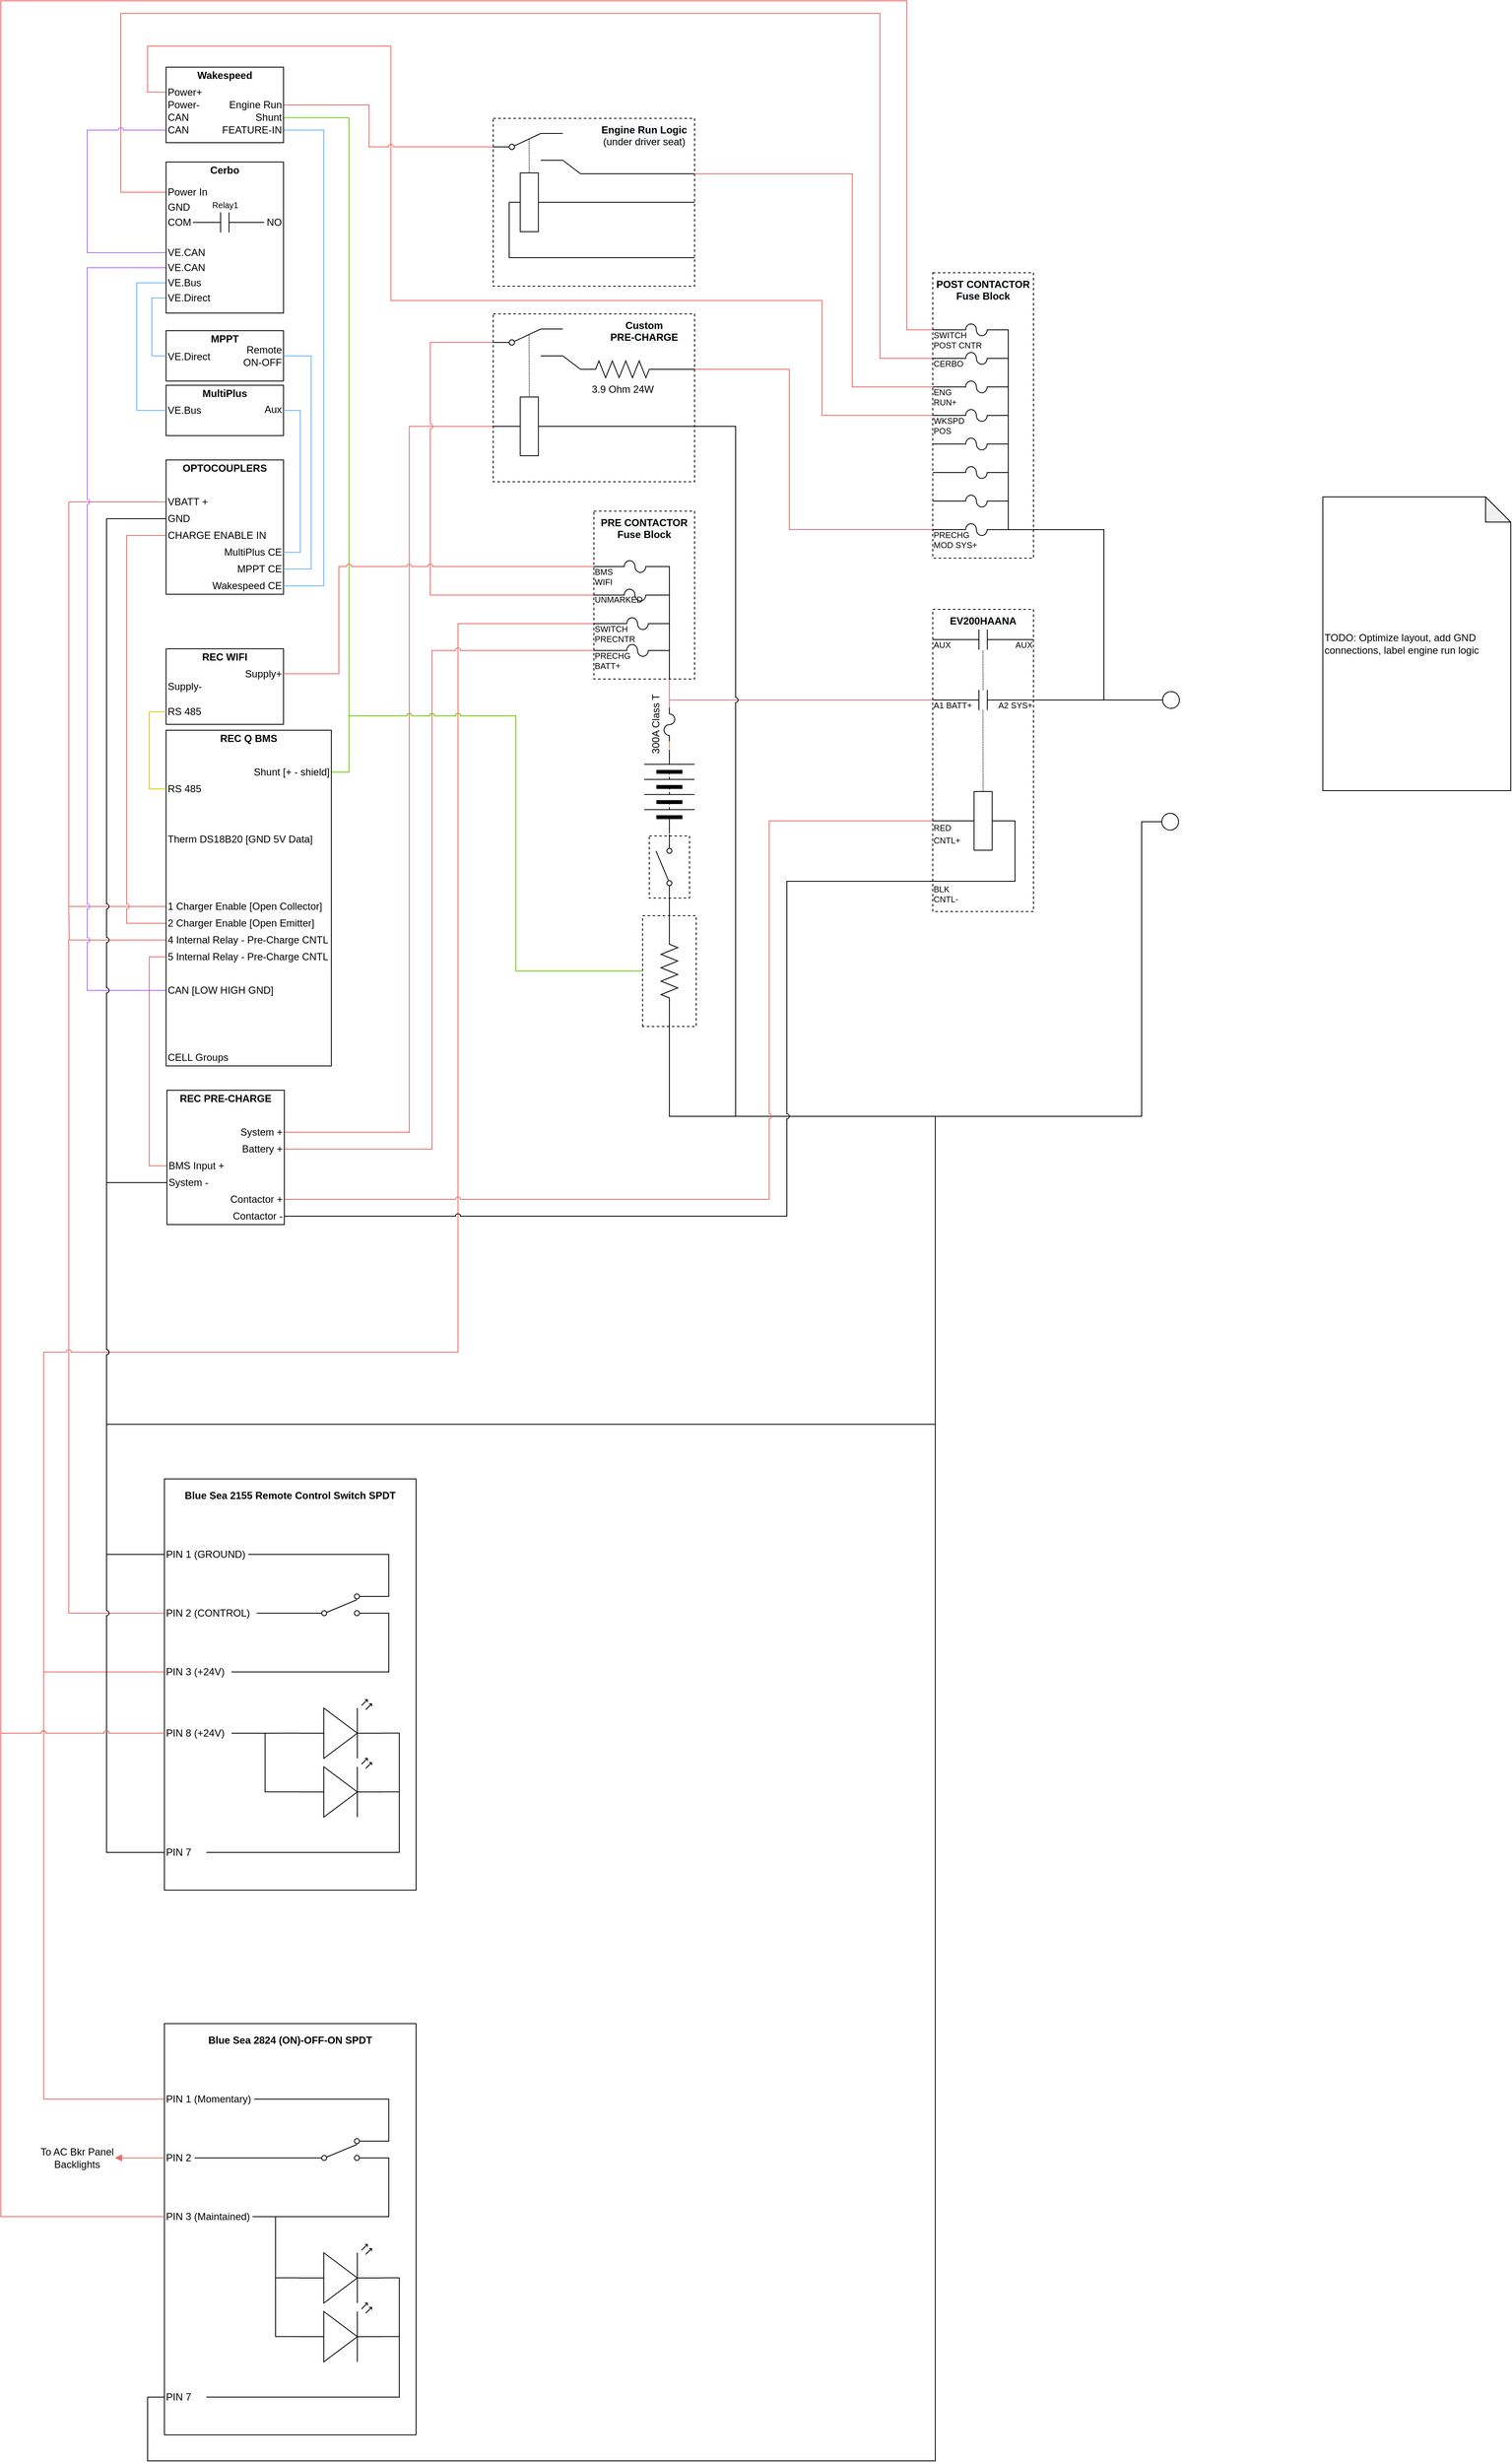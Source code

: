 <mxfile version="20.8.10" type="device" pages="4"><diagram name="V4" id="S_FoAe8xybY8E_y5S-X9"><mxGraphModel dx="2875" dy="2613" grid="1" gridSize="1" guides="1" tooltips="1" connect="1" arrows="1" fold="1" page="1" pageScale="1" pageWidth="850" pageHeight="1100" background="none" math="0" shadow="0"><root><mxCell id="Vnqmx0UxH6e6AXSJKXxz-0"/><mxCell id="Vnqmx0UxH6e6AXSJKXxz-1" parent="Vnqmx0UxH6e6AXSJKXxz-0"/><mxCell id="Cf_Kk_F6YtRjaYZyadjF-121" style="edgeStyle=orthogonalEdgeStyle;rounded=0;jumpStyle=arc;orthogonalLoop=1;jettySize=auto;html=1;exitX=0;exitY=0.5;exitDx=0;exitDy=0;strokeColor=#EA6B66;strokeWidth=1;fontSize=10;startArrow=none;startFill=0;endArrow=none;endFill=0;" edge="1" parent="Vnqmx0UxH6e6AXSJKXxz-1" source="Vnqmx0UxH6e6AXSJKXxz-37"><mxGeometry relative="1" as="geometry"><mxPoint x="-486" y="265" as="targetPoint"/></mxGeometry></mxCell><mxCell id="Vnqmx0UxH6e6AXSJKXxz-70" style="edgeStyle=orthogonalEdgeStyle;rounded=0;orthogonalLoop=1;jettySize=auto;html=1;endArrow=none;endFill=0;entryX=0;entryY=0.5;entryDx=0;entryDy=0;jumpStyle=arc;exitX=0;exitY=0.5;exitDx=0;exitDy=0;strokeColor=#EA6B66;" parent="Vnqmx0UxH6e6AXSJKXxz-1" source="Vnqmx0UxH6e6AXSJKXxz-66" target="Vnqmx0UxH6e6AXSJKXxz-37" edge="1"><mxGeometry relative="1" as="geometry"><mxPoint x="-80" y="140" as="targetPoint"/><Array as="points"><mxPoint x="-486" y="1107"/><mxPoint x="-486" y="305"/></Array><mxPoint x="-428" y="729" as="sourcePoint"/></mxGeometry></mxCell><mxCell id="Cf_Kk_F6YtRjaYZyadjF-1" style="edgeStyle=orthogonalEdgeStyle;rounded=0;orthogonalLoop=1;jettySize=auto;html=1;exitX=0;exitY=0.5;exitDx=0;exitDy=0;strokeColor=#EA6B66;strokeWidth=1;startArrow=none;startFill=0;endArrow=none;endFill=0;entryX=0;entryY=0.5;entryDx=0;entryDy=0;jumpStyle=arc;" edge="1" parent="Vnqmx0UxH6e6AXSJKXxz-1" source="Vnqmx0UxH6e6AXSJKXxz-33" target="Yv0YZjM2k9e0yTM_OIF5-18"><mxGeometry relative="1" as="geometry"><mxPoint x="-399" y="-216" as="targetPoint"/><Array as="points"><mxPoint x="-486" y="265"/><mxPoint x="-486" y="-217"/></Array></mxGeometry></mxCell><mxCell id="Cf_Kk_F6YtRjaYZyadjF-44" style="edgeStyle=orthogonalEdgeStyle;rounded=0;jumpStyle=arc;orthogonalLoop=1;jettySize=auto;html=1;exitX=0;exitY=0.5;exitDx=0;exitDy=0;entryX=0;entryY=0.7;entryDx=0;entryDy=0;entryPerimeter=0;strokeColor=#B266FF;strokeWidth=1;fontSize=10;startArrow=none;startFill=0;endArrow=none;endFill=0;" edge="1" parent="Vnqmx0UxH6e6AXSJKXxz-1" source="Vnqmx0UxH6e6AXSJKXxz-24" target="Cf_Kk_F6YtRjaYZyadjF-40"><mxGeometry relative="1" as="geometry"><Array as="points"><mxPoint x="-464" y="365"/><mxPoint x="-464" y="-496"/></Array></mxGeometry></mxCell><mxCell id="Vnqmx0UxH6e6AXSJKXxz-14" style="edgeStyle=orthogonalEdgeStyle;rounded=0;orthogonalLoop=1;jettySize=auto;html=1;entryX=0;entryY=0.5;entryDx=0;entryDy=0;startArrow=none;strokeColor=#EA6B66;exitX=0;exitY=0.67;exitDx=0;exitDy=0;exitPerimeter=0;endArrow=none;endFill=0;jumpStyle=arc;" parent="Vnqmx0UxH6e6AXSJKXxz-1" source="8QEvO7cCujBCFRbTiVx_-1" target="Vnqmx0UxH6e6AXSJKXxz-63" edge="1"><mxGeometry relative="1" as="geometry"><mxPoint x="370" y="590" as="targetPoint"/><mxPoint x="121" y="-134" as="sourcePoint"/><Array as="points"><mxPoint x="-22" y="-72"/><mxPoint x="-22" y="796"/><mxPoint x="-516" y="796"/><mxPoint x="-516" y="1177"/></Array></mxGeometry></mxCell><mxCell id="vuh6lQgh_9RSfbVjsX7i-23" style="edgeStyle=orthogonalEdgeStyle;rounded=0;jumpStyle=arc;orthogonalLoop=1;jettySize=auto;html=1;exitX=0;exitY=0.5;exitDx=0;exitDy=0;endArrow=none;endFill=0;entryX=0;entryY=0.5;entryDx=0;entryDy=0;strokeColor=#EA6B66;" parent="Vnqmx0UxH6e6AXSJKXxz-1" source="Vnqmx0UxH6e6AXSJKXxz-63" target="vuh6lQgh_9RSfbVjsX7i-19" edge="1"><mxGeometry relative="1" as="geometry"><mxPoint x="368" y="1091" as="targetPoint"/><Array as="points"><mxPoint x="-516" y="1177"/><mxPoint x="-516" y="1686"/></Array></mxGeometry></mxCell><mxCell id="Cf_Kk_F6YtRjaYZyadjF-14" style="edgeStyle=orthogonalEdgeStyle;rounded=0;jumpStyle=arc;orthogonalLoop=1;jettySize=auto;html=1;exitX=0;exitY=0.5;exitDx=0;exitDy=0;strokeColor=#000000;strokeWidth=1;startArrow=none;startFill=0;endArrow=none;endFill=0;entryX=0;entryY=0.5;entryDx=0;entryDy=0;" edge="1" parent="Vnqmx0UxH6e6AXSJKXxz-1" source="vuh6lQgh_9RSfbVjsX7i-12" target="mFYXOiCuVm1bksroa8Mm-1"><mxGeometry relative="1" as="geometry"><mxPoint x="218" y="530" as="targetPoint"/><Array as="points"><mxPoint x="-392" y="2041"/><mxPoint x="-392" y="2117"/><mxPoint x="547" y="2117"/><mxPoint x="547" y="515"/><mxPoint x="230" y="515"/></Array></mxGeometry></mxCell><mxCell id="Cf_Kk_F6YtRjaYZyadjF-12" style="edgeStyle=orthogonalEdgeStyle;rounded=0;jumpStyle=arc;orthogonalLoop=1;jettySize=auto;html=1;exitX=0;exitY=0.5;exitDx=0;exitDy=0;strokeColor=#000000;strokeWidth=1;startArrow=none;startFill=0;endArrow=none;endFill=0;entryX=0;entryY=0.5;entryDx=0;entryDy=0;" edge="1" parent="Vnqmx0UxH6e6AXSJKXxz-1" source="Yv0YZjM2k9e0yTM_OIF5-20" target="mFYXOiCuVm1bksroa8Mm-1"><mxGeometry relative="1" as="geometry"><mxPoint x="-461" y="-39" as="targetPoint"/><Array as="points"><mxPoint x="-441" y="-197"/><mxPoint x="-441" y="882"/><mxPoint x="547" y="882"/><mxPoint x="547" y="515"/><mxPoint x="230" y="515"/></Array></mxGeometry></mxCell><mxCell id="Cf_Kk_F6YtRjaYZyadjF-2" style="edgeStyle=orthogonalEdgeStyle;rounded=0;orthogonalLoop=1;jettySize=auto;html=1;exitX=0;exitY=0.5;exitDx=0;exitDy=0;strokeColor=#EA6B66;strokeWidth=1;startArrow=none;startFill=0;endArrow=none;endFill=0;entryX=0;entryY=0.5;entryDx=0;entryDy=0;jumpStyle=arc;" edge="1" parent="Vnqmx0UxH6e6AXSJKXxz-1" source="Vnqmx0UxH6e6AXSJKXxz-34" target="Yv0YZjM2k9e0yTM_OIF5-22"><mxGeometry relative="1" as="geometry"><mxPoint x="-425" y="-186" as="targetPoint"/><Array as="points"><mxPoint x="-417" y="285"/><mxPoint x="-417" y="-177"/></Array></mxGeometry></mxCell><mxCell id="Vnqmx0UxH6e6AXSJKXxz-18" style="edgeStyle=orthogonalEdgeStyle;rounded=0;jumpStyle=arc;orthogonalLoop=1;jettySize=auto;html=1;exitX=0;exitY=0.5;exitDx=0;exitDy=0;entryX=0;entryY=0.5;entryDx=0;entryDy=0;startArrow=none;startFill=0;endArrow=none;endFill=0;" parent="Vnqmx0UxH6e6AXSJKXxz-1" source="mFYXOiCuVm1bksroa8Mm-1" target="Vnqmx0UxH6e6AXSJKXxz-9" edge="1"><mxGeometry relative="1" as="geometry"><Array as="points"><mxPoint x="230" y="515"/><mxPoint x="547" y="515"/><mxPoint x="547" y="882"/><mxPoint x="-441" y="882"/><mxPoint x="-441" y="594"/></Array></mxGeometry></mxCell><mxCell id="Vnqmx0UxH6e6AXSJKXxz-72" style="edgeStyle=orthogonalEdgeStyle;rounded=0;jumpStyle=arc;orthogonalLoop=1;jettySize=auto;html=1;exitX=0;exitY=0.5;exitDx=0;exitDy=0;entryX=0;entryY=0.5;entryDx=0;entryDy=0;endArrow=none;endFill=0;" parent="Vnqmx0UxH6e6AXSJKXxz-1" source="Vnqmx0UxH6e6AXSJKXxz-67" target="mFYXOiCuVm1bksroa8Mm-1" edge="1"><mxGeometry relative="1" as="geometry"><mxPoint x="370" y="390" as="targetPoint"/><Array as="points"><mxPoint x="-441" y="1037"/><mxPoint x="-441" y="882"/><mxPoint x="547" y="882"/><mxPoint x="547" y="515"/><mxPoint x="230" y="515"/></Array></mxGeometry></mxCell><mxCell id="Vnqmx0UxH6e6AXSJKXxz-12" style="edgeStyle=orthogonalEdgeStyle;rounded=0;jumpStyle=arc;orthogonalLoop=1;jettySize=auto;html=1;exitX=0;exitY=0.83;exitDx=0;exitDy=0;entryX=1;entryY=0.5;entryDx=0;entryDy=0;strokeColor=#EA6B66;exitPerimeter=0;endArrow=none;endFill=0;" parent="Vnqmx0UxH6e6AXSJKXxz-1" source="8QEvO7cCujBCFRbTiVx_-1" target="Vnqmx0UxH6e6AXSJKXxz-8" edge="1"><mxGeometry relative="1" as="geometry"><mxPoint x="210" y="205" as="targetPoint"/><Array as="points"><mxPoint x="-53" y="-40"/><mxPoint x="-53" y="554"/></Array><mxPoint x="160" y="-80" as="sourcePoint"/></mxGeometry></mxCell><mxCell id="Vnqmx0UxH6e6AXSJKXxz-13" style="edgeStyle=orthogonalEdgeStyle;rounded=0;orthogonalLoop=1;jettySize=auto;html=1;startArrow=none;startFill=0;strokeColor=#EA6B66;movable=1;resizable=1;rotatable=1;deletable=1;editable=1;connectable=1;exitX=1;exitY=0.5;exitDx=0;exitDy=0;exitPerimeter=0;entryX=0;entryY=0.3;entryDx=0;entryDy=0;entryPerimeter=0;endArrow=none;endFill=0;" parent="Vnqmx0UxH6e6AXSJKXxz-1" source="Vnqmx0UxH6e6AXSJKXxz-74" target="ZV-g1zUEYrJtN8prc_0i-1" edge="1"><mxGeometry relative="1" as="geometry"><mxPoint x="579" y="46" as="targetPoint"/><Array as="points"><mxPoint x="230" y="19"/></Array><mxPoint x="230" y="50" as="sourcePoint"/></mxGeometry></mxCell><mxCell id="Vnqmx0UxH6e6AXSJKXxz-15" value="" style="pointerEvents=1;verticalLabelPosition=bottom;shadow=0;dashed=0;align=center;html=1;verticalAlign=top;shape=mxgraph.electrical.miscellaneous.batteryStack;rotation=-90;perimeterSpacing=1;fillColor=#000000;" parent="Vnqmx0UxH6e6AXSJKXxz-1" vertex="1"><mxGeometry x="180" y="98" width="100" height="60" as="geometry"/></mxCell><mxCell id="Vnqmx0UxH6e6AXSJKXxz-16" style="edgeStyle=orthogonalEdgeStyle;rounded=0;orthogonalLoop=1;jettySize=auto;html=1;exitX=0;exitY=0.5;exitDx=0;exitDy=0;entryX=0;entryY=0.5;entryDx=0;entryDy=0;endArrow=none;endFill=0;" parent="Vnqmx0UxH6e6AXSJKXxz-1" source="Cf_Kk_F6YtRjaYZyadjF-4" target="mFYXOiCuVm1bksroa8Mm-1" edge="1"><mxGeometry relative="1" as="geometry"><Array as="points"><mxPoint x="793" y="164"/><mxPoint x="793" y="515"/><mxPoint x="230" y="515"/></Array><mxPoint x="793" y="172" as="sourcePoint"/></mxGeometry></mxCell><mxCell id="Vnqmx0UxH6e6AXSJKXxz-17" style="edgeStyle=orthogonalEdgeStyle;rounded=0;orthogonalLoop=1;jettySize=auto;html=1;exitX=0;exitY=0.67;exitDx=0;exitDy=0;exitPerimeter=0;entryX=1;entryY=0.5;entryDx=0;entryDy=0;jumpStyle=arc;endArrow=none;endFill=0;strokeColor=#EA6B66;" parent="Vnqmx0UxH6e6AXSJKXxz-1" source="1P4eOoFlM7iHBVp_6DeW-1" target="Vnqmx0UxH6e6AXSJKXxz-6" edge="1"><mxGeometry relative="1" as="geometry"><Array as="points"><mxPoint x="-80" y="-307"/><mxPoint x="-80" y="534"/></Array></mxGeometry></mxCell><mxCell id="Kr9KVkGBSeljsucW7OQI-6" style="edgeStyle=orthogonalEdgeStyle;rounded=0;orthogonalLoop=1;jettySize=auto;html=1;exitX=0;exitY=0.5;exitDx=0;exitDy=0;exitPerimeter=0;entryX=1;entryY=1;entryDx=0;entryDy=0;strokeWidth=1;startArrow=none;startFill=0;endArrow=none;endFill=0;" parent="Vnqmx0UxH6e6AXSJKXxz-1" edge="1"><mxGeometry relative="1" as="geometry"><Array as="points"/><mxPoint x="60" y="80" as="sourcePoint"/><mxPoint x="60" y="80" as="targetPoint"/></mxGeometry></mxCell><mxCell id="vuh6lQgh_9RSfbVjsX7i-0" style="edgeStyle=orthogonalEdgeStyle;rounded=0;orthogonalLoop=1;jettySize=auto;html=1;exitX=0;exitY=0.5;exitDx=0;exitDy=0;entryX=1;entryY=0.9;entryDx=0;entryDy=0;entryPerimeter=0;endArrow=none;endFill=0;" parent="Vnqmx0UxH6e6AXSJKXxz-1" source="Cf_Kk_F6YtRjaYZyadjF-3" target="VS2i6VIRkXi9dHiaujya-28" edge="1"><mxGeometry relative="1" as="geometry"><mxPoint x="793" y="112" as="sourcePoint"/><Array as="points"><mxPoint x="748" y="19"/><mxPoint x="748" y="-184"/></Array></mxGeometry></mxCell><mxCell id="Vnqmx0UxH6e6AXSJKXxz-20" style="edgeStyle=orthogonalEdgeStyle;rounded=0;orthogonalLoop=1;jettySize=auto;html=1;jumpStyle=arc;startArrow=none;startFill=0;entryX=0;entryY=0.5;entryDx=0;entryDy=0;exitX=1;exitY=0.3;exitDx=0;exitDy=0;exitPerimeter=0;endArrow=none;endFill=0;" parent="Vnqmx0UxH6e6AXSJKXxz-1" source="ZV-g1zUEYrJtN8prc_0i-1" target="Cf_Kk_F6YtRjaYZyadjF-3" edge="1"><mxGeometry relative="1" as="geometry"><mxPoint x="390" y="80" as="sourcePoint"/><mxPoint x="793" y="112" as="targetPoint"/></mxGeometry></mxCell><mxCell id="Vnqmx0UxH6e6AXSJKXxz-39" style="edgeStyle=orthogonalEdgeStyle;rounded=0;jumpStyle=arc;orthogonalLoop=1;jettySize=auto;html=1;startArrow=none;startFill=0;endArrow=none;endFill=0;entryX=0;entryY=0.9;entryDx=0;entryDy=0;entryPerimeter=0;exitX=1;exitY=0.5;exitDx=0;exitDy=0;" parent="Vnqmx0UxH6e6AXSJKXxz-1" source="Vnqmx0UxH6e6AXSJKXxz-5" target="ZV-g1zUEYrJtN8prc_0i-1" edge="1"><mxGeometry relative="1" as="geometry"><Array as="points"><mxPoint x="370" y="634"/><mxPoint x="370" y="235"/></Array><mxPoint x="531" y="180" as="targetPoint"/><mxPoint x="-216" y="637" as="sourcePoint"/></mxGeometry></mxCell><mxCell id="Vnqmx0UxH6e6AXSJKXxz-40" style="edgeStyle=orthogonalEdgeStyle;rounded=0;jumpStyle=arc;orthogonalLoop=1;jettySize=auto;html=1;exitX=1;exitY=0.5;exitDx=0;exitDy=0;endArrow=none;endFill=0;fontColor=#000000;startArrow=none;startFill=0;strokeColor=#EA6B66;entryX=0;entryY=0.7;entryDx=0;entryDy=0;entryPerimeter=0;" parent="Vnqmx0UxH6e6AXSJKXxz-1" source="Vnqmx0UxH6e6AXSJKXxz-7" target="ZV-g1zUEYrJtN8prc_0i-1" edge="1"><mxGeometry relative="1" as="geometry"><Array as="points"><mxPoint x="349" y="614"/><mxPoint x="349" y="163"/></Array><mxPoint x="503" y="177" as="targetPoint"/></mxGeometry></mxCell><mxCell id="Vnqmx0UxH6e6AXSJKXxz-50" value="" style="group" parent="Vnqmx0UxH6e6AXSJKXxz-1" vertex="1" connectable="0"><mxGeometry x="-372" y="947" width="300" height="490" as="geometry"/></mxCell><mxCell id="Vnqmx0UxH6e6AXSJKXxz-58" style="edgeStyle=orthogonalEdgeStyle;rounded=0;jumpStyle=arc;orthogonalLoop=1;jettySize=auto;html=1;exitX=0;exitY=0.5;exitDx=0;exitDy=0;endArrow=none;endFill=0;entryX=0;entryY=0.5;entryDx=0;entryDy=0;" parent="Vnqmx0UxH6e6AXSJKXxz-50" source="Vnqmx0UxH6e6AXSJKXxz-59" target="Vnqmx0UxH6e6AXSJKXxz-67" edge="1"><mxGeometry relative="1" as="geometry"><Array as="points"><mxPoint x="-69" y="445"/><mxPoint x="-69" y="90"/></Array><mxPoint x="-46" y="90" as="targetPoint"/></mxGeometry></mxCell><mxCell id="Vnqmx0UxH6e6AXSJKXxz-51" value="" style="rounded=0;whiteSpace=wrap;html=1;" parent="Vnqmx0UxH6e6AXSJKXxz-50" vertex="1"><mxGeometry width="300" height="490" as="geometry"/></mxCell><mxCell id="Vnqmx0UxH6e6AXSJKXxz-52" value="" style="pointerEvents=1;verticalLabelPosition=bottom;shadow=0;dashed=0;align=center;html=1;verticalAlign=top;shape=mxgraph.electrical.electro-mechanical.2-way_switch;" parent="Vnqmx0UxH6e6AXSJKXxz-50" vertex="1"><mxGeometry x="172.5" y="137" width="75" height="26" as="geometry"/></mxCell><mxCell id="Vnqmx0UxH6e6AXSJKXxz-53" value="" style="verticalLabelPosition=bottom;shadow=0;dashed=0;align=center;html=1;verticalAlign=top;shape=mxgraph.electrical.opto_electronics.led_2;pointerEvents=1;" parent="Vnqmx0UxH6e6AXSJKXxz-50" vertex="1"><mxGeometry x="160" y="263" width="100" height="70" as="geometry"/></mxCell><mxCell id="Vnqmx0UxH6e6AXSJKXxz-54" value="" style="verticalLabelPosition=bottom;shadow=0;dashed=0;align=center;html=1;verticalAlign=top;shape=mxgraph.electrical.opto_electronics.led_2;pointerEvents=1;" parent="Vnqmx0UxH6e6AXSJKXxz-50" vertex="1"><mxGeometry x="160" y="333" width="100" height="70" as="geometry"/></mxCell><mxCell id="Vnqmx0UxH6e6AXSJKXxz-55" style="edgeStyle=orthogonalEdgeStyle;rounded=0;orthogonalLoop=1;jettySize=auto;html=1;exitX=1;exitY=0.5;exitDx=0;exitDy=0;entryX=0;entryY=0.57;entryDx=0;entryDy=0;entryPerimeter=0;endArrow=none;endFill=0;" parent="Vnqmx0UxH6e6AXSJKXxz-50" source="Vnqmx0UxH6e6AXSJKXxz-57" target="Vnqmx0UxH6e6AXSJKXxz-53" edge="1"><mxGeometry relative="1" as="geometry"/></mxCell><mxCell id="Vnqmx0UxH6e6AXSJKXxz-56" style="edgeStyle=orthogonalEdgeStyle;rounded=0;orthogonalLoop=1;jettySize=auto;html=1;exitX=1;exitY=0.5;exitDx=0;exitDy=0;entryX=0;entryY=0.57;entryDx=0;entryDy=0;entryPerimeter=0;endArrow=none;endFill=0;" parent="Vnqmx0UxH6e6AXSJKXxz-50" source="Vnqmx0UxH6e6AXSJKXxz-57" target="Vnqmx0UxH6e6AXSJKXxz-54" edge="1"><mxGeometry relative="1" as="geometry"/></mxCell><mxCell id="Vnqmx0UxH6e6AXSJKXxz-57" value="PIN 8 (+24V)" style="text;html=1;strokeColor=none;fillColor=none;align=left;verticalAlign=middle;whiteSpace=wrap;rounded=0;" parent="Vnqmx0UxH6e6AXSJKXxz-50" vertex="1"><mxGeometry y="293" width="80" height="20" as="geometry"/></mxCell><mxCell id="Vnqmx0UxH6e6AXSJKXxz-59" value="PIN 7" style="text;html=1;strokeColor=none;fillColor=none;align=left;verticalAlign=middle;whiteSpace=wrap;rounded=0;" parent="Vnqmx0UxH6e6AXSJKXxz-50" vertex="1"><mxGeometry y="435" width="50" height="20" as="geometry"/></mxCell><mxCell id="Vnqmx0UxH6e6AXSJKXxz-60" style="edgeStyle=orthogonalEdgeStyle;rounded=0;orthogonalLoop=1;jettySize=auto;html=1;exitX=1;exitY=0.57;exitDx=0;exitDy=0;exitPerimeter=0;entryX=1;entryY=0.5;entryDx=0;entryDy=0;endArrow=none;endFill=0;" parent="Vnqmx0UxH6e6AXSJKXxz-50" source="Vnqmx0UxH6e6AXSJKXxz-53" target="Vnqmx0UxH6e6AXSJKXxz-59" edge="1"><mxGeometry relative="1" as="geometry"/></mxCell><mxCell id="Vnqmx0UxH6e6AXSJKXxz-61" style="edgeStyle=orthogonalEdgeStyle;rounded=0;orthogonalLoop=1;jettySize=auto;html=1;exitX=1;exitY=0.57;exitDx=0;exitDy=0;exitPerimeter=0;entryX=1;entryY=0.5;entryDx=0;entryDy=0;endArrow=none;endFill=0;" parent="Vnqmx0UxH6e6AXSJKXxz-50" source="Vnqmx0UxH6e6AXSJKXxz-54" target="Vnqmx0UxH6e6AXSJKXxz-59" edge="1"><mxGeometry relative="1" as="geometry"/></mxCell><mxCell id="Vnqmx0UxH6e6AXSJKXxz-63" value="PIN 3 (+24V)" style="text;html=1;strokeColor=none;fillColor=none;align=left;verticalAlign=middle;whiteSpace=wrap;rounded=0;" parent="Vnqmx0UxH6e6AXSJKXxz-50" vertex="1"><mxGeometry y="220" width="80" height="20" as="geometry"/></mxCell><mxCell id="Vnqmx0UxH6e6AXSJKXxz-64" style="edgeStyle=orthogonalEdgeStyle;rounded=0;orthogonalLoop=1;jettySize=auto;html=1;exitX=1;exitY=0.885;exitDx=0;exitDy=0;exitPerimeter=0;entryX=1;entryY=0.5;entryDx=0;entryDy=0;endArrow=none;endFill=0;" parent="Vnqmx0UxH6e6AXSJKXxz-50" source="Vnqmx0UxH6e6AXSJKXxz-52" target="Vnqmx0UxH6e6AXSJKXxz-63" edge="1"><mxGeometry relative="1" as="geometry"/></mxCell><mxCell id="Vnqmx0UxH6e6AXSJKXxz-65" style="edgeStyle=orthogonalEdgeStyle;rounded=0;orthogonalLoop=1;jettySize=auto;html=1;exitX=1;exitY=0.5;exitDx=0;exitDy=0;entryX=0;entryY=0.885;entryDx=0;entryDy=0;entryPerimeter=0;endArrow=none;endFill=0;" parent="Vnqmx0UxH6e6AXSJKXxz-50" source="Vnqmx0UxH6e6AXSJKXxz-66" target="Vnqmx0UxH6e6AXSJKXxz-52" edge="1"><mxGeometry relative="1" as="geometry"/></mxCell><mxCell id="Vnqmx0UxH6e6AXSJKXxz-66" value="PIN 2 (CONTROL)" style="text;html=1;strokeColor=none;fillColor=none;align=left;verticalAlign=middle;whiteSpace=wrap;rounded=0;" parent="Vnqmx0UxH6e6AXSJKXxz-50" vertex="1"><mxGeometry y="150" width="110" height="20" as="geometry"/></mxCell><mxCell id="Vnqmx0UxH6e6AXSJKXxz-67" value="PIN 1 (GROUND)" style="text;html=1;strokeColor=none;fillColor=none;align=left;verticalAlign=middle;whiteSpace=wrap;rounded=0;" parent="Vnqmx0UxH6e6AXSJKXxz-50" vertex="1"><mxGeometry y="80" width="100" height="20" as="geometry"/></mxCell><mxCell id="Vnqmx0UxH6e6AXSJKXxz-68" style="edgeStyle=orthogonalEdgeStyle;rounded=0;orthogonalLoop=1;jettySize=auto;html=1;exitX=1;exitY=0.115;exitDx=0;exitDy=0;exitPerimeter=0;entryX=1;entryY=0.5;entryDx=0;entryDy=0;endArrow=none;endFill=0;" parent="Vnqmx0UxH6e6AXSJKXxz-50" source="Vnqmx0UxH6e6AXSJKXxz-52" target="Vnqmx0UxH6e6AXSJKXxz-67" edge="1"><mxGeometry relative="1" as="geometry"/></mxCell><mxCell id="Vnqmx0UxH6e6AXSJKXxz-69" value="Blue Sea 2155 Remote Control Switch SPDT" style="text;html=1;strokeColor=none;fillColor=none;align=center;verticalAlign=middle;whiteSpace=wrap;rounded=0;fontStyle=1" parent="Vnqmx0UxH6e6AXSJKXxz-50" vertex="1"><mxGeometry y="10" width="300" height="20" as="geometry"/></mxCell><mxCell id="Vnqmx0UxH6e6AXSJKXxz-71" style="edgeStyle=orthogonalEdgeStyle;rounded=0;orthogonalLoop=1;jettySize=auto;html=1;exitX=0;exitY=0.5;exitDx=0;exitDy=0;entryX=0;entryY=0.5;entryDx=0;entryDy=0;strokeColor=#EA6B66;endArrow=none;endFill=0;" parent="Vnqmx0UxH6e6AXSJKXxz-1" source="Vnqmx0UxH6e6AXSJKXxz-38" target="Vnqmx0UxH6e6AXSJKXxz-10" edge="1"><mxGeometry relative="1" as="geometry"><mxPoint x="-120" y="240" as="targetPoint"/><Array as="points"><mxPoint x="-390" y="325"/><mxPoint x="-390" y="574"/></Array></mxGeometry></mxCell><mxCell id="Vnqmx0UxH6e6AXSJKXxz-73" style="edgeStyle=orthogonalEdgeStyle;rounded=0;jumpStyle=arc;orthogonalLoop=1;jettySize=auto;html=1;exitX=0;exitY=0.5;exitDx=0;exitDy=0;exitPerimeter=0;strokeColor=#EA6B66;entryX=1;entryY=0.5;entryDx=0;entryDy=0;endArrow=none;endFill=0;" parent="Vnqmx0UxH6e6AXSJKXxz-1" source="Vnqmx0UxH6e6AXSJKXxz-74" target="Vnqmx0UxH6e6AXSJKXxz-15" edge="1"><mxGeometry relative="1" as="geometry"><mxPoint x="160" y="130" as="targetPoint"/></mxGeometry></mxCell><mxCell id="8QEvO7cCujBCFRbTiVx_-15" style="edgeStyle=orthogonalEdgeStyle;rounded=0;orthogonalLoop=1;jettySize=auto;html=1;exitX=1;exitY=0.5;exitDx=0;exitDy=0;exitPerimeter=0;entryX=0.75;entryY=1;entryDx=0;entryDy=0;entryPerimeter=0;startArrow=none;startFill=0;endArrow=none;endFill=0;strokeColor=#EA6B66;" parent="Vnqmx0UxH6e6AXSJKXxz-1" source="Vnqmx0UxH6e6AXSJKXxz-74" target="8QEvO7cCujBCFRbTiVx_-1" edge="1"><mxGeometry relative="1" as="geometry"/></mxCell><mxCell id="Vnqmx0UxH6e6AXSJKXxz-74" value="300A Class T" style="pointerEvents=1;verticalLabelPosition=top;shadow=0;dashed=0;align=center;html=1;verticalAlign=bottom;shape=mxgraph.electrical.miscellaneous.fuse_4;rotation=-90;labelPosition=center;" parent="Vnqmx0UxH6e6AXSJKXxz-1" vertex="1"><mxGeometry x="210" y="42" width="40" height="12.8" as="geometry"/></mxCell><mxCell id="Kr9KVkGBSeljsucW7OQI-19" style="edgeStyle=orthogonalEdgeStyle;rounded=0;jumpStyle=arc;orthogonalLoop=1;jettySize=auto;html=1;exitX=0;exitY=0.9;exitDx=0;exitDy=0;exitPerimeter=0;entryX=1;entryY=0.33;entryDx=0;entryDy=0;entryPerimeter=0;strokeColor=#EA6B66;strokeWidth=1;startArrow=none;startFill=0;endArrow=none;endFill=0;" parent="Vnqmx0UxH6e6AXSJKXxz-1" source="VS2i6VIRkXi9dHiaujya-28" target="1P4eOoFlM7iHBVp_6DeW-1" edge="1"><mxGeometry relative="1" as="geometry"><mxPoint x="160" y="80" as="targetPoint"/><mxPoint x="495" y="-255.6" as="sourcePoint"/><Array as="points"><mxPoint x="373" y="-184"/><mxPoint x="373" y="-375"/></Array></mxGeometry></mxCell><mxCell id="Kr9KVkGBSeljsucW7OQI-13" style="edgeStyle=orthogonalEdgeStyle;rounded=0;orthogonalLoop=1;jettySize=auto;html=1;exitX=0;exitY=0.5;exitDx=0;exitDy=0;exitPerimeter=0;entryX=0;entryY=0.17;entryDx=0;entryDy=0;strokeColor=#EA6B66;strokeWidth=1;startArrow=none;startFill=0;endArrow=none;endFill=0;jumpStyle=arc;entryPerimeter=0;" parent="Vnqmx0UxH6e6AXSJKXxz-1" source="8QEvO7cCujBCFRbTiVx_-1" target="1P4eOoFlM7iHBVp_6DeW-1" edge="1"><mxGeometry relative="1" as="geometry"><Array as="points"><mxPoint x="-55" y="-106"/><mxPoint x="-55" y="-407"/></Array><mxPoint x="160" as="sourcePoint"/></mxGeometry></mxCell><mxCell id="Kr9KVkGBSeljsucW7OQI-20" style="edgeStyle=orthogonalEdgeStyle;rounded=0;jumpStyle=arc;orthogonalLoop=1;jettySize=auto;html=1;exitX=0;exitY=0.5;exitDx=0;exitDy=0;exitPerimeter=0;entryX=1;entryY=1;entryDx=0;entryDy=0;strokeColor=#EA6B66;strokeWidth=1;startArrow=none;startFill=0;endArrow=none;endFill=0;" parent="Vnqmx0UxH6e6AXSJKXxz-1" edge="1"><mxGeometry relative="1" as="geometry"><mxPoint x="60" y="80" as="sourcePoint"/><mxPoint x="60" y="80" as="targetPoint"/></mxGeometry></mxCell><mxCell id="1P4eOoFlM7iHBVp_6DeW-0" value="" style="group;fillColor=default;" parent="Vnqmx0UxH6e6AXSJKXxz-1" vertex="1" connectable="0"><mxGeometry x="20" y="-441" width="240" height="200" as="geometry"/></mxCell><mxCell id="1P4eOoFlM7iHBVp_6DeW-1" value="" style="rounded=0;whiteSpace=wrap;html=1;fillColor=none;dashed=1;points=[[0,0.17,0,0,0],[0,0.33,0,0,0],[0,0.5,0,0,0],[0,0.67,0,0,0],[0,0.83,0,0,0],[0.25,0,0,0,0],[0.25,1,0,0,0],[0.5,0,0,0,0],[0.5,1,0,0,0],[0.75,0,0,0,0],[0.75,1,0,0,0],[1,0.17,0,0,0],[1,0.33,0,0,0],[1,0.5,0,0,0],[1,0.67,0,0,0],[1,0.83,0,0,0]];" parent="1P4eOoFlM7iHBVp_6DeW-0" vertex="1"><mxGeometry width="240" height="200" as="geometry"/></mxCell><mxCell id="1P4eOoFlM7iHBVp_6DeW-2" style="edgeStyle=none;rounded=0;jumpStyle=arc;orthogonalLoop=1;jettySize=auto;html=1;exitX=0;exitY=0.5;exitDx=0;exitDy=0;entryX=0;entryY=0.17;entryDx=0;entryDy=0;entryPerimeter=0;fontColor=#FFFFFF;startArrow=none;startFill=0;endArrow=none;endFill=0;" parent="1P4eOoFlM7iHBVp_6DeW-0" source="1P4eOoFlM7iHBVp_6DeW-3" target="1P4eOoFlM7iHBVp_6DeW-1" edge="1"><mxGeometry relative="1" as="geometry"/></mxCell><mxCell id="1P4eOoFlM7iHBVp_6DeW-3" value="" style="pointerEvents=1;verticalLabelPosition=bottom;shadow=0;dashed=0;align=center;html=1;verticalAlign=top;shape=mxgraph.electrical.electro-mechanical.twoWayContact2;elSwitchState=1;rotation=0;strokeWidth=1;" parent="1P4eOoFlM7iHBVp_6DeW-0" vertex="1"><mxGeometry x="3" y="18" width="80" height="32" as="geometry"/></mxCell><mxCell id="1P4eOoFlM7iHBVp_6DeW-4" style="edgeStyle=none;rounded=0;jumpStyle=arc;orthogonalLoop=1;jettySize=auto;html=1;exitX=1;exitY=0.5;exitDx=0;exitDy=0;exitPerimeter=0;entryX=1;entryY=0.33;entryDx=0;entryDy=0;entryPerimeter=0;fontColor=#FFFFFF;startArrow=none;startFill=0;endArrow=none;endFill=0;" parent="1P4eOoFlM7iHBVp_6DeW-0" source="1P4eOoFlM7iHBVp_6DeW-6" target="1P4eOoFlM7iHBVp_6DeW-1" edge="1"><mxGeometry relative="1" as="geometry"/></mxCell><mxCell id="1P4eOoFlM7iHBVp_6DeW-5" style="edgeStyle=none;rounded=0;jumpStyle=arc;orthogonalLoop=1;jettySize=auto;html=1;exitX=0;exitY=0.5;exitDx=0;exitDy=0;exitPerimeter=0;entryX=1;entryY=1;entryDx=0;entryDy=0;fontColor=#FFFFFF;startArrow=none;startFill=0;endArrow=none;endFill=0;" parent="1P4eOoFlM7iHBVp_6DeW-0" source="1P4eOoFlM7iHBVp_6DeW-6" target="1P4eOoFlM7iHBVp_6DeW-3" edge="1"><mxGeometry relative="1" as="geometry"/></mxCell><mxCell id="1P4eOoFlM7iHBVp_6DeW-6" value="3.9 Ohm 24W" style="pointerEvents=1;verticalLabelPosition=bottom;shadow=0;dashed=0;align=center;html=1;verticalAlign=top;shape=mxgraph.electrical.resistors.resistor_2;strokeWidth=1;" parent="1P4eOoFlM7iHBVp_6DeW-0" vertex="1"><mxGeometry x="104" y="56" width="100" height="20" as="geometry"/></mxCell><mxCell id="1P4eOoFlM7iHBVp_6DeW-7" style="edgeStyle=none;rounded=0;jumpStyle=arc;orthogonalLoop=1;jettySize=auto;html=1;exitX=0.5;exitY=1;exitDx=0;exitDy=0;exitPerimeter=0;entryX=0;entryY=0.67;entryDx=0;entryDy=0;entryPerimeter=0;fontColor=#FFFFFF;startArrow=none;startFill=0;endArrow=none;endFill=0;" parent="1P4eOoFlM7iHBVp_6DeW-0" source="1P4eOoFlM7iHBVp_6DeW-9" target="1P4eOoFlM7iHBVp_6DeW-1" edge="1"><mxGeometry relative="1" as="geometry"/></mxCell><mxCell id="1P4eOoFlM7iHBVp_6DeW-8" style="edgeStyle=none;rounded=0;jumpStyle=arc;orthogonalLoop=1;jettySize=auto;html=1;exitX=0.5;exitY=0;exitDx=0;exitDy=0;exitPerimeter=0;entryX=1;entryY=0.67;entryDx=0;entryDy=0;entryPerimeter=0;fontColor=#FFFFFF;startArrow=none;startFill=0;endArrow=none;endFill=0;" parent="1P4eOoFlM7iHBVp_6DeW-0" source="1P4eOoFlM7iHBVp_6DeW-9" target="1P4eOoFlM7iHBVp_6DeW-1" edge="1"><mxGeometry relative="1" as="geometry"/></mxCell><mxCell id="1P4eOoFlM7iHBVp_6DeW-9" value="" style="pointerEvents=1;verticalLabelPosition=bottom;shadow=0;dashed=0;align=center;html=1;verticalAlign=top;shape=mxgraph.electrical.electro-mechanical.relay_coil;fontColor=#FFFFFF;fillColor=#FFFFFF;rotation=90;" parent="1P4eOoFlM7iHBVp_6DeW-0" vertex="1"><mxGeometry x="8" y="116" width="70" height="36" as="geometry"/></mxCell><mxCell id="1P4eOoFlM7iHBVp_6DeW-10" style="edgeStyle=none;rounded=0;jumpStyle=arc;orthogonalLoop=1;jettySize=auto;html=1;entryX=-0.006;entryY=0.501;entryDx=0;entryDy=0;entryPerimeter=0;fontColor=#FFFFFF;startArrow=none;startFill=0;endArrow=none;endFill=0;dashed=1;dashPattern=1 1;exitX=0.497;exitY=0.22;exitDx=0;exitDy=0;exitPerimeter=0;" parent="1P4eOoFlM7iHBVp_6DeW-0" source="1P4eOoFlM7iHBVp_6DeW-3" target="1P4eOoFlM7iHBVp_6DeW-9" edge="1"><mxGeometry relative="1" as="geometry"/></mxCell><mxCell id="1P4eOoFlM7iHBVp_6DeW-11" value="&lt;b style=&quot;color: rgb(0, 0, 0); font-family: Helvetica; font-size: 12px; font-style: normal; font-variant-ligatures: normal; font-variant-caps: normal; letter-spacing: normal; orphans: 2; text-indent: 0px; text-transform: none; widows: 2; word-spacing: 0px; -webkit-text-stroke-width: 0px; background-color: rgb(248, 249, 250); text-decoration-thickness: initial; text-decoration-style: initial; text-decoration-color: initial;&quot;&gt;Custom &lt;br&gt;PRE-CHARGE&lt;/b&gt;" style="text;whiteSpace=wrap;html=1;align=center;movable=1;resizable=1;rotatable=1;deletable=1;editable=1;connectable=1;" parent="1P4eOoFlM7iHBVp_6DeW-0" vertex="1"><mxGeometry x="120" width="120" height="40" as="geometry"/></mxCell><mxCell id="QDRCpMy3NILHw5iU4A3z-1" value="&lt;div style=&quot;&quot;&gt;TODO: Optimize layout, add GND connections, label engine run logic&lt;/div&gt;" style="shape=note;whiteSpace=wrap;html=1;backgroundOutline=1;darkOpacity=0.05;align=left;" parent="Vnqmx0UxH6e6AXSJKXxz-1" vertex="1"><mxGeometry x="1009" y="-223" width="224" height="350" as="geometry"/></mxCell><mxCell id="vuh6lQgh_9RSfbVjsX7i-1" style="edgeStyle=orthogonalEdgeStyle;rounded=0;orthogonalLoop=1;jettySize=auto;html=1;exitX=0;exitY=0.5;exitDx=0;exitDy=0;entryX=0;entryY=0.2;entryDx=0;entryDy=0;entryPerimeter=0;jumpStyle=arc;endArrow=none;endFill=0;strokeColor=#EA6B66;" parent="Vnqmx0UxH6e6AXSJKXxz-1" source="Vnqmx0UxH6e6AXSJKXxz-57" target="VS2i6VIRkXi9dHiaujya-28" edge="1"><mxGeometry relative="1" as="geometry"><mxPoint x="765" y="-143" as="targetPoint"/><Array as="points"><mxPoint x="-567" y="1250"/><mxPoint x="-567" y="-814"/><mxPoint x="513" y="-814"/><mxPoint x="513" y="-422"/></Array></mxGeometry></mxCell><mxCell id="vuh6lQgh_9RSfbVjsX7i-3" value="" style="group" parent="Vnqmx0UxH6e6AXSJKXxz-1" vertex="1" connectable="0"><mxGeometry x="-372" y="1596" width="300" height="490" as="geometry"/></mxCell><mxCell id="vuh6lQgh_9RSfbVjsX7i-4" value="" style="rounded=0;whiteSpace=wrap;html=1;" parent="vuh6lQgh_9RSfbVjsX7i-3" vertex="1"><mxGeometry width="300" height="490" as="geometry"/></mxCell><mxCell id="vuh6lQgh_9RSfbVjsX7i-5" value="" style="pointerEvents=1;verticalLabelPosition=bottom;shadow=0;dashed=0;align=center;html=1;verticalAlign=top;shape=mxgraph.electrical.electro-mechanical.2-way_switch;" parent="vuh6lQgh_9RSfbVjsX7i-3" vertex="1"><mxGeometry x="172.5" y="137" width="75" height="26" as="geometry"/></mxCell><mxCell id="vuh6lQgh_9RSfbVjsX7i-6" value="" style="verticalLabelPosition=bottom;shadow=0;dashed=0;align=center;html=1;verticalAlign=top;shape=mxgraph.electrical.opto_electronics.led_2;pointerEvents=1;" parent="vuh6lQgh_9RSfbVjsX7i-3" vertex="1"><mxGeometry x="160" y="263" width="100" height="70" as="geometry"/></mxCell><mxCell id="vuh6lQgh_9RSfbVjsX7i-7" value="" style="verticalLabelPosition=bottom;shadow=0;dashed=0;align=center;html=1;verticalAlign=top;shape=mxgraph.electrical.opto_electronics.led_2;pointerEvents=1;" parent="vuh6lQgh_9RSfbVjsX7i-3" vertex="1"><mxGeometry x="160" y="333" width="100" height="70" as="geometry"/></mxCell><mxCell id="vuh6lQgh_9RSfbVjsX7i-8" style="edgeStyle=orthogonalEdgeStyle;rounded=0;orthogonalLoop=1;jettySize=auto;html=1;exitX=1;exitY=0.5;exitDx=0;exitDy=0;entryX=0;entryY=0.57;entryDx=0;entryDy=0;entryPerimeter=0;endArrow=none;endFill=0;" parent="vuh6lQgh_9RSfbVjsX7i-3" source="vuh6lQgh_9RSfbVjsX7i-15" target="vuh6lQgh_9RSfbVjsX7i-6" edge="1"><mxGeometry relative="1" as="geometry"><mxPoint x="80" y="303.0" as="sourcePoint"/></mxGeometry></mxCell><mxCell id="vuh6lQgh_9RSfbVjsX7i-9" style="edgeStyle=orthogonalEdgeStyle;rounded=0;orthogonalLoop=1;jettySize=auto;html=1;exitX=1;exitY=0.5;exitDx=0;exitDy=0;entryX=0;entryY=0.57;entryDx=0;entryDy=0;entryPerimeter=0;endArrow=none;endFill=0;" parent="vuh6lQgh_9RSfbVjsX7i-3" source="vuh6lQgh_9RSfbVjsX7i-15" target="vuh6lQgh_9RSfbVjsX7i-7" edge="1"><mxGeometry relative="1" as="geometry"><mxPoint x="80" y="303.0" as="sourcePoint"/></mxGeometry></mxCell><mxCell id="vuh6lQgh_9RSfbVjsX7i-12" value="PIN 7" style="text;html=1;strokeColor=none;fillColor=none;align=left;verticalAlign=middle;whiteSpace=wrap;rounded=0;" parent="vuh6lQgh_9RSfbVjsX7i-3" vertex="1"><mxGeometry y="435" width="50" height="20" as="geometry"/></mxCell><mxCell id="vuh6lQgh_9RSfbVjsX7i-13" style="edgeStyle=orthogonalEdgeStyle;rounded=0;orthogonalLoop=1;jettySize=auto;html=1;exitX=1;exitY=0.57;exitDx=0;exitDy=0;exitPerimeter=0;entryX=1;entryY=0.5;entryDx=0;entryDy=0;endArrow=none;endFill=0;" parent="vuh6lQgh_9RSfbVjsX7i-3" source="vuh6lQgh_9RSfbVjsX7i-6" target="vuh6lQgh_9RSfbVjsX7i-12" edge="1"><mxGeometry relative="1" as="geometry"/></mxCell><mxCell id="vuh6lQgh_9RSfbVjsX7i-14" style="edgeStyle=orthogonalEdgeStyle;rounded=0;orthogonalLoop=1;jettySize=auto;html=1;exitX=1;exitY=0.57;exitDx=0;exitDy=0;exitPerimeter=0;entryX=1;entryY=0.5;entryDx=0;entryDy=0;endArrow=none;endFill=0;" parent="vuh6lQgh_9RSfbVjsX7i-3" source="vuh6lQgh_9RSfbVjsX7i-7" target="vuh6lQgh_9RSfbVjsX7i-12" edge="1"><mxGeometry relative="1" as="geometry"/></mxCell><mxCell id="vuh6lQgh_9RSfbVjsX7i-15" value="PIN 3 (Maintained)" style="text;html=1;strokeColor=none;fillColor=none;align=left;verticalAlign=middle;whiteSpace=wrap;rounded=0;" parent="vuh6lQgh_9RSfbVjsX7i-3" vertex="1"><mxGeometry y="220" width="105" height="20" as="geometry"/></mxCell><mxCell id="vuh6lQgh_9RSfbVjsX7i-16" style="edgeStyle=orthogonalEdgeStyle;rounded=0;orthogonalLoop=1;jettySize=auto;html=1;exitX=1;exitY=0.885;exitDx=0;exitDy=0;exitPerimeter=0;entryX=1;entryY=0.5;entryDx=0;entryDy=0;endArrow=none;endFill=0;" parent="vuh6lQgh_9RSfbVjsX7i-3" source="vuh6lQgh_9RSfbVjsX7i-5" target="vuh6lQgh_9RSfbVjsX7i-15" edge="1"><mxGeometry relative="1" as="geometry"/></mxCell><mxCell id="vuh6lQgh_9RSfbVjsX7i-17" style="edgeStyle=orthogonalEdgeStyle;rounded=0;orthogonalLoop=1;jettySize=auto;html=1;exitX=1;exitY=0.5;exitDx=0;exitDy=0;entryX=0;entryY=0.885;entryDx=0;entryDy=0;entryPerimeter=0;endArrow=none;endFill=0;" parent="vuh6lQgh_9RSfbVjsX7i-3" source="vuh6lQgh_9RSfbVjsX7i-18" target="vuh6lQgh_9RSfbVjsX7i-5" edge="1"><mxGeometry relative="1" as="geometry"/></mxCell><mxCell id="vuh6lQgh_9RSfbVjsX7i-18" value="PIN 2" style="text;html=1;strokeColor=none;fillColor=none;align=left;verticalAlign=middle;whiteSpace=wrap;rounded=0;" parent="vuh6lQgh_9RSfbVjsX7i-3" vertex="1"><mxGeometry y="150" width="36" height="20" as="geometry"/></mxCell><mxCell id="vuh6lQgh_9RSfbVjsX7i-19" value="PIN 1 (Momentary)" style="text;html=1;strokeColor=none;fillColor=none;align=left;verticalAlign=middle;whiteSpace=wrap;rounded=0;" parent="vuh6lQgh_9RSfbVjsX7i-3" vertex="1"><mxGeometry y="80" width="107" height="20" as="geometry"/></mxCell><mxCell id="vuh6lQgh_9RSfbVjsX7i-20" style="edgeStyle=orthogonalEdgeStyle;rounded=0;orthogonalLoop=1;jettySize=auto;html=1;exitX=1;exitY=0.115;exitDx=0;exitDy=0;exitPerimeter=0;entryX=1;entryY=0.5;entryDx=0;entryDy=0;endArrow=none;endFill=0;" parent="vuh6lQgh_9RSfbVjsX7i-3" source="vuh6lQgh_9RSfbVjsX7i-5" target="vuh6lQgh_9RSfbVjsX7i-19" edge="1"><mxGeometry relative="1" as="geometry"/></mxCell><mxCell id="vuh6lQgh_9RSfbVjsX7i-21" value="Blue Sea 2824 (ON)-OFF-ON SPDT" style="text;html=1;strokeColor=none;fillColor=none;align=center;verticalAlign=middle;whiteSpace=wrap;rounded=0;fontStyle=1" parent="vuh6lQgh_9RSfbVjsX7i-3" vertex="1"><mxGeometry y="10" width="300" height="20" as="geometry"/></mxCell><mxCell id="vuh6lQgh_9RSfbVjsX7i-24" style="edgeStyle=orthogonalEdgeStyle;rounded=0;jumpStyle=arc;orthogonalLoop=1;jettySize=auto;html=1;exitX=0;exitY=0.5;exitDx=0;exitDy=0;strokeColor=#EA6B66;endArrow=none;endFill=0;entryX=0;entryY=0.5;entryDx=0;entryDy=0;" parent="Vnqmx0UxH6e6AXSJKXxz-1" source="Vnqmx0UxH6e6AXSJKXxz-57" target="vuh6lQgh_9RSfbVjsX7i-15" edge="1"><mxGeometry relative="1" as="geometry"><mxPoint x="376" y="1232" as="targetPoint"/><Array as="points"><mxPoint x="-567" y="1250"/><mxPoint x="-567" y="1826"/></Array></mxGeometry></mxCell><mxCell id="vuh6lQgh_9RSfbVjsX7i-25" style="rounded=0;jumpStyle=arc;orthogonalLoop=1;jettySize=auto;html=1;exitX=0;exitY=0.5;exitDx=0;exitDy=0;strokeColor=#EA6B66;endArrow=block;endFill=1;startArrow=none;startFill=0;" parent="Vnqmx0UxH6e6AXSJKXxz-1" source="vuh6lQgh_9RSfbVjsX7i-18" edge="1"><mxGeometry relative="1" as="geometry"><mxPoint x="-431" y="1756" as="targetPoint"/></mxGeometry></mxCell><mxCell id="vuh6lQgh_9RSfbVjsX7i-26" value="To AC Bkr Panel Backlights" style="text;html=1;strokeColor=none;fillColor=none;align=center;verticalAlign=middle;whiteSpace=wrap;rounded=0;" parent="Vnqmx0UxH6e6AXSJKXxz-1" vertex="1"><mxGeometry x="-523" y="1741" width="94" height="30" as="geometry"/></mxCell><mxCell id="Yv0YZjM2k9e0yTM_OIF5-6" value="" style="group" parent="Vnqmx0UxH6e6AXSJKXxz-1" vertex="1" connectable="0"><mxGeometry x="140" y="-206" width="120" height="200" as="geometry"/></mxCell><mxCell id="8QEvO7cCujBCFRbTiVx_-1" value="" style="rounded=0;whiteSpace=wrap;html=1;fillColor=none;dashed=1;points=[[0,0.17,0,0,0],[0,0.33,0,0,0],[0,0.5,0,0,0],[0,0.67,0,0,0],[0,0.83,0,0,0],[0.25,0,0,0,0],[0.25,1,0,0,0],[0.5,0,0,0,0],[0.5,1,0,0,0],[0.75,0,0,0,0],[0.75,1,0,0,0],[1,0,0,0,0],[1,0.25,0,0,0],[1,0.5,0,0,0],[1,0.75,0,0,0],[1,1,0,0,0]];" parent="Yv0YZjM2k9e0yTM_OIF5-6" vertex="1"><mxGeometry width="120" height="200" as="geometry"/></mxCell><mxCell id="8QEvO7cCujBCFRbTiVx_-2" value="&lt;b style=&quot;color: rgb(0, 0, 0); font-family: Helvetica; font-size: 12px; font-style: normal; font-variant-ligatures: normal; font-variant-caps: normal; letter-spacing: normal; orphans: 2; text-indent: 0px; text-transform: none; widows: 2; word-spacing: 0px; -webkit-text-stroke-width: 0px; background-color: rgb(248, 249, 250); text-decoration-thickness: initial; text-decoration-style: initial; text-decoration-color: initial;&quot;&gt;PRE CONTACTOR&lt;br&gt;Fuse Block&lt;/b&gt;" style="text;whiteSpace=wrap;html=1;align=center;movable=1;resizable=1;rotatable=1;deletable=1;editable=1;connectable=1;" parent="Yv0YZjM2k9e0yTM_OIF5-6" vertex="1"><mxGeometry width="120" height="42" as="geometry"/></mxCell><mxCell id="8QEvO7cCujBCFRbTiVx_-3" style="edgeStyle=orthogonalEdgeStyle;rounded=0;orthogonalLoop=1;jettySize=auto;html=1;exitX=0;exitY=0.5;exitDx=0;exitDy=0;exitPerimeter=0;startArrow=none;startFill=0;endArrow=none;endFill=0;entryX=0;entryY=0.33;entryDx=0;entryDy=0;entryPerimeter=0;" parent="Yv0YZjM2k9e0yTM_OIF5-6" source="8QEvO7cCujBCFRbTiVx_-5" target="8QEvO7cCujBCFRbTiVx_-1" edge="1"><mxGeometry relative="1" as="geometry"/></mxCell><mxCell id="8QEvO7cCujBCFRbTiVx_-4" style="edgeStyle=orthogonalEdgeStyle;rounded=0;orthogonalLoop=1;jettySize=auto;html=1;exitX=1;exitY=0.5;exitDx=0;exitDy=0;exitPerimeter=0;entryX=0.75;entryY=1;entryDx=0;entryDy=0;entryPerimeter=0;startArrow=none;startFill=0;endArrow=none;endFill=0;" parent="Yv0YZjM2k9e0yTM_OIF5-6" source="8QEvO7cCujBCFRbTiVx_-5" target="8QEvO7cCujBCFRbTiVx_-1" edge="1"><mxGeometry relative="1" as="geometry"><Array as="points"><mxPoint x="90" y="66"/></Array></mxGeometry></mxCell><mxCell id="8QEvO7cCujBCFRbTiVx_-5" value="" style="pointerEvents=1;verticalLabelPosition=bottom;shadow=0;dashed=0;align=center;html=1;verticalAlign=top;shape=mxgraph.electrical.miscellaneous.fuse_4;rotation=0;" parent="Yv0YZjM2k9e0yTM_OIF5-6" vertex="1"><mxGeometry x="29" y="59" width="40" height="14" as="geometry"/></mxCell><mxCell id="8QEvO7cCujBCFRbTiVx_-6" style="edgeStyle=none;rounded=0;orthogonalLoop=1;jettySize=auto;html=1;exitX=0;exitY=0.5;exitDx=0;exitDy=0;exitPerimeter=0;entryX=0;entryY=0.5;entryDx=0;entryDy=0;entryPerimeter=0;startArrow=none;startFill=0;endArrow=none;endFill=0;" parent="Yv0YZjM2k9e0yTM_OIF5-6" source="8QEvO7cCujBCFRbTiVx_-8" target="8QEvO7cCujBCFRbTiVx_-1" edge="1"><mxGeometry relative="1" as="geometry"/></mxCell><mxCell id="8QEvO7cCujBCFRbTiVx_-7" style="edgeStyle=orthogonalEdgeStyle;rounded=0;orthogonalLoop=1;jettySize=auto;html=1;exitX=1;exitY=0.5;exitDx=0;exitDy=0;exitPerimeter=0;entryX=0.75;entryY=1;entryDx=0;entryDy=0;entryPerimeter=0;startArrow=none;startFill=0;endArrow=none;endFill=0;" parent="Yv0YZjM2k9e0yTM_OIF5-6" source="8QEvO7cCujBCFRbTiVx_-8" target="8QEvO7cCujBCFRbTiVx_-1" edge="1"><mxGeometry relative="1" as="geometry"><Array as="points"><mxPoint x="90" y="100"/></Array></mxGeometry></mxCell><mxCell id="8QEvO7cCujBCFRbTiVx_-8" value="" style="pointerEvents=1;verticalLabelPosition=bottom;shadow=0;dashed=0;align=center;html=1;verticalAlign=top;shape=mxgraph.electrical.miscellaneous.fuse_4;rotation=0;" parent="Yv0YZjM2k9e0yTM_OIF5-6" vertex="1"><mxGeometry x="29" y="93" width="40" height="14" as="geometry"/></mxCell><mxCell id="8QEvO7cCujBCFRbTiVx_-9" style="edgeStyle=none;rounded=0;orthogonalLoop=1;jettySize=auto;html=1;exitX=0;exitY=0.5;exitDx=0;exitDy=0;exitPerimeter=0;entryX=0;entryY=0.67;entryDx=0;entryDy=0;entryPerimeter=0;startArrow=none;startFill=0;endArrow=none;endFill=0;" parent="Yv0YZjM2k9e0yTM_OIF5-6" source="8QEvO7cCujBCFRbTiVx_-11" target="8QEvO7cCujBCFRbTiVx_-1" edge="1"><mxGeometry relative="1" as="geometry"/></mxCell><mxCell id="8QEvO7cCujBCFRbTiVx_-10" style="rounded=0;orthogonalLoop=1;jettySize=auto;html=1;exitX=1;exitY=0.5;exitDx=0;exitDy=0;exitPerimeter=0;startArrow=none;startFill=0;endArrow=none;endFill=0;entryX=0.75;entryY=1;entryDx=0;entryDy=0;entryPerimeter=0;edgeStyle=orthogonalEdgeStyle;" parent="Yv0YZjM2k9e0yTM_OIF5-6" source="8QEvO7cCujBCFRbTiVx_-11" target="8QEvO7cCujBCFRbTiVx_-1" edge="1"><mxGeometry relative="1" as="geometry"><Array as="points"><mxPoint x="90" y="134"/></Array></mxGeometry></mxCell><mxCell id="8QEvO7cCujBCFRbTiVx_-11" value="" style="pointerEvents=1;verticalLabelPosition=bottom;shadow=0;dashed=0;align=center;html=1;verticalAlign=top;shape=mxgraph.electrical.miscellaneous.fuse_4;rotation=0;" parent="Yv0YZjM2k9e0yTM_OIF5-6" vertex="1"><mxGeometry x="32" y="127" width="40" height="14" as="geometry"/></mxCell><mxCell id="8QEvO7cCujBCFRbTiVx_-12" style="edgeStyle=none;rounded=0;orthogonalLoop=1;jettySize=auto;html=1;exitX=0;exitY=0.5;exitDx=0;exitDy=0;exitPerimeter=0;entryX=0;entryY=0.83;entryDx=0;entryDy=0;entryPerimeter=0;startArrow=none;startFill=0;endArrow=none;endFill=0;" parent="Yv0YZjM2k9e0yTM_OIF5-6" source="8QEvO7cCujBCFRbTiVx_-14" target="8QEvO7cCujBCFRbTiVx_-1" edge="1"><mxGeometry relative="1" as="geometry"/></mxCell><mxCell id="8QEvO7cCujBCFRbTiVx_-13" style="edgeStyle=orthogonalEdgeStyle;rounded=0;orthogonalLoop=1;jettySize=auto;html=1;exitX=1;exitY=0.5;exitDx=0;exitDy=0;exitPerimeter=0;entryX=0.75;entryY=1;entryDx=0;entryDy=0;entryPerimeter=0;startArrow=none;startFill=0;endArrow=none;endFill=0;" parent="Yv0YZjM2k9e0yTM_OIF5-6" source="8QEvO7cCujBCFRbTiVx_-14" target="8QEvO7cCujBCFRbTiVx_-1" edge="1"><mxGeometry relative="1" as="geometry"/></mxCell><mxCell id="8QEvO7cCujBCFRbTiVx_-14" value="" style="pointerEvents=1;verticalLabelPosition=bottom;shadow=0;dashed=0;align=center;html=1;verticalAlign=top;shape=mxgraph.electrical.miscellaneous.fuse_4;rotation=0;" parent="Yv0YZjM2k9e0yTM_OIF5-6" vertex="1"><mxGeometry x="32" y="159" width="40" height="14" as="geometry"/></mxCell><mxCell id="wjElD29ZoFlNsDQUzRmf-0" value="&lt;font style=&quot;font-size: 10px;&quot;&gt;BMS &lt;br style=&quot;font-size: 10px;&quot;&gt;WIFI&lt;/font&gt;" style="text;html=1;strokeColor=none;fillColor=none;align=left;verticalAlign=middle;whiteSpace=wrap;rounded=0;points=[];spacing=1;movable=1;resizable=1;rotatable=1;deletable=1;editable=1;connectable=1;fontSize=10;" parent="Yv0YZjM2k9e0yTM_OIF5-6" vertex="1"><mxGeometry y="66" width="50" height="23" as="geometry"/></mxCell><mxCell id="wjElD29ZoFlNsDQUzRmf-1" value="&lt;font style=&quot;font-size: 10px;&quot;&gt;PRECHG&lt;br style=&quot;font-size: 10px;&quot;&gt;BATT+&lt;/font&gt;" style="text;html=1;strokeColor=none;fillColor=none;align=left;verticalAlign=middle;whiteSpace=wrap;rounded=0;points=[];spacing=1;movable=1;resizable=1;rotatable=1;deletable=1;editable=1;connectable=1;fontSize=10;" parent="Yv0YZjM2k9e0yTM_OIF5-6" vertex="1"><mxGeometry y="166" width="50" height="23" as="geometry"/></mxCell><mxCell id="wjElD29ZoFlNsDQUzRmf-2" value="&lt;font style=&quot;font-size: 10px;&quot;&gt;UNMARKED&lt;/font&gt;" style="text;html=1;strokeColor=none;fillColor=none;align=left;verticalAlign=middle;whiteSpace=wrap;rounded=0;points=[];spacing=1;movable=1;resizable=1;rotatable=1;deletable=1;editable=1;connectable=1;fontSize=10;" parent="Yv0YZjM2k9e0yTM_OIF5-6" vertex="1"><mxGeometry y="100" width="50" height="10" as="geometry"/></mxCell><mxCell id="wjElD29ZoFlNsDQUzRmf-3" value="SWITCH&lt;br&gt;PRECNTR" style="text;html=1;strokeColor=none;fillColor=none;align=left;verticalAlign=middle;whiteSpace=wrap;rounded=0;points=[];spacing=1;movable=1;resizable=1;rotatable=1;deletable=1;editable=1;connectable=1;fontSize=10;" parent="Yv0YZjM2k9e0yTM_OIF5-6" vertex="1"><mxGeometry y="134" width="50" height="23" as="geometry"/></mxCell><mxCell id="Yv0YZjM2k9e0yTM_OIF5-12" value="" style="group" parent="Vnqmx0UxH6e6AXSJKXxz-1" vertex="1" connectable="0"><mxGeometry x="198" y="276" width="64" height="132" as="geometry"/></mxCell><mxCell id="mFYXOiCuVm1bksroa8Mm-1" value="" style="rounded=0;whiteSpace=wrap;html=1;fillColor=none;dashed=1;rotation=-90;" parent="Yv0YZjM2k9e0yTM_OIF5-12" vertex="1"><mxGeometry x="-34" y="34" width="132" height="64" as="geometry"/></mxCell><mxCell id="mFYXOiCuVm1bksroa8Mm-2" style="edgeStyle=none;rounded=0;jumpStyle=arc;orthogonalLoop=1;jettySize=auto;html=1;entryX=0;entryY=0.5;entryDx=0;entryDy=0;strokeColor=#000000;startArrow=none;startFill=0;endArrow=none;endFill=0;" parent="Yv0YZjM2k9e0yTM_OIF5-12" source="mFYXOiCuVm1bksroa8Mm-6" target="mFYXOiCuVm1bksroa8Mm-1" edge="1"><mxGeometry relative="1" as="geometry"/></mxCell><mxCell id="mFYXOiCuVm1bksroa8Mm-3" style="edgeStyle=none;rounded=0;jumpStyle=arc;orthogonalLoop=1;jettySize=auto;html=1;entryX=1;entryY=0.5;entryDx=0;entryDy=0;strokeColor=#000000;startArrow=none;startFill=0;endArrow=none;endFill=0;" parent="Yv0YZjM2k9e0yTM_OIF5-12" source="mFYXOiCuVm1bksroa8Mm-6" target="mFYXOiCuVm1bksroa8Mm-1" edge="1"><mxGeometry relative="1" as="geometry"/></mxCell><mxCell id="mFYXOiCuVm1bksroa8Mm-6" value="" style="pointerEvents=1;verticalLabelPosition=bottom;shadow=0;dashed=0;align=center;html=1;verticalAlign=top;shape=mxgraph.electrical.resistors.resistor_2;rotation=-90;" parent="Yv0YZjM2k9e0yTM_OIF5-12" vertex="1"><mxGeometry x="-18" y="56" width="100" height="20" as="geometry"/></mxCell><mxCell id="Yv0YZjM2k9e0yTM_OIF5-13" style="edgeStyle=orthogonalEdgeStyle;rounded=0;orthogonalLoop=1;jettySize=auto;html=1;startArrow=none;startFill=0;endArrow=none;endFill=0;exitX=1;exitY=0.5;exitDx=0;exitDy=0;entryX=0.5;entryY=0;entryDx=0;entryDy=0;jumpStyle=arc;strokeColor=#66CC00;" parent="Vnqmx0UxH6e6AXSJKXxz-1" source="Vnqmx0UxH6e6AXSJKXxz-28" target="mFYXOiCuVm1bksroa8Mm-1" edge="1"><mxGeometry relative="1" as="geometry"><mxPoint x="-272" y="21" as="targetPoint"/><Array as="points"><mxPoint x="-152" y="105"/><mxPoint x="-152" y="38"/><mxPoint x="47" y="38"/><mxPoint x="47" y="342"/></Array></mxGeometry></mxCell><mxCell id="Yv0YZjM2k9e0yTM_OIF5-25" value="" style="group" parent="Vnqmx0UxH6e6AXSJKXxz-1" vertex="1" connectable="0"><mxGeometry x="-370" y="-267" width="140" height="160" as="geometry"/></mxCell><mxCell id="Yv0YZjM2k9e0yTM_OIF5-16" value="" style="rounded=0;whiteSpace=wrap;html=1;container=0;" parent="Yv0YZjM2k9e0yTM_OIF5-25" vertex="1"><mxGeometry width="140" height="160" as="geometry"/></mxCell><mxCell id="Yv0YZjM2k9e0yTM_OIF5-17" value="Wakespeed CE" style="text;html=1;strokeColor=none;fillColor=none;align=right;verticalAlign=middle;whiteSpace=wrap;rounded=0;container=0;" parent="Yv0YZjM2k9e0yTM_OIF5-25" vertex="1"><mxGeometry y="140" width="140" height="20" as="geometry"/></mxCell><mxCell id="Yv0YZjM2k9e0yTM_OIF5-18" value="VBATT +" style="text;html=1;strokeColor=none;fillColor=none;align=left;verticalAlign=middle;whiteSpace=wrap;rounded=0;container=0;" parent="Yv0YZjM2k9e0yTM_OIF5-25" vertex="1"><mxGeometry y="40" width="121.739" height="20" as="geometry"/></mxCell><mxCell id="Yv0YZjM2k9e0yTM_OIF5-19" value="MPPT CE" style="text;html=1;strokeColor=none;fillColor=none;align=right;verticalAlign=middle;whiteSpace=wrap;rounded=0;container=0;" parent="Yv0YZjM2k9e0yTM_OIF5-25" vertex="1"><mxGeometry y="120" width="140" height="20" as="geometry"/></mxCell><mxCell id="Yv0YZjM2k9e0yTM_OIF5-20" value="GND" style="text;html=1;strokeColor=none;fillColor=none;align=left;verticalAlign=middle;whiteSpace=wrap;rounded=0;container=0;" parent="Yv0YZjM2k9e0yTM_OIF5-25" vertex="1"><mxGeometry y="60" width="121.739" height="20" as="geometry"/></mxCell><mxCell id="Yv0YZjM2k9e0yTM_OIF5-21" value="MultiPlus CE" style="text;html=1;strokeColor=none;fillColor=none;align=right;verticalAlign=middle;whiteSpace=wrap;rounded=0;container=0;" parent="Yv0YZjM2k9e0yTM_OIF5-25" vertex="1"><mxGeometry y="100" width="140" height="20" as="geometry"/></mxCell><mxCell id="Yv0YZjM2k9e0yTM_OIF5-22" value="CHARGE ENABLE IN" style="text;html=1;strokeColor=none;fillColor=none;align=left;verticalAlign=middle;whiteSpace=wrap;rounded=0;container=0;" parent="Yv0YZjM2k9e0yTM_OIF5-25" vertex="1"><mxGeometry y="80" width="121.739" height="20" as="geometry"/></mxCell><mxCell id="Yv0YZjM2k9e0yTM_OIF5-23" value="&lt;b&gt;OPTOCOUPLERS&lt;/b&gt;" style="text;html=1;strokeColor=none;fillColor=none;align=center;verticalAlign=middle;whiteSpace=wrap;rounded=0;container=0;" parent="Yv0YZjM2k9e0yTM_OIF5-25" vertex="1"><mxGeometry width="140" height="20" as="geometry"/></mxCell><mxCell id="Cf_Kk_F6YtRjaYZyadjF-3" value="" style="verticalLabelPosition=bottom;shadow=0;dashed=0;align=center;html=1;verticalAlign=top;strokeWidth=1;shape=ellipse;fillColor=none;" vertex="1" parent="Vnqmx0UxH6e6AXSJKXxz-1"><mxGeometry x="818" y="9" width="20" height="20" as="geometry"/></mxCell><mxCell id="Cf_Kk_F6YtRjaYZyadjF-4" value="" style="verticalLabelPosition=bottom;shadow=0;dashed=0;align=center;html=1;verticalAlign=top;strokeWidth=1;shape=ellipse;fillColor=none;" vertex="1" parent="Vnqmx0UxH6e6AXSJKXxz-1"><mxGeometry x="817" y="154" width="20" height="20" as="geometry"/></mxCell><mxCell id="Cf_Kk_F6YtRjaYZyadjF-9" value="" style="group" vertex="1" connectable="0" parent="Vnqmx0UxH6e6AXSJKXxz-1"><mxGeometry x="206" y="181" width="48" height="74" as="geometry"/></mxCell><mxCell id="Cf_Kk_F6YtRjaYZyadjF-6" value="" style="rounded=0;whiteSpace=wrap;html=1;fillColor=none;dashed=1;" vertex="1" parent="Cf_Kk_F6YtRjaYZyadjF-9"><mxGeometry width="48" height="74" as="geometry"/></mxCell><mxCell id="Cf_Kk_F6YtRjaYZyadjF-8" value="" style="shape=mxgraph.electrical.electro-mechanical.singleSwitch;elSwitchState=off;fillColor=none;rotation=-90;" vertex="1" parent="Cf_Kk_F6YtRjaYZyadjF-9"><mxGeometry x="-19" y="27" width="74" height="20" as="geometry"/></mxCell><mxCell id="Cf_Kk_F6YtRjaYZyadjF-10" style="edgeStyle=orthogonalEdgeStyle;rounded=0;jumpStyle=arc;orthogonalLoop=1;jettySize=auto;html=1;exitX=1;exitY=0.5;exitDx=0;exitDy=0;entryX=0;entryY=0.8;entryDx=0;entryDy=0;strokeColor=#000000;strokeWidth=1;startArrow=none;startFill=0;endArrow=none;endFill=0;" edge="1" parent="Vnqmx0UxH6e6AXSJKXxz-1" source="mFYXOiCuVm1bksroa8Mm-1" target="Cf_Kk_F6YtRjaYZyadjF-8"><mxGeometry relative="1" as="geometry"/></mxCell><mxCell id="Cf_Kk_F6YtRjaYZyadjF-11" style="edgeStyle=orthogonalEdgeStyle;rounded=0;jumpStyle=arc;orthogonalLoop=1;jettySize=auto;html=1;exitX=0.5;exitY=0;exitDx=0;exitDy=0;entryX=0;entryY=0.5;entryDx=0;entryDy=0;strokeColor=#000000;strokeWidth=1;startArrow=none;startFill=0;endArrow=none;endFill=0;" edge="1" parent="Vnqmx0UxH6e6AXSJKXxz-1" source="Cf_Kk_F6YtRjaYZyadjF-6" target="Vnqmx0UxH6e6AXSJKXxz-15"><mxGeometry relative="1" as="geometry"/></mxCell><mxCell id="Cf_Kk_F6YtRjaYZyadjF-13" style="edgeStyle=orthogonalEdgeStyle;rounded=0;jumpStyle=arc;orthogonalLoop=1;jettySize=auto;html=1;exitX=1;exitY=0.67;exitDx=0;exitDy=0;exitPerimeter=0;strokeColor=#000000;strokeWidth=1;startArrow=none;startFill=0;endArrow=none;endFill=0;entryX=0;entryY=0.5;entryDx=0;entryDy=0;" edge="1" parent="Vnqmx0UxH6e6AXSJKXxz-1" source="1P4eOoFlM7iHBVp_6DeW-1" target="mFYXOiCuVm1bksroa8Mm-1"><mxGeometry relative="1" as="geometry"><mxPoint x="306" y="451" as="targetPoint"/><Array as="points"><mxPoint x="309" y="-307"/><mxPoint x="309" y="515"/><mxPoint x="230" y="515"/></Array></mxGeometry></mxCell><mxCell id="ZV-g1zUEYrJtN8prc_0i-0" value="" style="group;fontColor=#FFFFFF;fillColor=#FFFFFF;container=0;" parent="Vnqmx0UxH6e6AXSJKXxz-1" vertex="1" connectable="0"><mxGeometry x="544" y="-89" width="120" height="360" as="geometry"/></mxCell><mxCell id="ZV-g1zUEYrJtN8prc_0i-1" value="" style="rounded=0;whiteSpace=wrap;html=1;dashed=1;fillColor=none;points=[[0,0.1,0,0,0],[0,0.2,0,0,0],[0,0.3,0,0,0],[0,0.4,0,0,0],[0,0.5,0,0,0],[0,0.6,0,0,0],[0,0.7,0,0,0],[0,0.8,0,0,0],[0,0.9,0,0,0],[0.25,0,0,0,0],[0.25,1,0,0,0],[0.5,0,0,0,0],[0.5,1,0,0,0],[0.75,0,0,0,0],[0.75,1,0,0,0],[1,0.1,0,0,0],[1,0.2,0,0,0],[1,0.3,0,0,0],[1,0.4,0,0,0],[1,0.5,0,0,0],[1,0.6,0,0,0],[1,0.7,0,0,0],[1,0.8,0,0,0],[1,0.9,0,0,0]];movable=1;resizable=1;rotatable=1;deletable=1;editable=1;connectable=1;" parent="Vnqmx0UxH6e6AXSJKXxz-1" vertex="1"><mxGeometry x="544" y="-89" width="120" height="360" as="geometry"/></mxCell><mxCell id="ZV-g1zUEYrJtN8prc_0i-2" value="&lt;b style=&quot;color: rgb(0, 0, 0); font-family: Helvetica; font-size: 12px; font-style: normal; font-variant-ligatures: normal; font-variant-caps: normal; letter-spacing: normal; orphans: 2; text-indent: 0px; text-transform: none; widows: 2; word-spacing: 0px; -webkit-text-stroke-width: 0px; background-color: rgb(248, 249, 250); text-decoration-thickness: initial; text-decoration-style: initial; text-decoration-color: initial;&quot;&gt;EV200HAANA&lt;/b&gt;" style="text;whiteSpace=wrap;html=1;align=center;movable=1;resizable=1;rotatable=1;deletable=1;editable=1;connectable=1;" parent="Vnqmx0UxH6e6AXSJKXxz-1" vertex="1"><mxGeometry x="544" y="-89" width="120" height="30" as="geometry"/></mxCell><mxCell id="ZV-g1zUEYrJtN8prc_0i-3" style="edgeStyle=none;rounded=0;jumpStyle=gap;orthogonalLoop=1;jettySize=auto;html=1;exitX=0;exitY=0.5;exitDx=0;exitDy=0;exitPerimeter=0;endArrow=none;endFill=0;entryX=0;entryY=0.1;entryDx=0;entryDy=0;entryPerimeter=0;movable=1;resizable=1;rotatable=1;deletable=1;editable=1;connectable=1;" parent="Vnqmx0UxH6e6AXSJKXxz-1" source="ZV-g1zUEYrJtN8prc_0i-5" target="ZV-g1zUEYrJtN8prc_0i-1" edge="1"><mxGeometry relative="1" as="geometry"/></mxCell><mxCell id="ZV-g1zUEYrJtN8prc_0i-4" style="rounded=0;jumpStyle=arc;orthogonalLoop=1;jettySize=auto;html=1;exitX=1;exitY=0.5;exitDx=0;exitDy=0;exitPerimeter=0;entryX=1;entryY=0.1;entryDx=0;entryDy=0;entryPerimeter=0;startArrow=none;startFill=0;endArrow=none;endFill=0;" parent="Vnqmx0UxH6e6AXSJKXxz-1" source="ZV-g1zUEYrJtN8prc_0i-5" target="ZV-g1zUEYrJtN8prc_0i-1" edge="1"><mxGeometry relative="1" as="geometry"/></mxCell><mxCell id="ZV-g1zUEYrJtN8prc_0i-5" value="" style="pointerEvents=1;verticalLabelPosition=bottom;shadow=0;dashed=0;align=center;html=1;verticalAlign=top;shape=mxgraph.electrical.electro-mechanical.relay_contacts;movable=1;resizable=1;rotatable=1;deletable=1;editable=1;connectable=1;" parent="Vnqmx0UxH6e6AXSJKXxz-1" vertex="1"><mxGeometry x="589" y="-65" width="30" height="24" as="geometry"/></mxCell><mxCell id="ZV-g1zUEYrJtN8prc_0i-6" style="edgeStyle=orthogonalEdgeStyle;rounded=0;jumpStyle=gap;orthogonalLoop=1;jettySize=auto;html=1;exitX=0;exitY=0.5;exitDx=0;exitDy=0;exitPerimeter=0;entryX=0;entryY=0.3;entryDx=0;entryDy=0;entryPerimeter=0;endArrow=none;endFill=0;movable=1;resizable=1;rotatable=1;deletable=1;editable=1;connectable=1;" parent="Vnqmx0UxH6e6AXSJKXxz-1" source="ZV-g1zUEYrJtN8prc_0i-9" target="ZV-g1zUEYrJtN8prc_0i-1" edge="1"><mxGeometry relative="1" as="geometry"><Array as="points"><mxPoint x="576" y="19"/><mxPoint x="576" y="19"/></Array></mxGeometry></mxCell><mxCell id="ZV-g1zUEYrJtN8prc_0i-7" style="edgeStyle=orthogonalEdgeStyle;rounded=0;jumpStyle=gap;orthogonalLoop=1;jettySize=auto;html=1;entryX=0.492;entryY=1.045;entryDx=0;entryDy=0;entryPerimeter=0;endArrow=none;endFill=0;dashed=1;dashPattern=1 1;movable=1;resizable=1;rotatable=1;deletable=1;editable=1;connectable=1;" parent="Vnqmx0UxH6e6AXSJKXxz-1" source="ZV-g1zUEYrJtN8prc_0i-9" target="ZV-g1zUEYrJtN8prc_0i-5" edge="1"><mxGeometry relative="1" as="geometry"/></mxCell><mxCell id="ZV-g1zUEYrJtN8prc_0i-8" style="edgeStyle=none;rounded=0;jumpStyle=arc;orthogonalLoop=1;jettySize=auto;html=1;exitX=1;exitY=0.5;exitDx=0;exitDy=0;exitPerimeter=0;entryX=1;entryY=0.3;entryDx=0;entryDy=0;entryPerimeter=0;startArrow=none;startFill=0;endArrow=none;endFill=0;" parent="Vnqmx0UxH6e6AXSJKXxz-1" source="ZV-g1zUEYrJtN8prc_0i-9" target="ZV-g1zUEYrJtN8prc_0i-1" edge="1"><mxGeometry relative="1" as="geometry"/></mxCell><mxCell id="ZV-g1zUEYrJtN8prc_0i-9" value="" style="pointerEvents=1;verticalLabelPosition=bottom;shadow=0;dashed=0;align=center;html=1;verticalAlign=top;shape=mxgraph.electrical.electro-mechanical.relay_contacts;movable=1;resizable=1;rotatable=1;deletable=1;editable=1;connectable=1;" parent="Vnqmx0UxH6e6AXSJKXxz-1" vertex="1"><mxGeometry x="589" y="7" width="30" height="24" as="geometry"/></mxCell><mxCell id="ZV-g1zUEYrJtN8prc_0i-10" style="edgeStyle=orthogonalEdgeStyle;rounded=0;jumpStyle=gap;orthogonalLoop=1;jettySize=auto;html=1;exitX=0.5;exitY=0;exitDx=0;exitDy=0;exitPerimeter=0;entryX=0;entryY=0.7;entryDx=0;entryDy=0;entryPerimeter=0;endArrow=none;endFill=0;movable=1;resizable=1;rotatable=1;deletable=1;editable=1;connectable=1;" parent="Vnqmx0UxH6e6AXSJKXxz-1" source="ZV-g1zUEYrJtN8prc_0i-13" target="ZV-g1zUEYrJtN8prc_0i-1" edge="1"><mxGeometry relative="1" as="geometry"><Array as="points"><mxPoint x="582" y="163"/></Array></mxGeometry></mxCell><mxCell id="ZV-g1zUEYrJtN8prc_0i-11" style="edgeStyle=orthogonalEdgeStyle;rounded=0;jumpStyle=gap;orthogonalLoop=1;jettySize=auto;html=1;entryX=0.492;entryY=0.978;entryDx=0;entryDy=0;entryPerimeter=0;endArrow=none;endFill=0;dashed=1;dashPattern=1 1;movable=1;resizable=1;rotatable=1;deletable=1;editable=1;connectable=1;" parent="Vnqmx0UxH6e6AXSJKXxz-1" source="ZV-g1zUEYrJtN8prc_0i-13" target="ZV-g1zUEYrJtN8prc_0i-9" edge="1"><mxGeometry relative="1" as="geometry"/></mxCell><mxCell id="ZV-g1zUEYrJtN8prc_0i-12" style="edgeStyle=orthogonalEdgeStyle;rounded=0;jumpStyle=arc;orthogonalLoop=1;jettySize=auto;html=1;exitX=0.5;exitY=1;exitDx=0;exitDy=0;exitPerimeter=0;entryX=0;entryY=0.9;entryDx=0;entryDy=0;entryPerimeter=0;startArrow=none;startFill=0;endArrow=none;endFill=0;" parent="Vnqmx0UxH6e6AXSJKXxz-1" source="ZV-g1zUEYrJtN8prc_0i-13" target="ZV-g1zUEYrJtN8prc_0i-1" edge="1"><mxGeometry relative="1" as="geometry"><Array as="points"><mxPoint x="642" y="163"/><mxPoint x="642" y="235"/></Array></mxGeometry></mxCell><mxCell id="ZV-g1zUEYrJtN8prc_0i-13" value="" style="pointerEvents=1;verticalLabelPosition=bottom;shadow=0;dashed=0;align=center;html=1;verticalAlign=top;shape=mxgraph.electrical.electro-mechanical.relay_coil;rotation=-90;movable=1;resizable=1;rotatable=1;deletable=1;editable=1;connectable=1;" parent="Vnqmx0UxH6e6AXSJKXxz-1" vertex="1"><mxGeometry x="569" y="145" width="70" height="36" as="geometry"/></mxCell><mxCell id="ZV-g1zUEYrJtN8prc_0i-14" value="&lt;font style=&quot;font-size: 10px;&quot;&gt;RED &lt;br&gt;CNTL+&lt;/font&gt;" style="text;html=1;strokeColor=none;fillColor=none;align=left;verticalAlign=middle;whiteSpace=wrap;rounded=0;points=[];spacing=1;movable=1;resizable=1;rotatable=1;deletable=1;editable=1;connectable=1;" parent="Vnqmx0UxH6e6AXSJKXxz-1" vertex="1"><mxGeometry x="544" y="163" width="50" height="30" as="geometry"/></mxCell><mxCell id="ZV-g1zUEYrJtN8prc_0i-15" value="&lt;font style=&quot;font-size: 10px;&quot;&gt;BLK&lt;br style=&quot;font-size: 10px;&quot;&gt;CNTL-&lt;/font&gt;" style="text;html=1;strokeColor=none;fillColor=none;align=left;verticalAlign=middle;whiteSpace=wrap;rounded=0;points=[];fontSize=10;spacing=1;movable=1;resizable=1;rotatable=1;deletable=1;editable=1;connectable=1;" parent="Vnqmx0UxH6e6AXSJKXxz-1" vertex="1"><mxGeometry x="544" y="235" width="50" height="30" as="geometry"/></mxCell><mxCell id="ZV-g1zUEYrJtN8prc_0i-16" value="&lt;font style=&quot;font-size: 10px;&quot;&gt;A1 BATT+&lt;/font&gt;" style="text;html=1;strokeColor=none;fillColor=none;align=left;verticalAlign=middle;whiteSpace=wrap;rounded=0;points=[];spacing=1;movable=1;resizable=1;rotatable=1;deletable=1;editable=1;connectable=1;" parent="Vnqmx0UxH6e6AXSJKXxz-1" vertex="1"><mxGeometry x="544" y="19" width="50" height="12" as="geometry"/></mxCell><mxCell id="ZV-g1zUEYrJtN8prc_0i-17" value="&lt;font style=&quot;font-size: 10px;&quot;&gt;A2 SYS+&lt;/font&gt;" style="text;html=1;strokeColor=none;fillColor=none;align=right;verticalAlign=middle;whiteSpace=wrap;rounded=0;points=[];spacing=1;movable=1;resizable=1;rotatable=1;deletable=1;editable=1;connectable=1;" parent="Vnqmx0UxH6e6AXSJKXxz-1" vertex="1"><mxGeometry x="614" y="19" width="50" height="12" as="geometry"/></mxCell><mxCell id="ZV-g1zUEYrJtN8prc_0i-18" value="&lt;font style=&quot;font-size: 10px;&quot;&gt;AUX&lt;/font&gt;" style="text;html=1;strokeColor=none;fillColor=none;align=left;verticalAlign=middle;whiteSpace=wrap;rounded=0;points=[];spacing=1;movable=1;resizable=1;rotatable=1;deletable=1;editable=1;connectable=1;" parent="Vnqmx0UxH6e6AXSJKXxz-1" vertex="1"><mxGeometry x="544" y="-53" width="50" height="12" as="geometry"/></mxCell><mxCell id="ZV-g1zUEYrJtN8prc_0i-19" value="&lt;font style=&quot;font-size: 10px;&quot;&gt;AUX&lt;/font&gt;" style="text;html=1;strokeColor=none;fillColor=none;align=right;verticalAlign=middle;whiteSpace=wrap;rounded=0;points=[];spacing=1;movable=1;resizable=1;rotatable=1;deletable=1;editable=1;connectable=1;" parent="Vnqmx0UxH6e6AXSJKXxz-1" vertex="1"><mxGeometry x="614" y="-53" width="50" height="12" as="geometry"/></mxCell><mxCell id="Cf_Kk_F6YtRjaYZyadjF-18" value="" style="group" vertex="1" connectable="0" parent="Vnqmx0UxH6e6AXSJKXxz-1"><mxGeometry x="-370" y="-421" width="140" height="60" as="geometry"/></mxCell><mxCell id="Cf_Kk_F6YtRjaYZyadjF-19" value="" style="rounded=0;whiteSpace=wrap;html=1;fillColor=none;" vertex="1" parent="Cf_Kk_F6YtRjaYZyadjF-18"><mxGeometry width="140" height="60" as="geometry"/></mxCell><mxCell id="Cf_Kk_F6YtRjaYZyadjF-20" value="&lt;b&gt;MPPT&lt;/b&gt;" style="text;html=1;strokeColor=none;fillColor=none;align=center;verticalAlign=middle;whiteSpace=wrap;rounded=0;container=0;" vertex="1" parent="Cf_Kk_F6YtRjaYZyadjF-18"><mxGeometry width="140" height="20" as="geometry"/></mxCell><mxCell id="Cf_Kk_F6YtRjaYZyadjF-36" value="Remote ON-OFF" style="text;html=1;strokeColor=none;fillColor=none;align=right;verticalAlign=middle;whiteSpace=wrap;rounded=0;container=0;" vertex="1" parent="Cf_Kk_F6YtRjaYZyadjF-18"><mxGeometry x="75" y="20.5" width="65" height="18" as="geometry"/></mxCell><mxCell id="Cf_Kk_F6YtRjaYZyadjF-37" value="VE.Direct" style="text;html=1;strokeColor=none;fillColor=none;align=left;verticalAlign=middle;whiteSpace=wrap;rounded=0;container=0;" vertex="1" parent="Cf_Kk_F6YtRjaYZyadjF-18"><mxGeometry y="21.5" width="65" height="18" as="geometry"/></mxCell><mxCell id="Cf_Kk_F6YtRjaYZyadjF-21" value="" style="group" vertex="1" connectable="0" parent="Vnqmx0UxH6e6AXSJKXxz-1"><mxGeometry x="-370" y="-356" width="141" height="60" as="geometry"/></mxCell><mxCell id="Cf_Kk_F6YtRjaYZyadjF-22" value="" style="rounded=0;whiteSpace=wrap;html=1;fillColor=none;" vertex="1" parent="Cf_Kk_F6YtRjaYZyadjF-21"><mxGeometry width="140" height="60" as="geometry"/></mxCell><mxCell id="Cf_Kk_F6YtRjaYZyadjF-23" value="&lt;b&gt;MultiPlus&lt;/b&gt;" style="text;html=1;strokeColor=none;fillColor=none;align=center;verticalAlign=middle;whiteSpace=wrap;rounded=0;container=0;" vertex="1" parent="Cf_Kk_F6YtRjaYZyadjF-21"><mxGeometry width="140" height="20" as="geometry"/></mxCell><mxCell id="Cf_Kk_F6YtRjaYZyadjF-34" value="Aux" style="text;html=1;strokeColor=none;fillColor=none;align=right;verticalAlign=middle;whiteSpace=wrap;rounded=0;container=0;" vertex="1" parent="Cf_Kk_F6YtRjaYZyadjF-21"><mxGeometry x="75" y="20" width="65" height="18" as="geometry"/></mxCell><mxCell id="Cf_Kk_F6YtRjaYZyadjF-35" value="VE.Bus" style="text;html=1;strokeColor=none;fillColor=none;align=left;verticalAlign=middle;whiteSpace=wrap;rounded=0;container=0;" vertex="1" parent="Cf_Kk_F6YtRjaYZyadjF-21"><mxGeometry y="21" width="65" height="18" as="geometry"/></mxCell><mxCell id="Cf_Kk_F6YtRjaYZyadjF-27" style="edgeStyle=orthogonalEdgeStyle;rounded=0;jumpStyle=arc;orthogonalLoop=1;jettySize=auto;html=1;exitX=1;exitY=0.5;exitDx=0;exitDy=0;strokeColor=#66B2FF;strokeWidth=1;startArrow=none;startFill=0;endArrow=none;endFill=0;entryX=1;entryY=0.5;entryDx=0;entryDy=0;" edge="1" parent="Vnqmx0UxH6e6AXSJKXxz-1" source="Yv0YZjM2k9e0yTM_OIF5-21" target="Cf_Kk_F6YtRjaYZyadjF-22"><mxGeometry relative="1" as="geometry"><mxPoint x="-193" y="-286.0" as="targetPoint"/></mxGeometry></mxCell><mxCell id="Cf_Kk_F6YtRjaYZyadjF-28" style="edgeStyle=orthogonalEdgeStyle;rounded=0;jumpStyle=arc;orthogonalLoop=1;jettySize=auto;html=1;exitX=1;exitY=0.5;exitDx=0;exitDy=0;strokeColor=#66B2FF;strokeWidth=1;startArrow=none;startFill=0;endArrow=none;endFill=0;entryX=1;entryY=0.5;entryDx=0;entryDy=0;" edge="1" parent="Vnqmx0UxH6e6AXSJKXxz-1" source="Yv0YZjM2k9e0yTM_OIF5-19" target="Cf_Kk_F6YtRjaYZyadjF-19"><mxGeometry relative="1" as="geometry"><mxPoint x="-172" y="-418" as="targetPoint"/><Array as="points"><mxPoint x="-197" y="-137"/><mxPoint x="-197" y="-391"/></Array></mxGeometry></mxCell><mxCell id="Cf_Kk_F6YtRjaYZyadjF-29" style="edgeStyle=orthogonalEdgeStyle;rounded=0;jumpStyle=arc;orthogonalLoop=1;jettySize=auto;html=1;exitX=1;exitY=0.5;exitDx=0;exitDy=0;strokeColor=#66B2FF;strokeWidth=1;startArrow=none;startFill=0;endArrow=none;endFill=0;entryX=1;entryY=0.83;entryDx=0;entryDy=0;entryPerimeter=0;" edge="1" parent="Vnqmx0UxH6e6AXSJKXxz-1" source="Yv0YZjM2k9e0yTM_OIF5-17" target="Cf_Kk_F6YtRjaYZyadjF-25"><mxGeometry relative="1" as="geometry"><mxPoint x="-218" y="-682" as="targetPoint"/><Array as="points"><mxPoint x="-182" y="-117"/><mxPoint x="-182" y="-660"/><mxPoint x="-230" y="-660"/></Array></mxGeometry></mxCell><mxCell id="Cf_Kk_F6YtRjaYZyadjF-30" style="edgeStyle=orthogonalEdgeStyle;rounded=0;jumpStyle=arc;orthogonalLoop=1;jettySize=auto;html=1;entryX=0;entryY=0.5;entryDx=0;entryDy=0;strokeColor=#66B2FF;strokeWidth=1;startArrow=none;startFill=0;endArrow=none;endFill=0;exitX=0;exitY=0.9;exitDx=0;exitDy=0;exitPerimeter=0;" edge="1" parent="Vnqmx0UxH6e6AXSJKXxz-1" source="Cf_Kk_F6YtRjaYZyadjF-40" target="Cf_Kk_F6YtRjaYZyadjF-19"><mxGeometry relative="1" as="geometry"><mxPoint x="-373" y="-467" as="sourcePoint"/><Array as="points"><mxPoint x="-387" y="-460"/><mxPoint x="-387" y="-391"/></Array></mxGeometry></mxCell><mxCell id="Cf_Kk_F6YtRjaYZyadjF-31" style="edgeStyle=orthogonalEdgeStyle;rounded=0;jumpStyle=arc;orthogonalLoop=1;jettySize=auto;html=1;entryX=0;entryY=0.5;entryDx=0;entryDy=0;strokeColor=#66B2FF;strokeWidth=1;startArrow=none;startFill=0;endArrow=none;endFill=0;exitX=0;exitY=0.8;exitDx=0;exitDy=0;exitPerimeter=0;" edge="1" parent="Vnqmx0UxH6e6AXSJKXxz-1" source="Cf_Kk_F6YtRjaYZyadjF-40" target="Cf_Kk_F6YtRjaYZyadjF-22"><mxGeometry relative="1" as="geometry"><mxPoint x="-375" y="-486" as="sourcePoint"/><Array as="points"><mxPoint x="-405" y="-478"/><mxPoint x="-405" y="-326"/></Array></mxGeometry></mxCell><mxCell id="Cf_Kk_F6YtRjaYZyadjF-32" style="edgeStyle=orthogonalEdgeStyle;rounded=0;jumpStyle=arc;orthogonalLoop=1;jettySize=auto;html=1;exitX=0;exitY=0.5;exitDx=0;exitDy=0;exitPerimeter=0;strokeColor=#EA6B66;strokeWidth=1;startArrow=none;startFill=0;endArrow=none;endFill=0;entryX=0;entryY=0.33;entryDx=0;entryDy=0;entryPerimeter=0;" edge="1" parent="Vnqmx0UxH6e6AXSJKXxz-1" source="VS2i6VIRkXi9dHiaujya-28" target="Cf_Kk_F6YtRjaYZyadjF-25"><mxGeometry relative="1" as="geometry"><mxPoint x="-410" y="-600" as="targetPoint"/><Array as="points"><mxPoint x="412" y="-320"/><mxPoint x="412" y="-457"/><mxPoint x="-102" y="-457"/><mxPoint x="-102" y="-760"/><mxPoint x="-392" y="-760"/><mxPoint x="-392" y="-705"/></Array></mxGeometry></mxCell><mxCell id="Cf_Kk_F6YtRjaYZyadjF-33" style="edgeStyle=orthogonalEdgeStyle;rounded=0;jumpStyle=arc;orthogonalLoop=1;jettySize=auto;html=1;exitX=0;exitY=0.3;exitDx=0;exitDy=0;exitPerimeter=0;strokeColor=#EA6B66;strokeWidth=1;startArrow=none;startFill=0;endArrow=none;endFill=0;entryX=0;entryY=0.2;entryDx=0;entryDy=0;entryPerimeter=0;" edge="1" parent="Vnqmx0UxH6e6AXSJKXxz-1" source="VS2i6VIRkXi9dHiaujya-28" target="Cf_Kk_F6YtRjaYZyadjF-40"><mxGeometry relative="1" as="geometry"><mxPoint x="-383" y="-590" as="targetPoint"/><Array as="points"><mxPoint x="481" y="-388"/><mxPoint x="481" y="-799"/><mxPoint x="-424" y="-799"/><mxPoint x="-424" y="-586"/></Array></mxGeometry></mxCell><mxCell id="Cf_Kk_F6YtRjaYZyadjF-46" style="edgeStyle=orthogonalEdgeStyle;rounded=0;jumpStyle=arc;orthogonalLoop=1;jettySize=auto;html=1;exitX=0;exitY=0.6;exitDx=0;exitDy=0;exitPerimeter=0;strokeColor=#B266FF;strokeWidth=1;fontSize=10;startArrow=none;startFill=0;endArrow=none;endFill=0;entryX=0;entryY=0.5;entryDx=0;entryDy=0;" edge="1" parent="Vnqmx0UxH6e6AXSJKXxz-1" source="Cf_Kk_F6YtRjaYZyadjF-40" target="Cf_Kk_F6YtRjaYZyadjF-48"><mxGeometry relative="1" as="geometry"><mxPoint x="-410" y="-546" as="targetPoint"/><Array as="points"><mxPoint x="-464" y="-514"/><mxPoint x="-464" y="-660"/></Array></mxGeometry></mxCell><mxCell id="Cf_Kk_F6YtRjaYZyadjF-67" value="" style="group" vertex="1" connectable="0" parent="Vnqmx0UxH6e6AXSJKXxz-1"><mxGeometry x="-370" y="-622" width="140" height="180" as="geometry"/></mxCell><mxCell id="Cf_Kk_F6YtRjaYZyadjF-40" value="" style="rounded=0;whiteSpace=wrap;html=1;fillColor=none;points=[[0,0.1,0,0,0],[0,0.2,0,0,0],[0,0.3,0,0,0],[0,0.4,0,0,0],[0,0.5,0,0,0],[0,0.6,0,0,0],[0,0.7,0,0,0],[0,0.8,0,0,0],[0,0.9,0,0,0],[0.25,0,0,0,0],[0.25,1,0,0,0],[0.5,0,0,0,0],[0.5,1,0,0,0],[0.75,0,0,0,0],[0.75,1,0,0,0],[1,0.1,0,0,0],[1,0.2,0,0,0],[1,0.3,0,0,0],[1,0.4,0,0,0],[1,0.5,0,0,0],[1,0.6,0,0,0],[1,0.7,0,0,0],[1,0.8,0,0,0],[1,0.9,0,0,0]];" vertex="1" parent="Cf_Kk_F6YtRjaYZyadjF-67"><mxGeometry width="140" height="180" as="geometry"/></mxCell><mxCell id="Cf_Kk_F6YtRjaYZyadjF-41" value="&lt;b&gt;Cerbo&lt;/b&gt;" style="text;html=1;strokeColor=none;fillColor=none;align=center;verticalAlign=middle;whiteSpace=wrap;rounded=0;container=0;" vertex="1" parent="Cf_Kk_F6YtRjaYZyadjF-67"><mxGeometry width="140" height="20" as="geometry"/></mxCell><mxCell id="Cf_Kk_F6YtRjaYZyadjF-42" value="VE.Direct" style="text;html=1;strokeColor=none;fillColor=none;align=left;verticalAlign=middle;whiteSpace=wrap;rounded=0;container=0;" vertex="1" parent="Cf_Kk_F6YtRjaYZyadjF-67"><mxGeometry y="154" width="65" height="16" as="geometry"/></mxCell><mxCell id="Cf_Kk_F6YtRjaYZyadjF-43" value="VE.Bus" style="text;html=1;strokeColor=none;fillColor=none;align=left;verticalAlign=middle;whiteSpace=wrap;rounded=0;container=0;" vertex="1" parent="Cf_Kk_F6YtRjaYZyadjF-67"><mxGeometry y="136" width="65" height="16" as="geometry"/></mxCell><mxCell id="Cf_Kk_F6YtRjaYZyadjF-45" value="VE.CAN" style="text;html=1;strokeColor=none;fillColor=none;align=left;verticalAlign=middle;whiteSpace=wrap;rounded=0;container=0;" vertex="1" parent="Cf_Kk_F6YtRjaYZyadjF-67"><mxGeometry y="118" width="65" height="16" as="geometry"/></mxCell><mxCell id="Cf_Kk_F6YtRjaYZyadjF-47" value="VE.CAN" style="text;html=1;strokeColor=none;fillColor=none;align=left;verticalAlign=middle;whiteSpace=wrap;rounded=0;container=0;" vertex="1" parent="Cf_Kk_F6YtRjaYZyadjF-67"><mxGeometry y="100" width="65" height="16" as="geometry"/></mxCell><mxCell id="Cf_Kk_F6YtRjaYZyadjF-60" value="Power In" style="text;html=1;strokeColor=none;fillColor=none;align=left;verticalAlign=middle;whiteSpace=wrap;rounded=0;container=0;" vertex="1" parent="Cf_Kk_F6YtRjaYZyadjF-67"><mxGeometry y="28" width="65" height="16" as="geometry"/></mxCell><mxCell id="Cf_Kk_F6YtRjaYZyadjF-61" value="COM" style="text;html=1;strokeColor=none;fillColor=none;align=left;verticalAlign=middle;whiteSpace=wrap;rounded=0;container=0;" vertex="1" parent="Cf_Kk_F6YtRjaYZyadjF-67"><mxGeometry y="64" width="32" height="16" as="geometry"/></mxCell><mxCell id="Cf_Kk_F6YtRjaYZyadjF-62" value="NO" style="text;html=1;strokeColor=none;fillColor=none;align=right;verticalAlign=middle;whiteSpace=wrap;rounded=0;container=0;" vertex="1" parent="Cf_Kk_F6YtRjaYZyadjF-67"><mxGeometry x="117" y="64" width="23" height="16" as="geometry"/></mxCell><mxCell id="Cf_Kk_F6YtRjaYZyadjF-65" style="edgeStyle=orthogonalEdgeStyle;rounded=0;jumpStyle=arc;orthogonalLoop=1;jettySize=auto;html=1;exitX=1;exitY=0.5;exitDx=0;exitDy=0;exitPerimeter=0;entryX=0;entryY=0.5;entryDx=0;entryDy=0;strokeColor=#000000;strokeWidth=1;fontSize=10;startArrow=none;startFill=0;endArrow=none;endFill=0;" edge="1" parent="Cf_Kk_F6YtRjaYZyadjF-67" source="Cf_Kk_F6YtRjaYZyadjF-63" target="Cf_Kk_F6YtRjaYZyadjF-62"><mxGeometry relative="1" as="geometry"/></mxCell><mxCell id="Cf_Kk_F6YtRjaYZyadjF-63" value="Relay1" style="pointerEvents=1;verticalLabelPosition=top;shadow=0;dashed=0;align=center;html=1;verticalAlign=bottom;shape=mxgraph.electrical.electro-mechanical.relay_contacts;fontSize=10;fillColor=none;labelPosition=center;" vertex="1" parent="Cf_Kk_F6YtRjaYZyadjF-67"><mxGeometry x="55" y="60" width="30" height="24" as="geometry"/></mxCell><mxCell id="Cf_Kk_F6YtRjaYZyadjF-64" style="edgeStyle=orthogonalEdgeStyle;rounded=0;jumpStyle=arc;orthogonalLoop=1;jettySize=auto;html=1;exitX=1;exitY=0.5;exitDx=0;exitDy=0;entryX=0;entryY=0.5;entryDx=0;entryDy=0;entryPerimeter=0;strokeColor=#000000;strokeWidth=1;fontSize=10;startArrow=none;startFill=0;endArrow=none;endFill=0;" edge="1" parent="Cf_Kk_F6YtRjaYZyadjF-67" source="Cf_Kk_F6YtRjaYZyadjF-61" target="Cf_Kk_F6YtRjaYZyadjF-63"><mxGeometry relative="1" as="geometry"/></mxCell><mxCell id="Cf_Kk_F6YtRjaYZyadjF-66" value="GND" style="text;html=1;strokeColor=none;fillColor=none;align=left;verticalAlign=middle;whiteSpace=wrap;rounded=0;container=0;" vertex="1" parent="Cf_Kk_F6YtRjaYZyadjF-67"><mxGeometry y="46" width="65" height="16" as="geometry"/></mxCell><mxCell id="Cf_Kk_F6YtRjaYZyadjF-82" value="" style="group" vertex="1" connectable="0" parent="Vnqmx0UxH6e6AXSJKXxz-1"><mxGeometry x="20" y="-674" width="240" height="200" as="geometry"/></mxCell><mxCell id="Cf_Kk_F6YtRjaYZyadjF-70" value="" style="group;fillColor=default;flipH=0;container=0;" vertex="1" connectable="0" parent="Cf_Kk_F6YtRjaYZyadjF-82"><mxGeometry width="240" height="200" as="geometry"/></mxCell><mxCell id="Cf_Kk_F6YtRjaYZyadjF-71" value="" style="rounded=0;whiteSpace=wrap;html=1;fillColor=none;dashed=1;points=[[0,0.17,0,0,0],[0,0.33,0,0,0],[0,0.5,0,0,0],[0,0.67,0,0,0],[0,0.83,0,0,0],[0.25,0,0,0,0],[0.25,1,0,0,0],[0.5,0,0,0,0],[0.5,1,0,0,0],[0.75,0,0,0,0],[0.75,1,0,0,0],[1,0.17,0,0,0],[1,0.33,0,0,0],[1,0.5,0,0,0],[1,0.67,0,0,0],[1,0.83,0,0,0]];" vertex="1" parent="Cf_Kk_F6YtRjaYZyadjF-82"><mxGeometry width="240" height="200" as="geometry"/></mxCell><mxCell id="Cf_Kk_F6YtRjaYZyadjF-72" style="edgeStyle=none;rounded=0;jumpStyle=arc;orthogonalLoop=1;jettySize=auto;html=1;exitX=0;exitY=0.5;exitDx=0;exitDy=0;entryX=0;entryY=0.17;entryDx=0;entryDy=0;entryPerimeter=0;fontColor=#FFFFFF;startArrow=none;startFill=0;endArrow=none;endFill=0;" edge="1" parent="Cf_Kk_F6YtRjaYZyadjF-82" source="Cf_Kk_F6YtRjaYZyadjF-73" target="Cf_Kk_F6YtRjaYZyadjF-71"><mxGeometry relative="1" as="geometry"/></mxCell><mxCell id="Cf_Kk_F6YtRjaYZyadjF-73" value="" style="pointerEvents=1;verticalLabelPosition=bottom;shadow=0;dashed=0;align=center;html=1;verticalAlign=top;shape=mxgraph.electrical.electro-mechanical.twoWayContact2;elSwitchState=1;rotation=0;strokeWidth=1;" vertex="1" parent="Cf_Kk_F6YtRjaYZyadjF-82"><mxGeometry x="3" y="18" width="80" height="32" as="geometry"/></mxCell><mxCell id="Cf_Kk_F6YtRjaYZyadjF-74" style="edgeStyle=none;rounded=0;jumpStyle=arc;orthogonalLoop=1;jettySize=auto;html=1;entryX=1;entryY=0.33;entryDx=0;entryDy=0;entryPerimeter=0;fontColor=#FFFFFF;startArrow=none;startFill=0;endArrow=none;endFill=0;" edge="1" parent="Cf_Kk_F6YtRjaYZyadjF-82" target="Cf_Kk_F6YtRjaYZyadjF-71"><mxGeometry relative="1" as="geometry"><mxPoint x="104" y="66" as="sourcePoint"/></mxGeometry></mxCell><mxCell id="Cf_Kk_F6YtRjaYZyadjF-75" style="edgeStyle=none;rounded=0;jumpStyle=arc;orthogonalLoop=1;jettySize=auto;html=1;exitX=0;exitY=0.5;exitDx=0;exitDy=0;exitPerimeter=0;entryX=1;entryY=1;entryDx=0;entryDy=0;fontColor=#FFFFFF;startArrow=none;startFill=0;endArrow=none;endFill=0;" edge="1" parent="Cf_Kk_F6YtRjaYZyadjF-82" target="Cf_Kk_F6YtRjaYZyadjF-73"><mxGeometry relative="1" as="geometry"><mxPoint x="104" y="66" as="sourcePoint"/></mxGeometry></mxCell><mxCell id="Cf_Kk_F6YtRjaYZyadjF-77" style="edgeStyle=orthogonalEdgeStyle;rounded=0;jumpStyle=arc;orthogonalLoop=1;jettySize=auto;html=1;exitX=0.5;exitY=1;exitDx=0;exitDy=0;exitPerimeter=0;entryX=1;entryY=0.83;entryDx=0;entryDy=0;entryPerimeter=0;fontColor=#FFFFFF;startArrow=none;startFill=0;endArrow=none;endFill=0;" edge="1" parent="Cf_Kk_F6YtRjaYZyadjF-82" source="Cf_Kk_F6YtRjaYZyadjF-79" target="Cf_Kk_F6YtRjaYZyadjF-71"><mxGeometry relative="1" as="geometry"><Array as="points"><mxPoint x="19" y="100"/><mxPoint x="19" y="166"/></Array></mxGeometry></mxCell><mxCell id="Cf_Kk_F6YtRjaYZyadjF-78" style="edgeStyle=orthogonalEdgeStyle;rounded=0;jumpStyle=arc;orthogonalLoop=1;jettySize=auto;html=1;exitX=0.5;exitY=0;exitDx=0;exitDy=0;exitPerimeter=0;entryX=1;entryY=0.5;entryDx=0;entryDy=0;entryPerimeter=0;fontColor=#FFFFFF;startArrow=none;startFill=0;endArrow=none;endFill=0;" edge="1" parent="Cf_Kk_F6YtRjaYZyadjF-82" source="Cf_Kk_F6YtRjaYZyadjF-79" target="Cf_Kk_F6YtRjaYZyadjF-71"><mxGeometry relative="1" as="geometry"><Array as="points"><mxPoint x="72" y="100"/><mxPoint x="72" y="100"/></Array></mxGeometry></mxCell><mxCell id="Cf_Kk_F6YtRjaYZyadjF-79" value="" style="pointerEvents=1;verticalLabelPosition=bottom;shadow=0;dashed=0;align=center;html=1;verticalAlign=top;shape=mxgraph.electrical.electro-mechanical.relay_coil;fontColor=#FFFFFF;fillColor=#FFFFFF;rotation=90;" vertex="1" parent="Cf_Kk_F6YtRjaYZyadjF-82"><mxGeometry x="8" y="82" width="70" height="36" as="geometry"/></mxCell><mxCell id="Cf_Kk_F6YtRjaYZyadjF-80" style="edgeStyle=none;rounded=0;jumpStyle=arc;orthogonalLoop=1;jettySize=auto;html=1;entryX=-0.006;entryY=0.501;entryDx=0;entryDy=0;entryPerimeter=0;fontColor=#FFFFFF;startArrow=none;startFill=0;endArrow=none;endFill=0;dashed=1;dashPattern=1 1;exitX=0.497;exitY=0.22;exitDx=0;exitDy=0;exitPerimeter=0;" edge="1" parent="Cf_Kk_F6YtRjaYZyadjF-82" source="Cf_Kk_F6YtRjaYZyadjF-73" target="Cf_Kk_F6YtRjaYZyadjF-79"><mxGeometry relative="1" as="geometry"/></mxCell><mxCell id="Cf_Kk_F6YtRjaYZyadjF-81" value="&lt;span style=&quot;background-color: rgb(248, 249, 250);&quot;&gt;&lt;b&gt;Engine Run Logic&lt;/b&gt;&lt;br&gt;(under driver seat)&lt;br&gt;&lt;/span&gt;" style="text;whiteSpace=wrap;html=1;align=center;movable=1;resizable=1;rotatable=1;deletable=1;editable=1;connectable=1;" vertex="1" parent="Cf_Kk_F6YtRjaYZyadjF-82"><mxGeometry x="120" width="120" height="40" as="geometry"/></mxCell><mxCell id="Cf_Kk_F6YtRjaYZyadjF-83" style="edgeStyle=orthogonalEdgeStyle;rounded=0;jumpStyle=arc;orthogonalLoop=1;jettySize=auto;html=1;exitX=0;exitY=0.4;exitDx=0;exitDy=0;exitPerimeter=0;entryX=1;entryY=0.33;entryDx=0;entryDy=0;entryPerimeter=0;strokeColor=#EA6B66;strokeWidth=1;fontSize=10;startArrow=none;startFill=0;endArrow=none;endFill=0;" edge="1" parent="Vnqmx0UxH6e6AXSJKXxz-1" source="VS2i6VIRkXi9dHiaujya-28" target="Cf_Kk_F6YtRjaYZyadjF-71"><mxGeometry relative="1" as="geometry"><Array as="points"><mxPoint x="448" y="-354"/><mxPoint x="448" y="-608"/></Array></mxGeometry></mxCell><mxCell id="Cf_Kk_F6YtRjaYZyadjF-84" style="edgeStyle=orthogonalEdgeStyle;rounded=0;jumpStyle=arc;orthogonalLoop=1;jettySize=auto;html=1;strokeColor=#EA6B66;strokeWidth=1;fontSize=10;startArrow=none;startFill=0;endArrow=none;endFill=0;entryX=1;entryY=0.5;entryDx=0;entryDy=0;entryPerimeter=0;exitX=0;exitY=0.17;exitDx=0;exitDy=0;exitPerimeter=0;" edge="1" parent="Vnqmx0UxH6e6AXSJKXxz-1" source="Cf_Kk_F6YtRjaYZyadjF-71" target="Cf_Kk_F6YtRjaYZyadjF-25"><mxGeometry relative="1" as="geometry"><mxPoint x="-162" y="-710" as="targetPoint"/><mxPoint x="40" y="-690" as="sourcePoint"/><Array as="points"><mxPoint x="-128" y="-640"/><mxPoint x="-128" y="-690"/></Array></mxGeometry></mxCell><mxCell id="Cf_Kk_F6YtRjaYZyadjF-86" style="edgeStyle=orthogonalEdgeStyle;rounded=0;jumpStyle=arc;orthogonalLoop=1;jettySize=auto;html=1;exitX=0.5;exitY=0;exitDx=0;exitDy=0;strokeColor=#66CC00;strokeWidth=1;fontSize=10;startArrow=none;startFill=0;endArrow=none;endFill=0;entryX=1;entryY=0.67;entryDx=0;entryDy=0;entryPerimeter=0;" edge="1" parent="Vnqmx0UxH6e6AXSJKXxz-1" source="mFYXOiCuVm1bksroa8Mm-1" target="Cf_Kk_F6YtRjaYZyadjF-25"><mxGeometry relative="1" as="geometry"><mxPoint x="-196" y="-670" as="targetPoint"/><Array as="points"><mxPoint x="47" y="342"/><mxPoint x="47" y="38"/><mxPoint x="-152" y="38"/><mxPoint x="-152" y="-675"/></Array></mxGeometry></mxCell><mxCell id="Cf_Kk_F6YtRjaYZyadjF-87" value="" style="group" vertex="1" connectable="0" parent="Vnqmx0UxH6e6AXSJKXxz-1"><mxGeometry x="544" y="-490.0" width="120" height="340" as="geometry"/></mxCell><mxCell id="Cf_Kk_F6YtRjaYZyadjF-69" value="" style="group;fillColor=default;container=0;" vertex="1" connectable="0" parent="Cf_Kk_F6YtRjaYZyadjF-87"><mxGeometry width="120" height="340" as="geometry"/></mxCell><mxCell id="Yv0YZjM2k9e0yTM_OIF5-5" value="&lt;font style=&quot;font-size: 10px;&quot;&gt;PRECHG&lt;br style=&quot;font-size: 10px;&quot;&gt;MOD SYS+&lt;/font&gt;" style="text;html=1;strokeColor=none;fillColor=none;align=left;verticalAlign=middle;whiteSpace=wrap;rounded=0;points=[];spacing=1;movable=1;resizable=1;rotatable=1;deletable=1;editable=1;connectable=1;fontSize=10;container=0;" parent="Cf_Kk_F6YtRjaYZyadjF-87" vertex="1"><mxGeometry y="306.0" width="55" height="23" as="geometry"/></mxCell><mxCell id="VS2i6VIRkXi9dHiaujya-28" value="" style="rounded=0;whiteSpace=wrap;html=1;fillColor=none;dashed=1;points=[[0,0.1,0,0,0],[0,0.2,0,0,0],[0,0.3,0,0,0],[0,0.4,0,0,0],[0,0.5,0,0,0],[0,0.6,0,0,0],[0,0.7,0,0,0],[0,0.8,0,0,0],[0,0.9,0,0,0],[0.25,0,0,0,0],[0.25,1,0,0,0],[0.5,0,0,0,0],[0.5,1,0,0,0],[0.75,0,0,0,0],[0.75,1,0,0,0],[1,0.1,0,0,0],[1,0.2,0,0,0],[1,0.3,0,0,0],[1,0.4,0,0,0],[1,0.5,0,0,0],[1,0.6,0,0,0],[1,0.7,0,0,0],[1,0.8,0,0,0],[1,0.9,0,0,0]];container=0;" parent="Cf_Kk_F6YtRjaYZyadjF-87" vertex="1"><mxGeometry width="120" height="340" as="geometry"/></mxCell><mxCell id="VS2i6VIRkXi9dHiaujya-29" value="&lt;b style=&quot;color: rgb(0, 0, 0); font-family: Helvetica; font-size: 12px; font-style: normal; font-variant-ligatures: normal; font-variant-caps: normal; letter-spacing: normal; orphans: 2; text-indent: 0px; text-transform: none; widows: 2; word-spacing: 0px; -webkit-text-stroke-width: 0px; background-color: rgb(248, 249, 250); text-decoration-thickness: initial; text-decoration-style: initial; text-decoration-color: initial;&quot;&gt;POST CONTACTOR&lt;br&gt;Fuse Block&lt;/b&gt;" style="text;whiteSpace=wrap;html=1;align=center;movable=1;resizable=1;rotatable=1;deletable=1;editable=1;connectable=1;points=[];container=0;" parent="Cf_Kk_F6YtRjaYZyadjF-87" vertex="1"><mxGeometry width="120" height="42" as="geometry"/></mxCell><mxCell id="VS2i6VIRkXi9dHiaujya-30" style="edgeStyle=orthogonalEdgeStyle;rounded=0;orthogonalLoop=1;jettySize=auto;html=1;exitX=0;exitY=0.5;exitDx=0;exitDy=0;exitPerimeter=0;startArrow=none;startFill=0;endArrow=none;endFill=0;entryX=0;entryY=0.2;entryDx=0;entryDy=0;entryPerimeter=0;" parent="Cf_Kk_F6YtRjaYZyadjF-87" source="VS2i6VIRkXi9dHiaujya-32" target="VS2i6VIRkXi9dHiaujya-28" edge="1"><mxGeometry relative="1" as="geometry"><Array as="points"><mxPoint x="29" y="68"/></Array></mxGeometry></mxCell><mxCell id="VS2i6VIRkXi9dHiaujya-31" style="rounded=0;orthogonalLoop=1;jettySize=auto;html=1;exitX=1;exitY=0.5;exitDx=0;exitDy=0;exitPerimeter=0;entryX=1;entryY=0.9;entryDx=0;entryDy=0;entryPerimeter=0;startArrow=none;startFill=0;endArrow=none;endFill=0;edgeStyle=orthogonalEdgeStyle;" parent="Cf_Kk_F6YtRjaYZyadjF-87" source="VS2i6VIRkXi9dHiaujya-32" target="VS2i6VIRkXi9dHiaujya-28" edge="1"><mxGeometry relative="1" as="geometry"><Array as="points"><mxPoint x="90" y="68.0"/><mxPoint x="90" y="306.0"/></Array></mxGeometry></mxCell><mxCell id="VS2i6VIRkXi9dHiaujya-32" value="" style="pointerEvents=1;verticalLabelPosition=bottom;shadow=0;dashed=0;align=center;html=1;verticalAlign=top;shape=mxgraph.electrical.miscellaneous.fuse_4;rotation=0;container=0;" parent="Cf_Kk_F6YtRjaYZyadjF-87" vertex="1"><mxGeometry x="32" y="61" width="40" height="14" as="geometry"/></mxCell><mxCell id="VS2i6VIRkXi9dHiaujya-33" style="rounded=0;orthogonalLoop=1;jettySize=auto;html=1;exitX=1;exitY=0.5;exitDx=0;exitDy=0;exitPerimeter=0;entryX=1;entryY=0.9;entryDx=0;entryDy=0;entryPerimeter=0;startArrow=none;startFill=0;endArrow=none;endFill=0;edgeStyle=orthogonalEdgeStyle;" parent="Cf_Kk_F6YtRjaYZyadjF-87" source="VS2i6VIRkXi9dHiaujya-35" target="VS2i6VIRkXi9dHiaujya-28" edge="1"><mxGeometry relative="1" as="geometry"><Array as="points"><mxPoint x="90" y="102.0"/><mxPoint x="90" y="306.0"/></Array></mxGeometry></mxCell><mxCell id="VS2i6VIRkXi9dHiaujya-34" style="rounded=0;orthogonalLoop=1;jettySize=auto;html=1;exitX=0;exitY=0.5;exitDx=0;exitDy=0;exitPerimeter=0;entryX=0;entryY=0.3;entryDx=0;entryDy=0;entryPerimeter=0;fontSize=10;endArrow=none;endFill=0;" parent="Cf_Kk_F6YtRjaYZyadjF-87" source="VS2i6VIRkXi9dHiaujya-35" target="VS2i6VIRkXi9dHiaujya-28" edge="1"><mxGeometry relative="1" as="geometry"/></mxCell><mxCell id="VS2i6VIRkXi9dHiaujya-35" value="" style="pointerEvents=1;verticalLabelPosition=bottom;shadow=0;dashed=0;align=center;html=1;verticalAlign=top;shape=mxgraph.electrical.miscellaneous.fuse_4;rotation=0;container=0;" parent="Cf_Kk_F6YtRjaYZyadjF-87" vertex="1"><mxGeometry x="32" y="95" width="40" height="14" as="geometry"/></mxCell><mxCell id="VS2i6VIRkXi9dHiaujya-36" style="edgeStyle=none;rounded=0;orthogonalLoop=1;jettySize=auto;html=1;exitX=0;exitY=0.5;exitDx=0;exitDy=0;exitPerimeter=0;entryX=0;entryY=0.4;entryDx=0;entryDy=0;entryPerimeter=0;startArrow=none;startFill=0;endArrow=none;endFill=0;" parent="Cf_Kk_F6YtRjaYZyadjF-87" source="VS2i6VIRkXi9dHiaujya-38" target="VS2i6VIRkXi9dHiaujya-28" edge="1"><mxGeometry relative="1" as="geometry"/></mxCell><mxCell id="VS2i6VIRkXi9dHiaujya-37" style="rounded=0;orthogonalLoop=1;jettySize=auto;html=1;exitX=1;exitY=0.5;exitDx=0;exitDy=0;exitPerimeter=0;startArrow=none;startFill=0;endArrow=none;endFill=0;entryX=1;entryY=0.9;entryDx=0;entryDy=0;entryPerimeter=0;edgeStyle=orthogonalEdgeStyle;" parent="Cf_Kk_F6YtRjaYZyadjF-87" source="VS2i6VIRkXi9dHiaujya-38" target="VS2i6VIRkXi9dHiaujya-28" edge="1"><mxGeometry relative="1" as="geometry"><Array as="points"><mxPoint x="90" y="136.0"/><mxPoint x="90" y="306.0"/></Array><mxPoint x="81" y="348" as="targetPoint"/></mxGeometry></mxCell><mxCell id="VS2i6VIRkXi9dHiaujya-38" value="" style="pointerEvents=1;verticalLabelPosition=bottom;shadow=0;dashed=0;align=center;html=1;verticalAlign=top;shape=mxgraph.electrical.miscellaneous.fuse_4;rotation=0;container=0;" parent="Cf_Kk_F6YtRjaYZyadjF-87" vertex="1"><mxGeometry x="32" y="129" width="40" height="14" as="geometry"/></mxCell><mxCell id="VS2i6VIRkXi9dHiaujya-39" style="edgeStyle=none;rounded=0;orthogonalLoop=1;jettySize=auto;html=1;exitX=0;exitY=0.5;exitDx=0;exitDy=0;exitPerimeter=0;entryX=0;entryY=0.5;entryDx=0;entryDy=0;entryPerimeter=0;startArrow=none;startFill=0;endArrow=none;endFill=0;" parent="Cf_Kk_F6YtRjaYZyadjF-87" source="VS2i6VIRkXi9dHiaujya-41" target="VS2i6VIRkXi9dHiaujya-28" edge="1"><mxGeometry relative="1" as="geometry"/></mxCell><mxCell id="VS2i6VIRkXi9dHiaujya-40" style="rounded=0;orthogonalLoop=1;jettySize=auto;html=1;exitX=1;exitY=0.5;exitDx=0;exitDy=0;exitPerimeter=0;startArrow=none;startFill=0;endArrow=none;endFill=0;entryX=1;entryY=0.9;entryDx=0;entryDy=0;entryPerimeter=0;edgeStyle=orthogonalEdgeStyle;" parent="Cf_Kk_F6YtRjaYZyadjF-87" source="VS2i6VIRkXi9dHiaujya-41" target="VS2i6VIRkXi9dHiaujya-28" edge="1"><mxGeometry relative="1" as="geometry"><mxPoint x="131" y="192" as="targetPoint"/><Array as="points"><mxPoint x="90" y="170.0"/><mxPoint x="90" y="306.0"/></Array></mxGeometry></mxCell><mxCell id="VS2i6VIRkXi9dHiaujya-41" value="" style="pointerEvents=1;verticalLabelPosition=bottom;shadow=0;dashed=0;align=center;html=1;verticalAlign=top;shape=mxgraph.electrical.miscellaneous.fuse_4;rotation=0;container=0;" parent="Cf_Kk_F6YtRjaYZyadjF-87" vertex="1"><mxGeometry x="32" y="163" width="40" height="14" as="geometry"/></mxCell><mxCell id="VS2i6VIRkXi9dHiaujya-42" style="edgeStyle=orthogonalEdgeStyle;rounded=0;orthogonalLoop=1;jettySize=auto;html=1;exitX=0;exitY=0.5;exitDx=0;exitDy=0;exitPerimeter=0;startArrow=none;startFill=0;endArrow=none;endFill=0;entryX=0;entryY=0.6;entryDx=0;entryDy=0;entryPerimeter=0;" parent="Cf_Kk_F6YtRjaYZyadjF-87" source="VS2i6VIRkXi9dHiaujya-44" target="VS2i6VIRkXi9dHiaujya-28" edge="1"><mxGeometry relative="1" as="geometry"><mxPoint y="196.0" as="targetPoint"/><Array as="points"><mxPoint x="29" y="204"/></Array></mxGeometry></mxCell><mxCell id="VS2i6VIRkXi9dHiaujya-43" style="rounded=0;orthogonalLoop=1;jettySize=auto;html=1;exitX=1;exitY=0.5;exitDx=0;exitDy=0;exitPerimeter=0;entryX=1;entryY=0.9;entryDx=0;entryDy=0;entryPerimeter=0;startArrow=none;startFill=0;endArrow=none;endFill=0;edgeStyle=orthogonalEdgeStyle;" parent="Cf_Kk_F6YtRjaYZyadjF-87" source="VS2i6VIRkXi9dHiaujya-44" target="VS2i6VIRkXi9dHiaujya-28" edge="1"><mxGeometry relative="1" as="geometry"><Array as="points"><mxPoint x="90" y="204.0"/><mxPoint x="90" y="306.0"/></Array><mxPoint x="90" y="330.0" as="targetPoint"/></mxGeometry></mxCell><mxCell id="VS2i6VIRkXi9dHiaujya-44" value="" style="pointerEvents=1;verticalLabelPosition=bottom;shadow=0;dashed=0;align=center;html=1;verticalAlign=top;shape=mxgraph.electrical.miscellaneous.fuse_4;rotation=0;container=0;" parent="Cf_Kk_F6YtRjaYZyadjF-87" vertex="1"><mxGeometry x="32" y="197" width="40" height="14" as="geometry"/></mxCell><mxCell id="VS2i6VIRkXi9dHiaujya-45" style="edgeStyle=none;rounded=0;orthogonalLoop=1;jettySize=auto;html=1;exitX=0;exitY=0.5;exitDx=0;exitDy=0;exitPerimeter=0;entryX=0;entryY=0.7;entryDx=0;entryDy=0;entryPerimeter=0;startArrow=none;startFill=0;endArrow=none;endFill=0;" parent="Cf_Kk_F6YtRjaYZyadjF-87" source="VS2i6VIRkXi9dHiaujya-47" target="VS2i6VIRkXi9dHiaujya-28" edge="1"><mxGeometry relative="1" as="geometry"><mxPoint y="230.0" as="targetPoint"/></mxGeometry></mxCell><mxCell id="VS2i6VIRkXi9dHiaujya-46" style="rounded=0;orthogonalLoop=1;jettySize=auto;html=1;exitX=1;exitY=0.5;exitDx=0;exitDy=0;exitPerimeter=0;entryX=1;entryY=0.9;entryDx=0;entryDy=0;entryPerimeter=0;startArrow=none;startFill=0;endArrow=none;endFill=0;edgeStyle=orthogonalEdgeStyle;" parent="Cf_Kk_F6YtRjaYZyadjF-87" source="VS2i6VIRkXi9dHiaujya-47" target="VS2i6VIRkXi9dHiaujya-28" edge="1"><mxGeometry relative="1" as="geometry"><Array as="points"><mxPoint x="90" y="238.0"/><mxPoint x="90" y="306.0"/></Array><mxPoint x="90" y="330.0" as="targetPoint"/></mxGeometry></mxCell><mxCell id="VS2i6VIRkXi9dHiaujya-47" value="" style="pointerEvents=1;verticalLabelPosition=bottom;shadow=0;dashed=0;align=center;html=1;verticalAlign=top;shape=mxgraph.electrical.miscellaneous.fuse_4;rotation=0;container=0;" parent="Cf_Kk_F6YtRjaYZyadjF-87" vertex="1"><mxGeometry x="32" y="231" width="40" height="14" as="geometry"/></mxCell><mxCell id="VS2i6VIRkXi9dHiaujya-48" style="edgeStyle=none;rounded=0;orthogonalLoop=1;jettySize=auto;html=1;exitX=0;exitY=0.5;exitDx=0;exitDy=0;exitPerimeter=0;entryX=0;entryY=0.8;entryDx=0;entryDy=0;entryPerimeter=0;startArrow=none;startFill=0;endArrow=none;endFill=0;" parent="Cf_Kk_F6YtRjaYZyadjF-87" source="VS2i6VIRkXi9dHiaujya-50" target="VS2i6VIRkXi9dHiaujya-28" edge="1"><mxGeometry relative="1" as="geometry"><mxPoint y="264" as="targetPoint"/></mxGeometry></mxCell><mxCell id="VS2i6VIRkXi9dHiaujya-49" style="rounded=0;orthogonalLoop=1;jettySize=auto;html=1;exitX=1;exitY=0.5;exitDx=0;exitDy=0;exitPerimeter=0;startArrow=none;startFill=0;endArrow=none;endFill=0;edgeStyle=orthogonalEdgeStyle;" parent="Cf_Kk_F6YtRjaYZyadjF-87" source="VS2i6VIRkXi9dHiaujya-50" edge="1"><mxGeometry relative="1" as="geometry"><Array as="points"><mxPoint x="90" y="272.0"/><mxPoint x="90" y="306.0"/><mxPoint x="91" y="306.0"/></Array><mxPoint x="91" y="306.0" as="targetPoint"/></mxGeometry></mxCell><mxCell id="VS2i6VIRkXi9dHiaujya-50" value="" style="pointerEvents=1;verticalLabelPosition=bottom;shadow=0;dashed=0;align=center;html=1;verticalAlign=top;shape=mxgraph.electrical.miscellaneous.fuse_4;rotation=0;container=0;" parent="Cf_Kk_F6YtRjaYZyadjF-87" vertex="1"><mxGeometry x="32" y="265" width="40" height="14" as="geometry"/></mxCell><mxCell id="VS2i6VIRkXi9dHiaujya-51" style="edgeStyle=none;rounded=0;orthogonalLoop=1;jettySize=auto;html=1;exitX=0;exitY=0.5;exitDx=0;exitDy=0;exitPerimeter=0;entryX=0;entryY=0.9;entryDx=0;entryDy=0;entryPerimeter=0;startArrow=none;startFill=0;endArrow=none;endFill=0;" parent="Cf_Kk_F6YtRjaYZyadjF-87" source="VS2i6VIRkXi9dHiaujya-53" target="VS2i6VIRkXi9dHiaujya-28" edge="1"><mxGeometry relative="1" as="geometry"><mxPoint y="296.0" as="targetPoint"/></mxGeometry></mxCell><mxCell id="VS2i6VIRkXi9dHiaujya-52" style="rounded=0;orthogonalLoop=1;jettySize=auto;html=1;exitX=1;exitY=0.5;exitDx=0;exitDy=0;exitPerimeter=0;entryX=1;entryY=0.9;entryDx=0;entryDy=0;entryPerimeter=0;startArrow=none;startFill=0;endArrow=none;endFill=0;edgeStyle=orthogonalEdgeStyle;" parent="Cf_Kk_F6YtRjaYZyadjF-87" source="VS2i6VIRkXi9dHiaujya-53" target="VS2i6VIRkXi9dHiaujya-28" edge="1"><mxGeometry relative="1" as="geometry"><mxPoint x="90" y="330.0" as="targetPoint"/><Array as="points"><mxPoint x="100" y="306.0"/><mxPoint x="100" y="306.0"/></Array></mxGeometry></mxCell><mxCell id="VS2i6VIRkXi9dHiaujya-53" value="" style="pointerEvents=1;verticalLabelPosition=bottom;shadow=0;dashed=0;align=center;html=1;verticalAlign=top;shape=mxgraph.electrical.miscellaneous.fuse_4;rotation=0;container=0;" parent="Cf_Kk_F6YtRjaYZyadjF-87" vertex="1"><mxGeometry x="32" y="299" width="40" height="14" as="geometry"/></mxCell><mxCell id="Yv0YZjM2k9e0yTM_OIF5-7" value="SWITCH&lt;br&gt;POST CNTR" style="text;html=1;strokeColor=none;fillColor=none;align=left;verticalAlign=middle;whiteSpace=wrap;rounded=0;points=[];spacing=1;movable=1;resizable=1;rotatable=1;deletable=1;editable=1;connectable=1;fontSize=10;container=0;" parent="Cf_Kk_F6YtRjaYZyadjF-87" vertex="1"><mxGeometry y="68.0" width="64" height="23" as="geometry"/></mxCell><mxCell id="Yv0YZjM2k9e0yTM_OIF5-8" value="CERBO&lt;br&gt;&amp;nbsp;" style="text;html=1;strokeColor=none;fillColor=none;align=left;verticalAlign=middle;whiteSpace=wrap;rounded=0;points=[];spacing=1;movable=1;resizable=1;rotatable=1;deletable=1;editable=1;connectable=1;fontSize=10;container=0;" parent="Cf_Kk_F6YtRjaYZyadjF-87" vertex="1"><mxGeometry y="102.0" width="64" height="23" as="geometry"/></mxCell><mxCell id="Yv0YZjM2k9e0yTM_OIF5-9" value="WKSPD&lt;br&gt;POS" style="text;html=1;strokeColor=none;fillColor=none;align=left;verticalAlign=middle;whiteSpace=wrap;rounded=0;points=[];spacing=1;movable=1;resizable=1;rotatable=1;deletable=1;editable=1;connectable=1;fontSize=10;container=0;" parent="Cf_Kk_F6YtRjaYZyadjF-87" vertex="1"><mxGeometry y="170.0" width="64" height="23" as="geometry"/></mxCell><mxCell id="Yv0YZjM2k9e0yTM_OIF5-10" value="ENG&lt;br&gt;RUN+" style="text;html=1;strokeColor=none;fillColor=none;align=left;verticalAlign=middle;whiteSpace=wrap;rounded=0;points=[];spacing=1;movable=1;resizable=1;rotatable=1;deletable=1;editable=1;connectable=1;fontSize=10;container=0;" parent="Cf_Kk_F6YtRjaYZyadjF-87" vertex="1"><mxGeometry y="136.0" width="64" height="23" as="geometry"/></mxCell><mxCell id="Vnqmx0UxH6e6AXSJKXxz-3" value="" style="group" parent="Vnqmx0UxH6e6AXSJKXxz-1" vertex="1" connectable="0"><mxGeometry x="-369" y="484" width="140" height="160" as="geometry"/></mxCell><mxCell id="Vnqmx0UxH6e6AXSJKXxz-4" value="" style="rounded=0;whiteSpace=wrap;html=1;" parent="Vnqmx0UxH6e6AXSJKXxz-3" vertex="1"><mxGeometry width="140" height="160" as="geometry"/></mxCell><mxCell id="Vnqmx0UxH6e6AXSJKXxz-5" value="Contactor -" style="text;html=1;strokeColor=none;fillColor=none;align=right;verticalAlign=middle;whiteSpace=wrap;rounded=0;" parent="Vnqmx0UxH6e6AXSJKXxz-3" vertex="1"><mxGeometry y="140" width="140" height="20" as="geometry"/></mxCell><mxCell id="Vnqmx0UxH6e6AXSJKXxz-6" value="System +" style="text;html=1;strokeColor=none;fillColor=none;align=right;verticalAlign=middle;whiteSpace=wrap;rounded=0;" parent="Vnqmx0UxH6e6AXSJKXxz-3" vertex="1"><mxGeometry y="40" width="140" height="20" as="geometry"/></mxCell><mxCell id="Vnqmx0UxH6e6AXSJKXxz-7" value="Contactor +" style="text;html=1;strokeColor=none;fillColor=none;align=right;verticalAlign=middle;whiteSpace=wrap;rounded=0;" parent="Vnqmx0UxH6e6AXSJKXxz-3" vertex="1"><mxGeometry y="120" width="140" height="20" as="geometry"/></mxCell><mxCell id="Vnqmx0UxH6e6AXSJKXxz-8" value="Battery +" style="text;html=1;strokeColor=none;fillColor=none;align=right;verticalAlign=middle;whiteSpace=wrap;rounded=0;" parent="Vnqmx0UxH6e6AXSJKXxz-3" vertex="1"><mxGeometry y="60" width="140" height="20" as="geometry"/></mxCell><mxCell id="Vnqmx0UxH6e6AXSJKXxz-9" value="System -" style="text;html=1;strokeColor=none;fillColor=none;align=left;verticalAlign=middle;whiteSpace=wrap;rounded=0;" parent="Vnqmx0UxH6e6AXSJKXxz-3" vertex="1"><mxGeometry y="100" width="140" height="20" as="geometry"/></mxCell><mxCell id="Vnqmx0UxH6e6AXSJKXxz-10" value="BMS Input +" style="text;html=1;strokeColor=none;fillColor=none;align=left;verticalAlign=middle;whiteSpace=wrap;rounded=0;" parent="Vnqmx0UxH6e6AXSJKXxz-3" vertex="1"><mxGeometry y="80" width="140" height="20" as="geometry"/></mxCell><mxCell id="Vnqmx0UxH6e6AXSJKXxz-11" value="&lt;b&gt;REC PRE-CHARGE&lt;/b&gt;" style="text;html=1;strokeColor=none;fillColor=none;align=center;verticalAlign=middle;whiteSpace=wrap;rounded=0;" parent="Vnqmx0UxH6e6AXSJKXxz-3" vertex="1"><mxGeometry width="140" height="20" as="geometry"/></mxCell><mxCell id="Cf_Kk_F6YtRjaYZyadjF-99" value="" style="group" vertex="1" connectable="0" parent="Vnqmx0UxH6e6AXSJKXxz-1"><mxGeometry x="-370" y="-735" width="140" height="90" as="geometry"/></mxCell><mxCell id="Cf_Kk_F6YtRjaYZyadjF-25" value="" style="rounded=0;whiteSpace=wrap;html=1;fillColor=none;points=[[0,0.17,0,0,0],[0,0.33,0,0,0],[0,0.5,0,0,0],[0,0.67,0,0,0],[0,0.83,0,0,0],[0.25,0,0,0,0],[0.25,1,0,0,0],[0.5,0,0,0,0],[0.5,1,0,0,0],[0.75,0,0,0,0],[0.75,1,0,0,0],[1,0.17,0,0,0],[1,0.33,0,0,0],[1,0.5,0,0,0],[1,0.67,0,0,0],[1,0.83,0,0,0]];" vertex="1" parent="Cf_Kk_F6YtRjaYZyadjF-99"><mxGeometry width="140" height="90" as="geometry"/></mxCell><mxCell id="Cf_Kk_F6YtRjaYZyadjF-26" value="&lt;b&gt;Wakespeed&lt;/b&gt;" style="text;html=1;strokeColor=none;fillColor=none;align=center;verticalAlign=middle;whiteSpace=wrap;rounded=0;container=0;" vertex="1" parent="Cf_Kk_F6YtRjaYZyadjF-99"><mxGeometry width="140" height="20" as="geometry"/></mxCell><mxCell id="Cf_Kk_F6YtRjaYZyadjF-48" value="CAN" style="text;html=1;strokeColor=none;fillColor=none;align=left;verticalAlign=middle;whiteSpace=wrap;rounded=0;container=0;" vertex="1" parent="Cf_Kk_F6YtRjaYZyadjF-99"><mxGeometry y="67" width="65" height="16" as="geometry"/></mxCell><mxCell id="Cf_Kk_F6YtRjaYZyadjF-54" value="FEATURE-IN" style="text;html=1;strokeColor=none;fillColor=none;align=right;verticalAlign=middle;whiteSpace=wrap;rounded=0;container=0;" vertex="1" parent="Cf_Kk_F6YtRjaYZyadjF-99"><mxGeometry x="66" y="67" width="74" height="16" as="geometry"/></mxCell><mxCell id="Cf_Kk_F6YtRjaYZyadjF-56" value="Engine Run" style="text;html=1;strokeColor=none;fillColor=none;align=right;verticalAlign=middle;whiteSpace=wrap;rounded=0;container=0;" vertex="1" parent="Cf_Kk_F6YtRjaYZyadjF-99"><mxGeometry x="66" y="37" width="74" height="16" as="geometry"/></mxCell><mxCell id="Cf_Kk_F6YtRjaYZyadjF-57" value="CAN" style="text;html=1;strokeColor=none;fillColor=none;align=left;verticalAlign=middle;whiteSpace=wrap;rounded=0;container=0;" vertex="1" parent="Cf_Kk_F6YtRjaYZyadjF-99"><mxGeometry y="52" width="65" height="16" as="geometry"/></mxCell><mxCell id="Cf_Kk_F6YtRjaYZyadjF-58" value="Power-" style="text;html=1;strokeColor=none;fillColor=none;align=left;verticalAlign=middle;whiteSpace=wrap;rounded=0;container=0;" vertex="1" parent="Cf_Kk_F6YtRjaYZyadjF-99"><mxGeometry y="37" width="65" height="16" as="geometry"/></mxCell><mxCell id="Cf_Kk_F6YtRjaYZyadjF-59" value="Power+" style="text;html=1;strokeColor=none;fillColor=none;align=left;verticalAlign=middle;whiteSpace=wrap;rounded=0;container=0;" vertex="1" parent="Cf_Kk_F6YtRjaYZyadjF-99"><mxGeometry y="22" width="65" height="16" as="geometry"/></mxCell><mxCell id="Cf_Kk_F6YtRjaYZyadjF-85" value="Shunt" style="text;html=1;strokeColor=none;fillColor=none;align=right;verticalAlign=middle;whiteSpace=wrap;rounded=0;container=0;" vertex="1" parent="Cf_Kk_F6YtRjaYZyadjF-99"><mxGeometry x="66" y="52" width="74" height="16" as="geometry"/></mxCell><mxCell id="Cf_Kk_F6YtRjaYZyadjF-112" value="" style="group" vertex="1" connectable="0" parent="Vnqmx0UxH6e6AXSJKXxz-1"><mxGeometry x="-370" y="-42" width="140" height="90" as="geometry"/></mxCell><mxCell id="Cf_Kk_F6YtRjaYZyadjF-102" value="" style="rounded=0;whiteSpace=wrap;html=1;fillColor=none;points=[[0,0.17,0,0,0],[0,0.33,0,0,0],[0,0.5,0,0,0],[0,0.67,0,0,0],[0,0.83,0,0,0],[0.25,0,0,0,0],[0.25,1,0,0,0],[0.5,0,0,0,0],[0.5,1,0,0,0],[0.75,0,0,0,0],[0.75,1,0,0,0],[1,0.17,0,0,0],[1,0.33,0,0,0],[1,0.5,0,0,0],[1,0.67,0,0,0],[1,0.83,0,0,0]];container=0;" vertex="1" parent="Cf_Kk_F6YtRjaYZyadjF-112"><mxGeometry width="140" height="90" as="geometry"/></mxCell><mxCell id="Cf_Kk_F6YtRjaYZyadjF-103" value="&lt;b&gt;REC WIFI&lt;/b&gt;" style="text;html=1;strokeColor=none;fillColor=none;align=center;verticalAlign=middle;whiteSpace=wrap;rounded=0;container=0;" vertex="1" parent="Cf_Kk_F6YtRjaYZyadjF-112"><mxGeometry width="140" height="20" as="geometry"/></mxCell><mxCell id="Cf_Kk_F6YtRjaYZyadjF-107" value="RS 485" style="text;html=1;strokeColor=none;fillColor=none;align=left;verticalAlign=middle;whiteSpace=wrap;rounded=0;container=0;" vertex="1" parent="Cf_Kk_F6YtRjaYZyadjF-112"><mxGeometry y="67" width="65" height="16" as="geometry"/></mxCell><mxCell id="Cf_Kk_F6YtRjaYZyadjF-108" value="Supply-" style="text;html=1;strokeColor=none;fillColor=none;align=left;verticalAlign=middle;whiteSpace=wrap;rounded=0;container=0;" vertex="1" parent="Cf_Kk_F6YtRjaYZyadjF-112"><mxGeometry y="37" width="65" height="16" as="geometry"/></mxCell><mxCell id="Cf_Kk_F6YtRjaYZyadjF-109" value="Supply+" style="text;html=1;strokeColor=none;fillColor=none;align=right;verticalAlign=middle;whiteSpace=wrap;rounded=0;container=0;" vertex="1" parent="Cf_Kk_F6YtRjaYZyadjF-112"><mxGeometry x="75" y="22" width="65" height="16" as="geometry"/></mxCell><mxCell id="Cf_Kk_F6YtRjaYZyadjF-118" value="" style="group" vertex="1" connectable="0" parent="Vnqmx0UxH6e6AXSJKXxz-1"><mxGeometry x="-370" y="55" width="197.0" height="400" as="geometry"/></mxCell><mxCell id="Vnqmx0UxH6e6AXSJKXxz-23" value="" style="rounded=0;whiteSpace=wrap;html=1;container=0;" parent="Cf_Kk_F6YtRjaYZyadjF-118" vertex="1"><mxGeometry width="197.0" height="400" as="geometry"/></mxCell><mxCell id="Vnqmx0UxH6e6AXSJKXxz-24" value="CAN [LOW HIGH GND]" style="text;html=1;strokeColor=none;fillColor=none;align=left;verticalAlign=middle;whiteSpace=wrap;rounded=0;container=0;" parent="Cf_Kk_F6YtRjaYZyadjF-118" vertex="1"><mxGeometry y="300" width="197" height="20" as="geometry"/></mxCell><mxCell id="Vnqmx0UxH6e6AXSJKXxz-25" value="Therm DS18B20 [GND 5V Data]" style="text;html=1;strokeColor=none;fillColor=none;align=left;verticalAlign=middle;whiteSpace=wrap;rounded=0;container=0;" parent="Cf_Kk_F6YtRjaYZyadjF-118" vertex="1"><mxGeometry y="120" width="197" height="20" as="geometry"/></mxCell><mxCell id="Vnqmx0UxH6e6AXSJKXxz-28" value="Shunt [+ - shield]" style="text;html=1;strokeColor=none;fillColor=none;align=right;verticalAlign=middle;whiteSpace=wrap;rounded=0;container=0;" parent="Cf_Kk_F6YtRjaYZyadjF-118" vertex="1"><mxGeometry y="40" width="197.0" height="20" as="geometry"/></mxCell><mxCell id="Vnqmx0UxH6e6AXSJKXxz-33" value="1 Charger Enable [Open Collector]" style="text;html=1;strokeColor=none;fillColor=none;align=left;verticalAlign=middle;whiteSpace=wrap;rounded=0;container=0;" parent="Cf_Kk_F6YtRjaYZyadjF-118" vertex="1"><mxGeometry y="200" width="197" height="20" as="geometry"/></mxCell><mxCell id="Vnqmx0UxH6e6AXSJKXxz-34" value="2 Charger Enable [Open Emitter]" style="text;html=1;strokeColor=none;fillColor=none;align=left;verticalAlign=middle;whiteSpace=wrap;rounded=0;container=0;" parent="Cf_Kk_F6YtRjaYZyadjF-118" vertex="1"><mxGeometry y="220" width="197" height="20" as="geometry"/></mxCell><mxCell id="Vnqmx0UxH6e6AXSJKXxz-35" value="&lt;b&gt;REC Q BMS&lt;/b&gt;" style="text;html=1;strokeColor=none;fillColor=none;align=center;verticalAlign=middle;whiteSpace=wrap;rounded=0;container=0;" parent="Cf_Kk_F6YtRjaYZyadjF-118" vertex="1"><mxGeometry width="197.0" height="20" as="geometry"/></mxCell><mxCell id="Vnqmx0UxH6e6AXSJKXxz-36" value="CELL Groups" style="text;html=1;strokeColor=none;fillColor=none;align=left;verticalAlign=middle;whiteSpace=wrap;rounded=0;container=0;" parent="Cf_Kk_F6YtRjaYZyadjF-118" vertex="1"><mxGeometry y="380" width="197" height="20" as="geometry"/></mxCell><mxCell id="Vnqmx0UxH6e6AXSJKXxz-37" value="4 Internal Relay - Pre-Charge CNTL" style="text;html=1;strokeColor=none;fillColor=none;align=left;verticalAlign=middle;whiteSpace=wrap;rounded=0;container=0;" parent="Cf_Kk_F6YtRjaYZyadjF-118" vertex="1"><mxGeometry y="240" width="197" height="20" as="geometry"/></mxCell><mxCell id="Vnqmx0UxH6e6AXSJKXxz-38" value="5 Internal Relay - Pre-Charge CNTL" style="text;html=1;strokeColor=none;fillColor=none;align=left;verticalAlign=middle;whiteSpace=wrap;rounded=0;container=0;" parent="Cf_Kk_F6YtRjaYZyadjF-118" vertex="1"><mxGeometry y="260" width="196" height="20" as="geometry"/></mxCell><mxCell id="Cf_Kk_F6YtRjaYZyadjF-113" value="RS 485" style="text;html=1;strokeColor=none;fillColor=none;align=left;verticalAlign=middle;whiteSpace=wrap;rounded=0;container=0;" vertex="1" parent="Cf_Kk_F6YtRjaYZyadjF-118"><mxGeometry y="60" width="197.0" height="20" as="geometry"/></mxCell><mxCell id="Cf_Kk_F6YtRjaYZyadjF-119" style="edgeStyle=orthogonalEdgeStyle;rounded=0;jumpStyle=arc;orthogonalLoop=1;jettySize=auto;html=1;entryX=0;entryY=0.5;entryDx=0;entryDy=0;strokeColor=#CCCC00;strokeWidth=1;fontSize=10;startArrow=none;startFill=0;endArrow=none;endFill=0;exitX=0;exitY=0.5;exitDx=0;exitDy=0;" edge="1" parent="Vnqmx0UxH6e6AXSJKXxz-1" source="Cf_Kk_F6YtRjaYZyadjF-113" target="Cf_Kk_F6YtRjaYZyadjF-107"><mxGeometry relative="1" as="geometry"/></mxCell><mxCell id="Cf_Kk_F6YtRjaYZyadjF-122" style="edgeStyle=orthogonalEdgeStyle;rounded=0;jumpStyle=arc;orthogonalLoop=1;jettySize=auto;html=1;exitX=0;exitY=0.33;exitDx=0;exitDy=0;exitPerimeter=0;entryX=1;entryY=0.33;entryDx=0;entryDy=0;entryPerimeter=0;strokeColor=#EA6B66;strokeWidth=1;fontSize=10;startArrow=none;startFill=0;endArrow=none;endFill=0;" edge="1" parent="Vnqmx0UxH6e6AXSJKXxz-1" source="8QEvO7cCujBCFRbTiVx_-1" target="Cf_Kk_F6YtRjaYZyadjF-102"><mxGeometry relative="1" as="geometry"><Array as="points"><mxPoint x="-164" y="-140"/><mxPoint x="-164" y="-12"/></Array></mxGeometry></mxCell></root></mxGraphModel></diagram><diagram id="niUPnCOaJLG_jk_p79hX" name="V3"><mxGraphModel dx="1721" dy="1186" grid="1" gridSize="10" guides="1" tooltips="1" connect="1" arrows="1" fold="1" page="1" pageScale="1" pageWidth="850" pageHeight="1100" math="0" shadow="0"><root><mxCell id="0"/><mxCell id="1" parent="0"/><mxCell id="AgAAqXKB2tefLnuZM439-19" value="" style="group" parent="1" vertex="1" connectable="0"><mxGeometry x="-60" y="55" width="230" height="160" as="geometry"/></mxCell><mxCell id="AgAAqXKB2tefLnuZM439-20" value="" style="group" parent="AgAAqXKB2tefLnuZM439-19" vertex="1" connectable="0"><mxGeometry width="230" height="160" as="geometry"/></mxCell><mxCell id="AgAAqXKB2tefLnuZM439-21" value="" style="rounded=0;whiteSpace=wrap;html=1;" parent="AgAAqXKB2tefLnuZM439-20" vertex="1"><mxGeometry width="230" height="160" as="geometry"/></mxCell><mxCell id="AgAAqXKB2tefLnuZM439-22" value="Contactor -" style="text;html=1;strokeColor=none;fillColor=none;align=left;verticalAlign=middle;whiteSpace=wrap;rounded=0;" parent="AgAAqXKB2tefLnuZM439-20" vertex="1"><mxGeometry y="140" width="200" height="20" as="geometry"/></mxCell><mxCell id="AgAAqXKB2tefLnuZM439-23" value="System +" style="text;html=1;strokeColor=none;fillColor=none;align=left;verticalAlign=middle;whiteSpace=wrap;rounded=0;" parent="AgAAqXKB2tefLnuZM439-20" vertex="1"><mxGeometry y="40" width="200" height="20" as="geometry"/></mxCell><mxCell id="AgAAqXKB2tefLnuZM439-24" value="Contactor +" style="text;html=1;strokeColor=none;fillColor=none;align=left;verticalAlign=middle;whiteSpace=wrap;rounded=0;" parent="AgAAqXKB2tefLnuZM439-20" vertex="1"><mxGeometry y="120" width="200" height="20" as="geometry"/></mxCell><mxCell id="AgAAqXKB2tefLnuZM439-25" value="Battery +" style="text;html=1;strokeColor=none;fillColor=none;align=left;verticalAlign=middle;whiteSpace=wrap;rounded=0;" parent="AgAAqXKB2tefLnuZM439-20" vertex="1"><mxGeometry y="60" width="200" height="20" as="geometry"/></mxCell><mxCell id="AgAAqXKB2tefLnuZM439-26" value="System -" style="text;html=1;strokeColor=none;fillColor=none;align=left;verticalAlign=middle;whiteSpace=wrap;rounded=0;" parent="AgAAqXKB2tefLnuZM439-20" vertex="1"><mxGeometry y="100" width="200" height="20" as="geometry"/></mxCell><mxCell id="AgAAqXKB2tefLnuZM439-27" value="BMS Input +" style="text;html=1;strokeColor=none;fillColor=none;align=left;verticalAlign=middle;whiteSpace=wrap;rounded=0;" parent="AgAAqXKB2tefLnuZM439-20" vertex="1"><mxGeometry y="80" width="200" height="20" as="geometry"/></mxCell><mxCell id="AgAAqXKB2tefLnuZM439-28" value="&lt;b&gt;REC PRE-CHARGE&lt;/b&gt;" style="text;html=1;strokeColor=none;fillColor=none;align=center;verticalAlign=middle;whiteSpace=wrap;rounded=0;" parent="AgAAqXKB2tefLnuZM439-20" vertex="1"><mxGeometry width="230" height="20" as="geometry"/></mxCell><mxCell id="AgAAqXKB2tefLnuZM439-77" style="edgeStyle=orthogonalEdgeStyle;rounded=0;jumpStyle=arc;orthogonalLoop=1;jettySize=auto;html=1;exitX=1;exitY=0.5;exitDx=0;exitDy=0;entryX=0;entryY=0.5;entryDx=0;entryDy=0;strokeColor=#EA6B66;exitPerimeter=0;" parent="1" source="lUizlUlSp1gWZnG-FZKj-7" target="AgAAqXKB2tefLnuZM439-25" edge="1"><mxGeometry relative="1" as="geometry"><mxPoint x="210" y="205" as="targetPoint"/><Array as="points"><mxPoint x="230" y="25"/><mxPoint x="-90" y="25"/><mxPoint x="-90" y="125"/></Array></mxGeometry></mxCell><mxCell id="EyunkjNUGyFRAqCYlMKM-12" style="edgeStyle=orthogonalEdgeStyle;rounded=0;orthogonalLoop=1;jettySize=auto;html=1;exitX=1;exitY=0.5;exitDx=0;exitDy=0;entryX=0;entryY=0.5;entryDx=0;entryDy=0;startArrow=classic;startFill=1;strokeColor=#EA6B66;" parent="1" source="AgAAqXKB2tefLnuZM439-70" target="EyunkjNUGyFRAqCYlMKM-4" edge="1"><mxGeometry relative="1" as="geometry"><mxPoint x="370" y="270" as="targetPoint"/><Array as="points"><mxPoint x="230" y="105"/></Array></mxGeometry></mxCell><mxCell id="-X1HdBb6TduOcNCu5BoU-3" style="edgeStyle=orthogonalEdgeStyle;rounded=0;orthogonalLoop=1;jettySize=auto;html=1;exitX=1;exitY=0.5;exitDx=0;exitDy=0;entryX=0;entryY=0.5;entryDx=0;entryDy=0;startArrow=none;strokeColor=#EA6B66;" parent="1" source="lUizlUlSp1gWZnG-FZKj-7" target="UMsWWaSdhCmsIqssQUyE-17" edge="1"><mxGeometry relative="1" as="geometry"><mxPoint x="370" y="590" as="targetPoint"/><mxPoint x="230" y="134.0" as="sourcePoint"/><Array as="points"><mxPoint x="-460" y="25"/><mxPoint x="-460" y="570"/></Array></mxGeometry></mxCell><mxCell id="AgAAqXKB2tefLnuZM439-70" value="" style="pointerEvents=1;verticalLabelPosition=bottom;shadow=0;dashed=0;align=center;html=1;verticalAlign=top;shape=mxgraph.electrical.miscellaneous.batteryStack;rotation=-90;perimeterSpacing=1;fillColor=#000000;" parent="1" vertex="1"><mxGeometry x="180" y="150" width="100" height="60" as="geometry"/></mxCell><mxCell id="AgAAqXKB2tefLnuZM439-74" style="edgeStyle=orthogonalEdgeStyle;rounded=0;orthogonalLoop=1;jettySize=auto;html=1;exitX=0.5;exitY=1;exitDx=0;exitDy=0;exitPerimeter=0;entryX=0;entryY=0.5;entryDx=0;entryDy=0;" parent="1" source="AgAAqXKB2tefLnuZM439-72" target="AgAAqXKB2tefLnuZM439-70" edge="1"><mxGeometry relative="1" as="geometry"><Array as="points"><mxPoint x="310" y="270"/><mxPoint x="230" y="270"/></Array></mxGeometry></mxCell><mxCell id="AgAAqXKB2tefLnuZM439-76" style="edgeStyle=orthogonalEdgeStyle;rounded=0;orthogonalLoop=1;jettySize=auto;html=1;exitX=0.5;exitY=0;exitDx=0;exitDy=0;exitPerimeter=0;entryX=0;entryY=0.5;entryDx=0;entryDy=0;jumpStyle=arc;" parent="1" source="AgAAqXKB2tefLnuZM439-72" target="AgAAqXKB2tefLnuZM439-23" edge="1"><mxGeometry relative="1" as="geometry"><Array as="points"><mxPoint x="310" y="35"/><mxPoint x="-80" y="35"/><mxPoint x="-80" y="105"/></Array></mxGeometry></mxCell><mxCell id="AgAAqXKB2tefLnuZM439-82" style="edgeStyle=orthogonalEdgeStyle;rounded=0;jumpStyle=arc;orthogonalLoop=1;jettySize=auto;html=1;exitX=0.5;exitY=1;exitDx=0;exitDy=0;exitPerimeter=0;entryX=0;entryY=0.5;entryDx=0;entryDy=0;startArrow=classic;startFill=1;" parent="1" source="AgAAqXKB2tefLnuZM439-72" target="AgAAqXKB2tefLnuZM439-26" edge="1"><mxGeometry relative="1" as="geometry"><Array as="points"><mxPoint x="310" y="270"/><mxPoint x="-90" y="270"/><mxPoint x="-90" y="165"/></Array></mxGeometry></mxCell><mxCell id="AgAAqXKB2tefLnuZM439-72" value="" style="pointerEvents=1;verticalLabelPosition=bottom;shadow=0;dashed=0;align=center;html=1;verticalAlign=top;shape=mxgraph.electrical.miscellaneous.generic_component" parent="1" vertex="1"><mxGeometry x="280" y="150" width="60" height="60" as="geometry"/></mxCell><mxCell id="AgAAqXKB2tefLnuZM439-73" style="edgeStyle=orthogonalEdgeStyle;rounded=0;orthogonalLoop=1;jettySize=auto;html=1;entryX=0.5;entryY=0;entryDx=0;entryDy=0;entryPerimeter=0;jumpStyle=arc;exitX=0;exitY=0.5;exitDx=0;exitDy=0;startArrow=classic;startFill=1;" parent="1" source="EyunkjNUGyFRAqCYlMKM-6" target="AgAAqXKB2tefLnuZM439-72" edge="1"><mxGeometry relative="1" as="geometry"><mxPoint x="440" y="310" as="sourcePoint"/></mxGeometry></mxCell><mxCell id="AgAAqXKB2tefLnuZM439-98" value="" style="group" parent="1" vertex="1" connectable="0"><mxGeometry x="-370" y="55" width="230" height="400" as="geometry"/></mxCell><mxCell id="AgAAqXKB2tefLnuZM439-99" value="" style="group" parent="AgAAqXKB2tefLnuZM439-98" vertex="1" connectable="0"><mxGeometry width="230" height="400" as="geometry"/></mxCell><mxCell id="AgAAqXKB2tefLnuZM439-100" value="" style="rounded=0;whiteSpace=wrap;html=1;" parent="AgAAqXKB2tefLnuZM439-99" vertex="1"><mxGeometry width="230" height="400" as="geometry"/></mxCell><mxCell id="AgAAqXKB2tefLnuZM439-101" value="CAN Low" style="text;html=1;strokeColor=none;fillColor=none;align=left;verticalAlign=middle;whiteSpace=wrap;rounded=0;" parent="AgAAqXKB2tefLnuZM439-99" vertex="1"><mxGeometry y="300" width="200" height="20" as="geometry"/></mxCell><mxCell id="AgAAqXKB2tefLnuZM439-102" value="Therm DS18B20 Ground" style="text;html=1;strokeColor=none;fillColor=none;align=left;verticalAlign=middle;whiteSpace=wrap;rounded=0;" parent="AgAAqXKB2tefLnuZM439-99" vertex="1"><mxGeometry y="120" width="200" height="20" as="geometry"/></mxCell><mxCell id="AgAAqXKB2tefLnuZM439-103" value="CAN High" style="text;html=1;strokeColor=none;fillColor=none;align=left;verticalAlign=middle;whiteSpace=wrap;rounded=0;" parent="AgAAqXKB2tefLnuZM439-99" vertex="1"><mxGeometry y="320" width="200" height="20" as="geometry"/></mxCell><mxCell id="AgAAqXKB2tefLnuZM439-104" value="Therm DS18B20&amp;nbsp;+5V" style="text;html=1;strokeColor=none;fillColor=none;align=left;verticalAlign=middle;whiteSpace=wrap;rounded=0;" parent="AgAAqXKB2tefLnuZM439-99" vertex="1"><mxGeometry y="140" width="200" height="20" as="geometry"/></mxCell><mxCell id="AgAAqXKB2tefLnuZM439-105" value="Shunt +" style="text;html=1;strokeColor=none;fillColor=none;align=left;verticalAlign=middle;whiteSpace=wrap;rounded=0;" parent="AgAAqXKB2tefLnuZM439-99" vertex="1"><mxGeometry y="40" width="200" height="20" as="geometry"/></mxCell><mxCell id="AgAAqXKB2tefLnuZM439-106" value="Therm DS18B20 1-Wire Digital" style="text;html=1;strokeColor=none;fillColor=none;align=left;verticalAlign=middle;whiteSpace=wrap;rounded=0;" parent="AgAAqXKB2tefLnuZM439-99" vertex="1"><mxGeometry y="160" width="200" height="20" as="geometry"/></mxCell><mxCell id="AgAAqXKB2tefLnuZM439-107" value="Shunt -" style="text;html=1;strokeColor=none;fillColor=none;align=left;verticalAlign=middle;whiteSpace=wrap;rounded=0;" parent="AgAAqXKB2tefLnuZM439-99" vertex="1"><mxGeometry y="60" width="200" height="20" as="geometry"/></mxCell><mxCell id="AgAAqXKB2tefLnuZM439-108" value="Shunt Shield" style="text;html=1;strokeColor=none;fillColor=none;align=left;verticalAlign=middle;whiteSpace=wrap;rounded=0;" parent="AgAAqXKB2tefLnuZM439-99" vertex="1"><mxGeometry y="80" width="200" height="20" as="geometry"/></mxCell><mxCell id="AgAAqXKB2tefLnuZM439-109" value="CAN GND" style="text;html=1;strokeColor=none;fillColor=none;align=left;verticalAlign=middle;whiteSpace=wrap;rounded=0;" parent="AgAAqXKB2tefLnuZM439-99" vertex="1"><mxGeometry y="340" width="200" height="20" as="geometry"/></mxCell><mxCell id="AgAAqXKB2tefLnuZM439-110" value="1 Charger Enable [Open Collector]" style="text;html=1;strokeColor=none;fillColor=none;align=left;verticalAlign=middle;whiteSpace=wrap;rounded=0;" parent="AgAAqXKB2tefLnuZM439-99" vertex="1"><mxGeometry y="200" width="200" height="20" as="geometry"/></mxCell><mxCell id="AgAAqXKB2tefLnuZM439-111" value="2 Charger Enable [Open Emitter]" style="text;html=1;strokeColor=none;fillColor=none;align=left;verticalAlign=middle;whiteSpace=wrap;rounded=0;" parent="AgAAqXKB2tefLnuZM439-99" vertex="1"><mxGeometry y="220" width="200" height="20" as="geometry"/></mxCell><mxCell id="AgAAqXKB2tefLnuZM439-112" value="&lt;b&gt;REC Q BMS&lt;/b&gt;" style="text;html=1;strokeColor=none;fillColor=none;align=center;verticalAlign=middle;whiteSpace=wrap;rounded=0;" parent="AgAAqXKB2tefLnuZM439-99" vertex="1"><mxGeometry width="230" height="20" as="geometry"/></mxCell><mxCell id="AgAAqXKB2tefLnuZM439-113" value="CELL Groups" style="text;html=1;strokeColor=none;fillColor=none;align=left;verticalAlign=middle;whiteSpace=wrap;rounded=0;" parent="AgAAqXKB2tefLnuZM439-99" vertex="1"><mxGeometry y="380" width="200" height="20" as="geometry"/></mxCell><mxCell id="AgAAqXKB2tefLnuZM439-114" value="4 Internal Relay - Pre-Charge CNTL" style="text;html=1;strokeColor=none;fillColor=none;align=left;verticalAlign=middle;whiteSpace=wrap;rounded=0;" parent="AgAAqXKB2tefLnuZM439-99" vertex="1"><mxGeometry y="240" width="200" height="20" as="geometry"/></mxCell><mxCell id="AgAAqXKB2tefLnuZM439-115" value="5 Internal Relay - Pre-Charge CNTL" style="text;html=1;strokeColor=none;fillColor=none;align=left;verticalAlign=middle;whiteSpace=wrap;rounded=0;" parent="AgAAqXKB2tefLnuZM439-99" vertex="1"><mxGeometry y="260" width="200" height="20" as="geometry"/></mxCell><mxCell id="AgAAqXKB2tefLnuZM439-129" style="edgeStyle=orthogonalEdgeStyle;rounded=0;jumpStyle=arc;orthogonalLoop=1;jettySize=auto;html=1;exitX=0;exitY=0.5;exitDx=0;exitDy=0;entryX=0;entryY=0.5;entryDx=0;entryDy=0;startArrow=classic;startFill=1;" parent="1" source="AgAAqXKB2tefLnuZM439-22" target="EyunkjNUGyFRAqCYlMKM-5" edge="1"><mxGeometry relative="1" as="geometry"><Array as="points"><mxPoint x="-110" y="205"/><mxPoint x="-110" y="290"/><mxPoint x="370" y="290"/><mxPoint x="370" y="185"/></Array><mxPoint x="-60" y="345" as="targetPoint"/></mxGeometry></mxCell><mxCell id="DEVfengOU66wcU9Q3Q09-13" style="edgeStyle=orthogonalEdgeStyle;rounded=0;jumpStyle=arc;orthogonalLoop=1;jettySize=auto;html=1;exitX=0;exitY=0.5;exitDx=0;exitDy=0;entryX=0;entryY=0.5;entryDx=0;entryDy=0;endArrow=classic;endFill=1;fontColor=#000000;startArrow=classic;startFill=1;" parent="1" source="AgAAqXKB2tefLnuZM439-24" target="EyunkjNUGyFRAqCYlMKM-7" edge="1"><mxGeometry relative="1" as="geometry"><Array as="points"><mxPoint x="-100" y="185"/><mxPoint x="-100" y="280"/><mxPoint x="360" y="280"/><mxPoint x="360" y="165"/></Array><mxPoint x="-60" y="305" as="targetPoint"/></mxGeometry></mxCell><mxCell id="EyunkjNUGyFRAqCYlMKM-1" value="" style="group" parent="1" vertex="1" connectable="0"><mxGeometry x="400" y="55.0" width="230" height="200" as="geometry"/></mxCell><mxCell id="EyunkjNUGyFRAqCYlMKM-2" value="" style="rounded=0;whiteSpace=wrap;html=1;" parent="EyunkjNUGyFRAqCYlMKM-1" vertex="1"><mxGeometry width="230" height="200" as="geometry"/></mxCell><mxCell id="EyunkjNUGyFRAqCYlMKM-4" value="A1 [BATT+]" style="text;html=1;strokeColor=none;fillColor=none;align=left;verticalAlign=middle;whiteSpace=wrap;rounded=0;" parent="EyunkjNUGyFRAqCYlMKM-1" vertex="1"><mxGeometry y="40" width="200" height="20" as="geometry"/></mxCell><mxCell id="EyunkjNUGyFRAqCYlMKM-5" value="BLACK (CONTROL - )" style="text;html=1;strokeColor=none;fillColor=none;align=left;verticalAlign=middle;whiteSpace=wrap;rounded=0;" parent="EyunkjNUGyFRAqCYlMKM-1" vertex="1"><mxGeometry y="120" width="200" height="20" as="geometry"/></mxCell><mxCell id="EyunkjNUGyFRAqCYlMKM-6" value="A2 [LOAD +]" style="text;html=1;strokeColor=none;fillColor=none;align=left;verticalAlign=middle;whiteSpace=wrap;rounded=0;" parent="EyunkjNUGyFRAqCYlMKM-1" vertex="1"><mxGeometry y="60" width="200" height="20" as="geometry"/></mxCell><mxCell id="EyunkjNUGyFRAqCYlMKM-7" value="RED (CONTROL + )" style="text;html=1;strokeColor=none;fillColor=none;align=left;verticalAlign=middle;whiteSpace=wrap;rounded=0;" parent="EyunkjNUGyFRAqCYlMKM-1" vertex="1"><mxGeometry y="100" width="200" height="20" as="geometry"/></mxCell><mxCell id="EyunkjNUGyFRAqCYlMKM-8" value="&lt;b&gt;EV200HAANA&lt;/b&gt;" style="text;html=1;strokeColor=none;fillColor=none;align=center;verticalAlign=middle;whiteSpace=wrap;rounded=0;" parent="EyunkjNUGyFRAqCYlMKM-1" vertex="1"><mxGeometry width="230" height="20" as="geometry"/></mxCell><mxCell id="lUizlUlSp1gWZnG-FZKj-1" value="AUX&amp;nbsp;" style="text;html=1;strokeColor=none;fillColor=none;align=left;verticalAlign=middle;whiteSpace=wrap;rounded=0;" parent="EyunkjNUGyFRAqCYlMKM-1" vertex="1"><mxGeometry y="155" width="200" height="20" as="geometry"/></mxCell><mxCell id="lUizlUlSp1gWZnG-FZKj-2" value="AUX" style="text;html=1;strokeColor=none;fillColor=none;align=left;verticalAlign=middle;whiteSpace=wrap;rounded=0;" parent="EyunkjNUGyFRAqCYlMKM-1" vertex="1"><mxGeometry y="175" width="200" height="20" as="geometry"/></mxCell><mxCell id="UMsWWaSdhCmsIqssQUyE-31" value="" style="group" parent="1" vertex="1" connectable="0"><mxGeometry x="400" y="340" width="300" height="490" as="geometry"/></mxCell><mxCell id="UMsWWaSdhCmsIqssQUyE-27" value="" style="rounded=0;whiteSpace=wrap;html=1;" parent="UMsWWaSdhCmsIqssQUyE-31" vertex="1"><mxGeometry width="300" height="490" as="geometry"/></mxCell><mxCell id="UMsWWaSdhCmsIqssQUyE-3" value="" style="pointerEvents=1;verticalLabelPosition=bottom;shadow=0;dashed=0;align=center;html=1;verticalAlign=top;shape=mxgraph.electrical.electro-mechanical.2-way_switch;" parent="UMsWWaSdhCmsIqssQUyE-31" vertex="1"><mxGeometry x="172.5" y="137" width="75" height="26" as="geometry"/></mxCell><mxCell id="UMsWWaSdhCmsIqssQUyE-4" value="" style="verticalLabelPosition=bottom;shadow=0;dashed=0;align=center;html=1;verticalAlign=top;shape=mxgraph.electrical.opto_electronics.led_2;pointerEvents=1;" parent="UMsWWaSdhCmsIqssQUyE-31" vertex="1"><mxGeometry x="160" y="263" width="100" height="70" as="geometry"/></mxCell><mxCell id="UMsWWaSdhCmsIqssQUyE-5" value="" style="verticalLabelPosition=bottom;shadow=0;dashed=0;align=center;html=1;verticalAlign=top;shape=mxgraph.electrical.opto_electronics.led_2;pointerEvents=1;" parent="UMsWWaSdhCmsIqssQUyE-31" vertex="1"><mxGeometry x="160" y="333" width="100" height="70" as="geometry"/></mxCell><mxCell id="UMsWWaSdhCmsIqssQUyE-8" style="edgeStyle=orthogonalEdgeStyle;rounded=0;orthogonalLoop=1;jettySize=auto;html=1;exitX=1;exitY=0.5;exitDx=0;exitDy=0;entryX=0;entryY=0.57;entryDx=0;entryDy=0;entryPerimeter=0;endArrow=none;endFill=0;" parent="UMsWWaSdhCmsIqssQUyE-31" source="UMsWWaSdhCmsIqssQUyE-6" target="UMsWWaSdhCmsIqssQUyE-4" edge="1"><mxGeometry relative="1" as="geometry"/></mxCell><mxCell id="UMsWWaSdhCmsIqssQUyE-9" style="edgeStyle=orthogonalEdgeStyle;rounded=0;orthogonalLoop=1;jettySize=auto;html=1;exitX=1;exitY=0.5;exitDx=0;exitDy=0;entryX=0;entryY=0.57;entryDx=0;entryDy=0;entryPerimeter=0;endArrow=none;endFill=0;" parent="UMsWWaSdhCmsIqssQUyE-31" source="UMsWWaSdhCmsIqssQUyE-6" target="UMsWWaSdhCmsIqssQUyE-5" edge="1"><mxGeometry relative="1" as="geometry"/></mxCell><mxCell id="UMsWWaSdhCmsIqssQUyE-6" value="PIN 8 (+24V)" style="text;html=1;strokeColor=none;fillColor=none;align=left;verticalAlign=middle;whiteSpace=wrap;rounded=0;" parent="UMsWWaSdhCmsIqssQUyE-31" vertex="1"><mxGeometry y="293" width="80" height="20" as="geometry"/></mxCell><mxCell id="lUizlUlSp1gWZnG-FZKj-4" style="edgeStyle=orthogonalEdgeStyle;rounded=0;jumpStyle=arc;orthogonalLoop=1;jettySize=auto;html=1;exitX=0;exitY=0.5;exitDx=0;exitDy=0;entryX=0;entryY=0.5;entryDx=0;entryDy=0;" parent="UMsWWaSdhCmsIqssQUyE-31" source="UMsWWaSdhCmsIqssQUyE-13" target="UMsWWaSdhCmsIqssQUyE-19" edge="1"><mxGeometry relative="1" as="geometry"><Array as="points"><mxPoint x="-50" y="445"/><mxPoint x="-50" y="90"/></Array></mxGeometry></mxCell><mxCell id="UMsWWaSdhCmsIqssQUyE-13" value="PIN 7" style="text;html=1;strokeColor=none;fillColor=none;align=left;verticalAlign=middle;whiteSpace=wrap;rounded=0;" parent="UMsWWaSdhCmsIqssQUyE-31" vertex="1"><mxGeometry y="435" width="50" height="20" as="geometry"/></mxCell><mxCell id="UMsWWaSdhCmsIqssQUyE-15" style="edgeStyle=orthogonalEdgeStyle;rounded=0;orthogonalLoop=1;jettySize=auto;html=1;exitX=1;exitY=0.57;exitDx=0;exitDy=0;exitPerimeter=0;entryX=1;entryY=0.5;entryDx=0;entryDy=0;endArrow=none;endFill=0;" parent="UMsWWaSdhCmsIqssQUyE-31" source="UMsWWaSdhCmsIqssQUyE-4" target="UMsWWaSdhCmsIqssQUyE-13" edge="1"><mxGeometry relative="1" as="geometry"/></mxCell><mxCell id="UMsWWaSdhCmsIqssQUyE-14" style="edgeStyle=orthogonalEdgeStyle;rounded=0;orthogonalLoop=1;jettySize=auto;html=1;exitX=1;exitY=0.57;exitDx=0;exitDy=0;exitPerimeter=0;entryX=1;entryY=0.5;entryDx=0;entryDy=0;endArrow=none;endFill=0;" parent="UMsWWaSdhCmsIqssQUyE-31" source="UMsWWaSdhCmsIqssQUyE-5" target="UMsWWaSdhCmsIqssQUyE-13" edge="1"><mxGeometry relative="1" as="geometry"/></mxCell><mxCell id="lUizlUlSp1gWZnG-FZKj-3" style="edgeStyle=orthogonalEdgeStyle;rounded=0;jumpStyle=arc;orthogonalLoop=1;jettySize=auto;html=1;exitX=0;exitY=0.5;exitDx=0;exitDy=0;entryX=0;entryY=0.5;entryDx=0;entryDy=0;strokeColor=#EA6B66;" parent="UMsWWaSdhCmsIqssQUyE-31" source="UMsWWaSdhCmsIqssQUyE-17" target="UMsWWaSdhCmsIqssQUyE-6" edge="1"><mxGeometry relative="1" as="geometry"/></mxCell><mxCell id="UMsWWaSdhCmsIqssQUyE-17" value="PIN 3 (+24V)" style="text;html=1;strokeColor=none;fillColor=none;align=left;verticalAlign=middle;whiteSpace=wrap;rounded=0;" parent="UMsWWaSdhCmsIqssQUyE-31" vertex="1"><mxGeometry y="220" width="80" height="20" as="geometry"/></mxCell><mxCell id="UMsWWaSdhCmsIqssQUyE-22" style="edgeStyle=orthogonalEdgeStyle;rounded=0;orthogonalLoop=1;jettySize=auto;html=1;exitX=1;exitY=0.885;exitDx=0;exitDy=0;exitPerimeter=0;entryX=1;entryY=0.5;entryDx=0;entryDy=0;endArrow=none;endFill=0;" parent="UMsWWaSdhCmsIqssQUyE-31" source="UMsWWaSdhCmsIqssQUyE-3" target="UMsWWaSdhCmsIqssQUyE-17" edge="1"><mxGeometry relative="1" as="geometry"/></mxCell><mxCell id="UMsWWaSdhCmsIqssQUyE-20" style="edgeStyle=orthogonalEdgeStyle;rounded=0;orthogonalLoop=1;jettySize=auto;html=1;exitX=1;exitY=0.5;exitDx=0;exitDy=0;entryX=0;entryY=0.885;entryDx=0;entryDy=0;entryPerimeter=0;endArrow=none;endFill=0;" parent="UMsWWaSdhCmsIqssQUyE-31" source="UMsWWaSdhCmsIqssQUyE-18" target="UMsWWaSdhCmsIqssQUyE-3" edge="1"><mxGeometry relative="1" as="geometry"/></mxCell><mxCell id="UMsWWaSdhCmsIqssQUyE-18" value="PIN 2 (CONTROL)" style="text;html=1;strokeColor=none;fillColor=none;align=left;verticalAlign=middle;whiteSpace=wrap;rounded=0;" parent="UMsWWaSdhCmsIqssQUyE-31" vertex="1"><mxGeometry y="150" width="110" height="20" as="geometry"/></mxCell><mxCell id="UMsWWaSdhCmsIqssQUyE-19" value="PIN 1 (GROUND)" style="text;html=1;strokeColor=none;fillColor=none;align=left;verticalAlign=middle;whiteSpace=wrap;rounded=0;" parent="UMsWWaSdhCmsIqssQUyE-31" vertex="1"><mxGeometry y="80" width="100" height="20" as="geometry"/></mxCell><mxCell id="UMsWWaSdhCmsIqssQUyE-23" style="edgeStyle=orthogonalEdgeStyle;rounded=0;orthogonalLoop=1;jettySize=auto;html=1;exitX=1;exitY=0.115;exitDx=0;exitDy=0;exitPerimeter=0;entryX=1;entryY=0.5;entryDx=0;entryDy=0;endArrow=none;endFill=0;" parent="UMsWWaSdhCmsIqssQUyE-31" source="UMsWWaSdhCmsIqssQUyE-3" target="UMsWWaSdhCmsIqssQUyE-19" edge="1"><mxGeometry relative="1" as="geometry"/></mxCell><mxCell id="UMsWWaSdhCmsIqssQUyE-25" value="Blue Sea 2155 Remote Control Switch SPDT" style="text;html=1;strokeColor=none;fillColor=none;align=center;verticalAlign=middle;whiteSpace=wrap;rounded=0;fontStyle=1" parent="UMsWWaSdhCmsIqssQUyE-31" vertex="1"><mxGeometry y="10" width="300" height="20" as="geometry"/></mxCell><mxCell id="UMsWWaSdhCmsIqssQUyE-33" style="edgeStyle=orthogonalEdgeStyle;rounded=0;orthogonalLoop=1;jettySize=auto;html=1;exitX=0;exitY=0.5;exitDx=0;exitDy=0;endArrow=none;endFill=0;entryX=0;entryY=0.5;entryDx=0;entryDy=0;jumpStyle=arc;" parent="1" source="UMsWWaSdhCmsIqssQUyE-18" target="AgAAqXKB2tefLnuZM439-114" edge="1"><mxGeometry relative="1" as="geometry"><mxPoint x="-80" y="140" as="targetPoint"/><Array as="points"><mxPoint x="-400" y="500"/><mxPoint x="-400" y="305"/></Array></mxGeometry></mxCell><mxCell id="-X1HdBb6TduOcNCu5BoU-2" style="edgeStyle=orthogonalEdgeStyle;rounded=0;orthogonalLoop=1;jettySize=auto;html=1;exitX=0;exitY=0.5;exitDx=0;exitDy=0;entryX=0;entryY=0.5;entryDx=0;entryDy=0;" parent="1" source="AgAAqXKB2tefLnuZM439-115" target="AgAAqXKB2tefLnuZM439-27" edge="1"><mxGeometry relative="1" as="geometry"><mxPoint x="-120" y="240" as="targetPoint"/><Array as="points"><mxPoint x="-390" y="325"/><mxPoint x="-390" y="470"/><mxPoint x="-120" y="470"/><mxPoint x="-120" y="145"/></Array></mxGeometry></mxCell><mxCell id="lUizlUlSp1gWZnG-FZKj-5" style="edgeStyle=orthogonalEdgeStyle;rounded=0;jumpStyle=arc;orthogonalLoop=1;jettySize=auto;html=1;exitX=0;exitY=0.5;exitDx=0;exitDy=0;entryX=0;entryY=0.5;entryDx=0;entryDy=0;" parent="1" source="UMsWWaSdhCmsIqssQUyE-19" target="AgAAqXKB2tefLnuZM439-70" edge="1"><mxGeometry relative="1" as="geometry"><mxPoint x="370" y="390" as="targetPoint"/></mxGeometry></mxCell><mxCell id="lUizlUlSp1gWZnG-FZKj-9" style="edgeStyle=orthogonalEdgeStyle;rounded=0;jumpStyle=arc;orthogonalLoop=1;jettySize=auto;html=1;exitX=0;exitY=0.5;exitDx=0;exitDy=0;exitPerimeter=0;strokeColor=#EA6B66;" parent="1" source="lUizlUlSp1gWZnG-FZKj-7" edge="1"><mxGeometry relative="1" as="geometry"><mxPoint x="230.211" y="130" as="targetPoint"/></mxGeometry></mxCell><mxCell id="lUizlUlSp1gWZnG-FZKj-7" value="" style="pointerEvents=1;verticalLabelPosition=bottom;shadow=0;dashed=0;align=center;html=1;verticalAlign=top;shape=mxgraph.electrical.miscellaneous.fuse_4;rotation=-90;" parent="1" vertex="1"><mxGeometry x="210" y="70" width="40" height="12.8" as="geometry"/></mxCell></root></mxGraphModel></diagram><diagram id="v-8LUexBNyQaEldd31Ap" name="Opto Varient-Deprecated"><mxGraphModel dx="1935" dy="830" grid="1" gridSize="10" guides="1" tooltips="1" connect="1" arrows="1" fold="1" page="1" pageScale="1" pageWidth="850" pageHeight="1100" math="0" shadow="0"><root><mxCell id="ibjNNEcCENToLHMNYVmx-0"/><mxCell id="ibjNNEcCENToLHMNYVmx-1" parent="ibjNNEcCENToLHMNYVmx-0"/><mxCell id="VlZXoxhO_l9WhMT-o7XV-0" value="" style="group" parent="ibjNNEcCENToLHMNYVmx-1" vertex="1" connectable="0"><mxGeometry x="-60" y="55" width="230" height="160" as="geometry"/></mxCell><mxCell id="VlZXoxhO_l9WhMT-o7XV-1" value="" style="group" parent="VlZXoxhO_l9WhMT-o7XV-0" vertex="1" connectable="0"><mxGeometry width="230" height="160" as="geometry"/></mxCell><mxCell id="VlZXoxhO_l9WhMT-o7XV-2" value="" style="rounded=0;whiteSpace=wrap;html=1;" parent="VlZXoxhO_l9WhMT-o7XV-1" vertex="1"><mxGeometry width="230" height="160" as="geometry"/></mxCell><mxCell id="VlZXoxhO_l9WhMT-o7XV-3" value="Contactor -" style="text;html=1;strokeColor=none;fillColor=none;align=left;verticalAlign=middle;whiteSpace=wrap;rounded=0;" parent="VlZXoxhO_l9WhMT-o7XV-1" vertex="1"><mxGeometry y="140" width="200" height="20" as="geometry"/></mxCell><mxCell id="VlZXoxhO_l9WhMT-o7XV-4" value="System +" style="text;html=1;strokeColor=none;fillColor=none;align=left;verticalAlign=middle;whiteSpace=wrap;rounded=0;" parent="VlZXoxhO_l9WhMT-o7XV-1" vertex="1"><mxGeometry y="40" width="200" height="20" as="geometry"/></mxCell><mxCell id="VlZXoxhO_l9WhMT-o7XV-5" value="Contactor +" style="text;html=1;strokeColor=none;fillColor=none;align=left;verticalAlign=middle;whiteSpace=wrap;rounded=0;" parent="VlZXoxhO_l9WhMT-o7XV-1" vertex="1"><mxGeometry y="120" width="200" height="20" as="geometry"/></mxCell><mxCell id="VlZXoxhO_l9WhMT-o7XV-6" value="Battery +" style="text;html=1;strokeColor=none;fillColor=none;align=left;verticalAlign=middle;whiteSpace=wrap;rounded=0;" parent="VlZXoxhO_l9WhMT-o7XV-1" vertex="1"><mxGeometry y="60" width="200" height="20" as="geometry"/></mxCell><mxCell id="VlZXoxhO_l9WhMT-o7XV-7" value="System -" style="text;html=1;strokeColor=none;fillColor=none;align=left;verticalAlign=middle;whiteSpace=wrap;rounded=0;" parent="VlZXoxhO_l9WhMT-o7XV-1" vertex="1"><mxGeometry y="100" width="200" height="20" as="geometry"/></mxCell><mxCell id="VlZXoxhO_l9WhMT-o7XV-8" value="BMS Input +" style="text;html=1;strokeColor=none;fillColor=none;align=left;verticalAlign=middle;whiteSpace=wrap;rounded=0;" parent="VlZXoxhO_l9WhMT-o7XV-1" vertex="1"><mxGeometry y="80" width="200" height="20" as="geometry"/></mxCell><mxCell id="VlZXoxhO_l9WhMT-o7XV-9" value="&lt;b&gt;REC PRE-CHARGE&lt;/b&gt;" style="text;html=1;strokeColor=none;fillColor=none;align=center;verticalAlign=middle;whiteSpace=wrap;rounded=0;" parent="VlZXoxhO_l9WhMT-o7XV-1" vertex="1"><mxGeometry width="230" height="20" as="geometry"/></mxCell><mxCell id="VlZXoxhO_l9WhMT-o7XV-10" style="edgeStyle=orthogonalEdgeStyle;rounded=0;jumpStyle=arc;orthogonalLoop=1;jettySize=auto;html=1;exitX=1;exitY=0.5;exitDx=0;exitDy=0;entryX=0;entryY=0.5;entryDx=0;entryDy=0;" parent="ibjNNEcCENToLHMNYVmx-1" source="VlZXoxhO_l9WhMT-o7XV-14" target="VlZXoxhO_l9WhMT-o7XV-6" edge="1"><mxGeometry relative="1" as="geometry"><mxPoint x="210" y="205" as="targetPoint"/><Array as="points"><mxPoint x="230" y="25"/><mxPoint x="-90" y="25"/><mxPoint x="-90" y="125"/></Array></mxGeometry></mxCell><mxCell id="VlZXoxhO_l9WhMT-o7XV-11" style="edgeStyle=orthogonalEdgeStyle;rounded=0;orthogonalLoop=1;jettySize=auto;html=1;exitX=1;exitY=0.5;exitDx=0;exitDy=0;entryX=0;entryY=0.5;entryDx=0;entryDy=0;startArrow=classic;startFill=1;" parent="ibjNNEcCENToLHMNYVmx-1" source="VlZXoxhO_l9WhMT-o7XV-14" target="VlZXoxhO_l9WhMT-o7XV-42" edge="1"><mxGeometry relative="1" as="geometry"><mxPoint x="370" y="270" as="targetPoint"/><Array as="points"><mxPoint x="230" y="105"/></Array></mxGeometry></mxCell><mxCell id="VlZXoxhO_l9WhMT-o7XV-12" style="edgeStyle=orthogonalEdgeStyle;rounded=0;orthogonalLoop=1;jettySize=auto;html=1;exitX=1;exitY=0.5;exitDx=0;exitDy=0;entryX=0;entryY=0.5;entryDx=0;entryDy=0;" parent="ibjNNEcCENToLHMNYVmx-1" edge="1"><mxGeometry relative="1" as="geometry"><mxPoint x="400" y="638" as="targetPoint"/><mxPoint x="230" y="124" as="sourcePoint"/><Array as="points"><mxPoint x="230" y="25"/><mxPoint x="-460" y="25"/><mxPoint x="-460" y="638"/></Array></mxGeometry></mxCell><mxCell id="VlZXoxhO_l9WhMT-o7XV-13" style="edgeStyle=orthogonalEdgeStyle;rounded=0;orthogonalLoop=1;jettySize=auto;html=1;exitX=1;exitY=0.5;exitDx=0;exitDy=0;entryX=0;entryY=0.5;entryDx=0;entryDy=0;" parent="ibjNNEcCENToLHMNYVmx-1" edge="1"><mxGeometry relative="1" as="geometry"><mxPoint x="400" y="575" as="targetPoint"/><mxPoint x="230" y="134.0" as="sourcePoint"/><Array as="points"><mxPoint x="230" y="25"/><mxPoint x="-460" y="25"/><mxPoint x="-460" y="575"/></Array></mxGeometry></mxCell><mxCell id="VlZXoxhO_l9WhMT-o7XV-74" style="edgeStyle=orthogonalEdgeStyle;rounded=0;orthogonalLoop=1;jettySize=auto;html=1;exitX=0;exitY=0.5;exitDx=0;exitDy=0;entryX=0;entryY=0.5;entryDx=0;entryDy=0;" parent="ibjNNEcCENToLHMNYVmx-1" source="VlZXoxhO_l9WhMT-o7XV-14" target="VlZXoxhO_l9WhMT-o7XV-43" edge="1"><mxGeometry relative="1" as="geometry"><Array as="points"><mxPoint x="230" y="270"/><mxPoint x="360" y="270"/><mxPoint x="360" y="185"/></Array></mxGeometry></mxCell><mxCell id="VlZXoxhO_l9WhMT-o7XV-14" value="" style="pointerEvents=1;verticalLabelPosition=bottom;shadow=0;dashed=0;align=center;html=1;verticalAlign=top;shape=mxgraph.electrical.miscellaneous.batteryStack;rotation=-90;perimeterSpacing=1;fillColor=#000000;" parent="ibjNNEcCENToLHMNYVmx-1" vertex="1"><mxGeometry x="180" y="150" width="100" height="60" as="geometry"/></mxCell><mxCell id="VlZXoxhO_l9WhMT-o7XV-15" style="edgeStyle=orthogonalEdgeStyle;rounded=0;orthogonalLoop=1;jettySize=auto;html=1;exitX=0.5;exitY=1;exitDx=0;exitDy=0;exitPerimeter=0;entryX=0;entryY=0.5;entryDx=0;entryDy=0;" parent="ibjNNEcCENToLHMNYVmx-1" source="VlZXoxhO_l9WhMT-o7XV-18" target="VlZXoxhO_l9WhMT-o7XV-14" edge="1"><mxGeometry relative="1" as="geometry"><Array as="points"><mxPoint x="310" y="270"/><mxPoint x="230" y="270"/></Array></mxGeometry></mxCell><mxCell id="VlZXoxhO_l9WhMT-o7XV-16" style="edgeStyle=orthogonalEdgeStyle;rounded=0;orthogonalLoop=1;jettySize=auto;html=1;exitX=0.5;exitY=0;exitDx=0;exitDy=0;exitPerimeter=0;entryX=0;entryY=0.5;entryDx=0;entryDy=0;jumpStyle=arc;" parent="ibjNNEcCENToLHMNYVmx-1" source="VlZXoxhO_l9WhMT-o7XV-18" target="VlZXoxhO_l9WhMT-o7XV-4" edge="1"><mxGeometry relative="1" as="geometry"><Array as="points"><mxPoint x="310" y="35"/><mxPoint x="-80" y="35"/><mxPoint x="-80" y="105"/></Array></mxGeometry></mxCell><mxCell id="VlZXoxhO_l9WhMT-o7XV-17" style="edgeStyle=orthogonalEdgeStyle;rounded=0;jumpStyle=arc;orthogonalLoop=1;jettySize=auto;html=1;exitX=0.5;exitY=1;exitDx=0;exitDy=0;exitPerimeter=0;entryX=0;entryY=0.5;entryDx=0;entryDy=0;startArrow=classic;startFill=1;" parent="ibjNNEcCENToLHMNYVmx-1" source="VlZXoxhO_l9WhMT-o7XV-18" target="VlZXoxhO_l9WhMT-o7XV-7" edge="1"><mxGeometry relative="1" as="geometry"><Array as="points"><mxPoint x="310" y="270"/><mxPoint x="-90" y="270"/><mxPoint x="-90" y="165"/></Array></mxGeometry></mxCell><mxCell id="VlZXoxhO_l9WhMT-o7XV-18" value="" style="pointerEvents=1;verticalLabelPosition=bottom;shadow=0;dashed=0;align=center;html=1;verticalAlign=top;shape=mxgraph.electrical.miscellaneous.generic_component" parent="ibjNNEcCENToLHMNYVmx-1" vertex="1"><mxGeometry x="280" y="150" width="60" height="60" as="geometry"/></mxCell><mxCell id="VlZXoxhO_l9WhMT-o7XV-19" style="edgeStyle=orthogonalEdgeStyle;rounded=0;orthogonalLoop=1;jettySize=auto;html=1;entryX=0.5;entryY=0;entryDx=0;entryDy=0;entryPerimeter=0;jumpStyle=arc;exitX=0;exitY=0.5;exitDx=0;exitDy=0;startArrow=classic;startFill=1;" parent="ibjNNEcCENToLHMNYVmx-1" source="VlZXoxhO_l9WhMT-o7XV-44" target="VlZXoxhO_l9WhMT-o7XV-18" edge="1"><mxGeometry relative="1" as="geometry"><mxPoint x="440" y="310" as="sourcePoint"/></mxGeometry></mxCell><mxCell id="VlZXoxhO_l9WhMT-o7XV-20" value="" style="group" parent="ibjNNEcCENToLHMNYVmx-1" vertex="1" connectable="0"><mxGeometry x="-370" y="55" width="230" height="400" as="geometry"/></mxCell><mxCell id="VlZXoxhO_l9WhMT-o7XV-21" value="" style="group" parent="VlZXoxhO_l9WhMT-o7XV-20" vertex="1" connectable="0"><mxGeometry width="230" height="400" as="geometry"/></mxCell><mxCell id="VlZXoxhO_l9WhMT-o7XV-22" value="" style="rounded=0;whiteSpace=wrap;html=1;" parent="VlZXoxhO_l9WhMT-o7XV-21" vertex="1"><mxGeometry width="230" height="400" as="geometry"/></mxCell><mxCell id="VlZXoxhO_l9WhMT-o7XV-23" value="CAN Low" style="text;html=1;strokeColor=none;fillColor=none;align=left;verticalAlign=middle;whiteSpace=wrap;rounded=0;" parent="VlZXoxhO_l9WhMT-o7XV-21" vertex="1"><mxGeometry y="300" width="200" height="20" as="geometry"/></mxCell><mxCell id="VlZXoxhO_l9WhMT-o7XV-24" value="Therm DS18B20 Ground" style="text;html=1;strokeColor=none;fillColor=none;align=left;verticalAlign=middle;whiteSpace=wrap;rounded=0;" parent="VlZXoxhO_l9WhMT-o7XV-21" vertex="1"><mxGeometry y="120" width="200" height="20" as="geometry"/></mxCell><mxCell id="VlZXoxhO_l9WhMT-o7XV-25" value="CAN High" style="text;html=1;strokeColor=none;fillColor=none;align=left;verticalAlign=middle;whiteSpace=wrap;rounded=0;" parent="VlZXoxhO_l9WhMT-o7XV-21" vertex="1"><mxGeometry y="320" width="200" height="20" as="geometry"/></mxCell><mxCell id="VlZXoxhO_l9WhMT-o7XV-26" value="Therm DS18B20&amp;nbsp;+5V" style="text;html=1;strokeColor=none;fillColor=none;align=left;verticalAlign=middle;whiteSpace=wrap;rounded=0;" parent="VlZXoxhO_l9WhMT-o7XV-21" vertex="1"><mxGeometry y="140" width="200" height="20" as="geometry"/></mxCell><mxCell id="VlZXoxhO_l9WhMT-o7XV-27" value="Shunt +" style="text;html=1;strokeColor=none;fillColor=none;align=left;verticalAlign=middle;whiteSpace=wrap;rounded=0;" parent="VlZXoxhO_l9WhMT-o7XV-21" vertex="1"><mxGeometry y="40" width="200" height="20" as="geometry"/></mxCell><mxCell id="VlZXoxhO_l9WhMT-o7XV-28" value="Therm DS18B20 1-Wire Digital" style="text;html=1;strokeColor=none;fillColor=none;align=left;verticalAlign=middle;whiteSpace=wrap;rounded=0;" parent="VlZXoxhO_l9WhMT-o7XV-21" vertex="1"><mxGeometry y="160" width="200" height="20" as="geometry"/></mxCell><mxCell id="VlZXoxhO_l9WhMT-o7XV-29" value="Shunt -" style="text;html=1;strokeColor=none;fillColor=none;align=left;verticalAlign=middle;whiteSpace=wrap;rounded=0;" parent="VlZXoxhO_l9WhMT-o7XV-21" vertex="1"><mxGeometry y="60" width="200" height="20" as="geometry"/></mxCell><mxCell id="VlZXoxhO_l9WhMT-o7XV-30" value="Shunt Shield" style="text;html=1;strokeColor=none;fillColor=none;align=left;verticalAlign=middle;whiteSpace=wrap;rounded=0;" parent="VlZXoxhO_l9WhMT-o7XV-21" vertex="1"><mxGeometry y="80" width="200" height="20" as="geometry"/></mxCell><mxCell id="VlZXoxhO_l9WhMT-o7XV-31" value="CAN GND" style="text;html=1;strokeColor=none;fillColor=none;align=left;verticalAlign=middle;whiteSpace=wrap;rounded=0;" parent="VlZXoxhO_l9WhMT-o7XV-21" vertex="1"><mxGeometry y="340" width="200" height="20" as="geometry"/></mxCell><mxCell id="VlZXoxhO_l9WhMT-o7XV-32" value="1 Charger Enable [Open Collector]" style="text;html=1;strokeColor=none;fillColor=none;align=left;verticalAlign=middle;whiteSpace=wrap;rounded=0;" parent="VlZXoxhO_l9WhMT-o7XV-21" vertex="1"><mxGeometry y="200" width="200" height="20" as="geometry"/></mxCell><mxCell id="VlZXoxhO_l9WhMT-o7XV-33" value="2 Charger Enable [Open Emitter]" style="text;html=1;strokeColor=none;fillColor=none;align=left;verticalAlign=middle;whiteSpace=wrap;rounded=0;" parent="VlZXoxhO_l9WhMT-o7XV-21" vertex="1"><mxGeometry y="220" width="200" height="20" as="geometry"/></mxCell><mxCell id="VlZXoxhO_l9WhMT-o7XV-34" value="&lt;b&gt;REC Q BMS&lt;/b&gt;" style="text;html=1;strokeColor=none;fillColor=none;align=center;verticalAlign=middle;whiteSpace=wrap;rounded=0;" parent="VlZXoxhO_l9WhMT-o7XV-21" vertex="1"><mxGeometry width="230" height="20" as="geometry"/></mxCell><mxCell id="VlZXoxhO_l9WhMT-o7XV-35" value="CELL Groups" style="text;html=1;strokeColor=none;fillColor=none;align=left;verticalAlign=middle;whiteSpace=wrap;rounded=0;" parent="VlZXoxhO_l9WhMT-o7XV-21" vertex="1"><mxGeometry y="380" width="200" height="20" as="geometry"/></mxCell><mxCell id="VlZXoxhO_l9WhMT-o7XV-36" value="4 Internal Relay - Pre-Charge CNTL" style="text;html=1;strokeColor=none;fillColor=none;align=left;verticalAlign=middle;whiteSpace=wrap;rounded=0;" parent="VlZXoxhO_l9WhMT-o7XV-21" vertex="1"><mxGeometry y="240" width="200" height="20" as="geometry"/></mxCell><mxCell id="VlZXoxhO_l9WhMT-o7XV-37" value="5 Internal Relay - Pre-Charge CNTL" style="text;html=1;strokeColor=none;fillColor=none;align=left;verticalAlign=middle;whiteSpace=wrap;rounded=0;" parent="VlZXoxhO_l9WhMT-o7XV-21" vertex="1"><mxGeometry y="260" width="200" height="20" as="geometry"/></mxCell><mxCell id="VlZXoxhO_l9WhMT-o7XV-40" value="" style="group" parent="ibjNNEcCENToLHMNYVmx-1" vertex="1" connectable="0"><mxGeometry x="400" y="55.0" width="230" height="200" as="geometry"/></mxCell><mxCell id="VlZXoxhO_l9WhMT-o7XV-41" value="" style="rounded=0;whiteSpace=wrap;html=1;" parent="VlZXoxhO_l9WhMT-o7XV-40" vertex="1"><mxGeometry width="230" height="200" as="geometry"/></mxCell><mxCell id="VlZXoxhO_l9WhMT-o7XV-42" value="A [BATT+]" style="text;html=1;strokeColor=none;fillColor=none;align=left;verticalAlign=middle;whiteSpace=wrap;rounded=0;" parent="VlZXoxhO_l9WhMT-o7XV-40" vertex="1"><mxGeometry y="40" width="200" height="20" as="geometry"/></mxCell><mxCell id="VlZXoxhO_l9WhMT-o7XV-43" value="GROUND (BLACK)" style="text;html=1;strokeColor=none;fillColor=none;align=left;verticalAlign=middle;whiteSpace=wrap;rounded=0;" parent="VlZXoxhO_l9WhMT-o7XV-40" vertex="1"><mxGeometry y="120" width="200" height="20" as="geometry"/></mxCell><mxCell id="VlZXoxhO_l9WhMT-o7XV-44" value="B [LOAD +]" style="text;html=1;strokeColor=none;fillColor=none;align=left;verticalAlign=middle;whiteSpace=wrap;rounded=0;" parent="VlZXoxhO_l9WhMT-o7XV-40" vertex="1"><mxGeometry y="60" width="200" height="20" as="geometry"/></mxCell><mxCell id="VlZXoxhO_l9WhMT-o7XV-45" value="CONTROL (RED)" style="text;html=1;strokeColor=none;fillColor=none;align=left;verticalAlign=middle;whiteSpace=wrap;rounded=0;" parent="VlZXoxhO_l9WhMT-o7XV-40" vertex="1"><mxGeometry y="100" width="200" height="20" as="geometry"/></mxCell><mxCell id="VlZXoxhO_l9WhMT-o7XV-46" value="&lt;b&gt;Blue Sea 7717 Remote Battery Switch&lt;/b&gt;" style="text;html=1;strokeColor=none;fillColor=none;align=center;verticalAlign=middle;whiteSpace=wrap;rounded=0;" parent="VlZXoxhO_l9WhMT-o7XV-40" vertex="1"><mxGeometry width="230" height="20" as="geometry"/></mxCell><mxCell id="VlZXoxhO_l9WhMT-o7XV-47" value="LED OUTPUT (YELLOW)" style="text;html=1;strokeColor=none;fillColor=none;align=left;verticalAlign=middle;whiteSpace=wrap;rounded=0;" parent="VlZXoxhO_l9WhMT-o7XV-40" vertex="1"><mxGeometry y="140" width="200" height="20" as="geometry"/></mxCell><mxCell id="VlZXoxhO_l9WhMT-o7XV-48" value="" style="group" parent="ibjNNEcCENToLHMNYVmx-1" vertex="1" connectable="0"><mxGeometry x="400" y="340" width="300" height="490" as="geometry"/></mxCell><mxCell id="VlZXoxhO_l9WhMT-o7XV-49" value="" style="rounded=0;whiteSpace=wrap;html=1;" parent="VlZXoxhO_l9WhMT-o7XV-48" vertex="1"><mxGeometry width="300" height="490" as="geometry"/></mxCell><mxCell id="VlZXoxhO_l9WhMT-o7XV-50" value="" style="pointerEvents=1;verticalLabelPosition=bottom;shadow=0;dashed=0;align=center;html=1;verticalAlign=top;shape=mxgraph.electrical.electro-mechanical.2-way_switch;" parent="VlZXoxhO_l9WhMT-o7XV-48" vertex="1"><mxGeometry x="172.5" y="137" width="75" height="26" as="geometry"/></mxCell><mxCell id="VlZXoxhO_l9WhMT-o7XV-51" value="" style="verticalLabelPosition=bottom;shadow=0;dashed=0;align=center;html=1;verticalAlign=top;shape=mxgraph.electrical.opto_electronics.led_2;pointerEvents=1;" parent="VlZXoxhO_l9WhMT-o7XV-48" vertex="1"><mxGeometry x="160" y="263" width="100" height="70" as="geometry"/></mxCell><mxCell id="VlZXoxhO_l9WhMT-o7XV-52" value="" style="verticalLabelPosition=bottom;shadow=0;dashed=0;align=center;html=1;verticalAlign=top;shape=mxgraph.electrical.opto_electronics.led_2;pointerEvents=1;" parent="VlZXoxhO_l9WhMT-o7XV-48" vertex="1"><mxGeometry x="160" y="333" width="100" height="70" as="geometry"/></mxCell><mxCell id="VlZXoxhO_l9WhMT-o7XV-53" style="edgeStyle=orthogonalEdgeStyle;rounded=0;orthogonalLoop=1;jettySize=auto;html=1;exitX=1;exitY=0.5;exitDx=0;exitDy=0;entryX=0;entryY=0.57;entryDx=0;entryDy=0;entryPerimeter=0;endArrow=none;endFill=0;" parent="VlZXoxhO_l9WhMT-o7XV-48" source="VlZXoxhO_l9WhMT-o7XV-55" target="VlZXoxhO_l9WhMT-o7XV-51" edge="1"><mxGeometry relative="1" as="geometry"/></mxCell><mxCell id="VlZXoxhO_l9WhMT-o7XV-54" style="edgeStyle=orthogonalEdgeStyle;rounded=0;orthogonalLoop=1;jettySize=auto;html=1;exitX=1;exitY=0.5;exitDx=0;exitDy=0;entryX=0;entryY=0.57;entryDx=0;entryDy=0;entryPerimeter=0;endArrow=none;endFill=0;" parent="VlZXoxhO_l9WhMT-o7XV-48" source="VlZXoxhO_l9WhMT-o7XV-55" target="VlZXoxhO_l9WhMT-o7XV-52" edge="1"><mxGeometry relative="1" as="geometry"/></mxCell><mxCell id="VlZXoxhO_l9WhMT-o7XV-55" value="PIN 8 (+24V)" style="text;html=1;strokeColor=none;fillColor=none;align=left;verticalAlign=middle;whiteSpace=wrap;rounded=0;" parent="VlZXoxhO_l9WhMT-o7XV-48" vertex="1"><mxGeometry y="293" width="80" height="20" as="geometry"/></mxCell><mxCell id="VlZXoxhO_l9WhMT-o7XV-56" value="PIN 7" style="text;html=1;strokeColor=none;fillColor=none;align=left;verticalAlign=middle;whiteSpace=wrap;rounded=0;" parent="VlZXoxhO_l9WhMT-o7XV-48" vertex="1"><mxGeometry y="435" width="50" height="20" as="geometry"/></mxCell><mxCell id="VlZXoxhO_l9WhMT-o7XV-57" style="edgeStyle=orthogonalEdgeStyle;rounded=0;orthogonalLoop=1;jettySize=auto;html=1;exitX=1;exitY=0.57;exitDx=0;exitDy=0;exitPerimeter=0;entryX=1;entryY=0.5;entryDx=0;entryDy=0;endArrow=none;endFill=0;" parent="VlZXoxhO_l9WhMT-o7XV-48" source="VlZXoxhO_l9WhMT-o7XV-51" target="VlZXoxhO_l9WhMT-o7XV-56" edge="1"><mxGeometry relative="1" as="geometry"/></mxCell><mxCell id="VlZXoxhO_l9WhMT-o7XV-58" style="edgeStyle=orthogonalEdgeStyle;rounded=0;orthogonalLoop=1;jettySize=auto;html=1;exitX=1;exitY=0.57;exitDx=0;exitDy=0;exitPerimeter=0;entryX=1;entryY=0.5;entryDx=0;entryDy=0;endArrow=none;endFill=0;" parent="VlZXoxhO_l9WhMT-o7XV-48" source="VlZXoxhO_l9WhMT-o7XV-52" target="VlZXoxhO_l9WhMT-o7XV-56" edge="1"><mxGeometry relative="1" as="geometry"/></mxCell><mxCell id="VlZXoxhO_l9WhMT-o7XV-59" value="PIN 3 (+24V)" style="text;html=1;strokeColor=none;fillColor=none;align=left;verticalAlign=middle;whiteSpace=wrap;rounded=0;" parent="VlZXoxhO_l9WhMT-o7XV-48" vertex="1"><mxGeometry y="220" width="80" height="20" as="geometry"/></mxCell><mxCell id="VlZXoxhO_l9WhMT-o7XV-60" style="edgeStyle=orthogonalEdgeStyle;rounded=0;orthogonalLoop=1;jettySize=auto;html=1;exitX=1;exitY=0.885;exitDx=0;exitDy=0;exitPerimeter=0;entryX=1;entryY=0.5;entryDx=0;entryDy=0;endArrow=none;endFill=0;" parent="VlZXoxhO_l9WhMT-o7XV-48" source="VlZXoxhO_l9WhMT-o7XV-50" target="VlZXoxhO_l9WhMT-o7XV-59" edge="1"><mxGeometry relative="1" as="geometry"/></mxCell><mxCell id="VlZXoxhO_l9WhMT-o7XV-61" style="edgeStyle=orthogonalEdgeStyle;rounded=0;orthogonalLoop=1;jettySize=auto;html=1;exitX=1;exitY=0.5;exitDx=0;exitDy=0;entryX=0;entryY=0.885;entryDx=0;entryDy=0;entryPerimeter=0;endArrow=none;endFill=0;" parent="VlZXoxhO_l9WhMT-o7XV-48" source="VlZXoxhO_l9WhMT-o7XV-62" target="VlZXoxhO_l9WhMT-o7XV-50" edge="1"><mxGeometry relative="1" as="geometry"/></mxCell><mxCell id="VlZXoxhO_l9WhMT-o7XV-62" value="PIN 2 (CONTROL)" style="text;html=1;strokeColor=none;fillColor=none;align=left;verticalAlign=middle;whiteSpace=wrap;rounded=0;" parent="VlZXoxhO_l9WhMT-o7XV-48" vertex="1"><mxGeometry y="150" width="110" height="20" as="geometry"/></mxCell><mxCell id="VlZXoxhO_l9WhMT-o7XV-63" value="PIN 1 (GROUND)" style="text;html=1;strokeColor=none;fillColor=none;align=left;verticalAlign=middle;whiteSpace=wrap;rounded=0;" parent="VlZXoxhO_l9WhMT-o7XV-48" vertex="1"><mxGeometry y="80" width="100" height="20" as="geometry"/></mxCell><mxCell id="VlZXoxhO_l9WhMT-o7XV-64" style="edgeStyle=orthogonalEdgeStyle;rounded=0;orthogonalLoop=1;jettySize=auto;html=1;exitX=1;exitY=0.115;exitDx=0;exitDy=0;exitPerimeter=0;entryX=1;entryY=0.5;entryDx=0;entryDy=0;endArrow=none;endFill=0;" parent="VlZXoxhO_l9WhMT-o7XV-48" source="VlZXoxhO_l9WhMT-o7XV-50" target="VlZXoxhO_l9WhMT-o7XV-63" edge="1"><mxGeometry relative="1" as="geometry"/></mxCell><mxCell id="VlZXoxhO_l9WhMT-o7XV-65" value="Blue Sea 2155 Remote Control Switch SPDT" style="text;html=1;strokeColor=none;fillColor=none;align=center;verticalAlign=middle;whiteSpace=wrap;rounded=0;fontStyle=1" parent="VlZXoxhO_l9WhMT-o7XV-48" vertex="1"><mxGeometry y="10" width="300" height="20" as="geometry"/></mxCell><mxCell id="VlZXoxhO_l9WhMT-o7XV-66" style="edgeStyle=orthogonalEdgeStyle;rounded=0;orthogonalLoop=1;jettySize=auto;html=1;exitX=0;exitY=0.5;exitDx=0;exitDy=0;entryX=0;entryY=0.5;entryDx=0;entryDy=0;endArrow=classic;endFill=1;jumpStyle=arc;" parent="ibjNNEcCENToLHMNYVmx-1" source="VlZXoxhO_l9WhMT-o7XV-47" target="VlZXoxhO_l9WhMT-o7XV-56" edge="1"><mxGeometry relative="1" as="geometry"/></mxCell><mxCell id="VlZXoxhO_l9WhMT-o7XV-67" style="edgeStyle=orthogonalEdgeStyle;rounded=0;orthogonalLoop=1;jettySize=auto;html=1;exitX=0;exitY=0.5;exitDx=0;exitDy=0;endArrow=none;endFill=0;entryX=0;entryY=0.5;entryDx=0;entryDy=0;jumpStyle=arc;" parent="ibjNNEcCENToLHMNYVmx-1" source="VlZXoxhO_l9WhMT-o7XV-62" target="VlZXoxhO_l9WhMT-o7XV-36" edge="1"><mxGeometry relative="1" as="geometry"><mxPoint x="-80" y="140" as="targetPoint"/><Array as="points"><mxPoint x="-400" y="500"/><mxPoint x="-400" y="305"/></Array></mxGeometry></mxCell><mxCell id="VlZXoxhO_l9WhMT-o7XV-68" style="edgeStyle=orthogonalEdgeStyle;rounded=0;orthogonalLoop=1;jettySize=auto;html=1;exitX=0;exitY=0.5;exitDx=0;exitDy=0;entryX=0;entryY=0.5;entryDx=0;entryDy=0;" parent="ibjNNEcCENToLHMNYVmx-1" source="VlZXoxhO_l9WhMT-o7XV-37" target="VlZXoxhO_l9WhMT-o7XV-8" edge="1"><mxGeometry relative="1" as="geometry"><mxPoint x="-120" y="240" as="targetPoint"/><Array as="points"><mxPoint x="-390" y="325"/><mxPoint x="-390" y="470"/><mxPoint x="-120" y="470"/><mxPoint x="-120" y="145"/></Array></mxGeometry></mxCell><mxCell id="VlZXoxhO_l9WhMT-o7XV-73" style="edgeStyle=orthogonalEdgeStyle;rounded=0;orthogonalLoop=1;jettySize=auto;html=1;exitX=0.8;exitY=1;exitDx=0;exitDy=0;exitPerimeter=0;entryX=0;entryY=0.5;entryDx=0;entryDy=0;" parent="ibjNNEcCENToLHMNYVmx-1" source="VlZXoxhO_l9WhMT-o7XV-69" target="VlZXoxhO_l9WhMT-o7XV-45" edge="1"><mxGeometry relative="1" as="geometry"><Array as="points"><mxPoint x="119" y="470"/><mxPoint x="350" y="470"/><mxPoint x="350" y="165"/></Array></mxGeometry></mxCell><mxCell id="VlZXoxhO_l9WhMT-o7XV-69" value="" style="verticalLabelPosition=bottom;shadow=0;dashed=0;align=center;html=1;verticalAlign=top;shape=mxgraph.electrical.opto_electronics.opto-coupler;" parent="ibjNNEcCENToLHMNYVmx-1" vertex="1"><mxGeometry x="40" y="360" width="99" height="60" as="geometry"/></mxCell><mxCell id="VlZXoxhO_l9WhMT-o7XV-70" style="edgeStyle=orthogonalEdgeStyle;rounded=0;orthogonalLoop=1;jettySize=auto;html=1;exitX=0;exitY=0.5;exitDx=0;exitDy=0;entryX=0.195;entryY=1;entryDx=0;entryDy=0;entryPerimeter=0;" parent="ibjNNEcCENToLHMNYVmx-1" source="VlZXoxhO_l9WhMT-o7XV-3" target="VlZXoxhO_l9WhMT-o7XV-69" edge="1"><mxGeometry relative="1" as="geometry"/></mxCell><mxCell id="VlZXoxhO_l9WhMT-o7XV-71" style="edgeStyle=orthogonalEdgeStyle;rounded=0;orthogonalLoop=1;jettySize=auto;html=1;exitX=0;exitY=0.5;exitDx=0;exitDy=0;entryX=0.195;entryY=0;entryDx=0;entryDy=0;entryPerimeter=0;" parent="ibjNNEcCENToLHMNYVmx-1" source="VlZXoxhO_l9WhMT-o7XV-5" target="VlZXoxhO_l9WhMT-o7XV-69" edge="1"><mxGeometry relative="1" as="geometry"><Array as="points"><mxPoint x="-100" y="185"/><mxPoint x="-100" y="278"/><mxPoint x="59" y="278"/></Array></mxGeometry></mxCell><mxCell id="VlZXoxhO_l9WhMT-o7XV-72" style="edgeStyle=orthogonalEdgeStyle;rounded=0;orthogonalLoop=1;jettySize=auto;html=1;exitX=0;exitY=0.5;exitDx=0;exitDy=0;entryX=0.8;entryY=0;entryDx=0;entryDy=0;entryPerimeter=0;" parent="ibjNNEcCENToLHMNYVmx-1" source="VlZXoxhO_l9WhMT-o7XV-5" target="VlZXoxhO_l9WhMT-o7XV-69" edge="1"><mxGeometry relative="1" as="geometry"><Array as="points"><mxPoint x="-100" y="185"/><mxPoint x="-100" y="278"/><mxPoint x="119" y="278"/></Array></mxGeometry></mxCell><mxCell id="TVF0GU2FEGJcC4LNI27R-2" style="edgeStyle=orthogonalEdgeStyle;rounded=0;jumpStyle=arc;orthogonalLoop=1;jettySize=auto;html=1;exitX=0.195;exitY=1;exitDx=0;exitDy=0;exitPerimeter=0;entryX=0;entryY=0.5;entryDx=0;entryDy=0;" parent="ibjNNEcCENToLHMNYVmx-1" source="TVF0GU2FEGJcC4LNI27R-0" target="VlZXoxhO_l9WhMT-o7XV-14" edge="1"><mxGeometry relative="1" as="geometry"/></mxCell><mxCell id="TVF0GU2FEGJcC4LNI27R-3" style="edgeStyle=orthogonalEdgeStyle;rounded=0;jumpStyle=arc;orthogonalLoop=1;jettySize=auto;html=1;exitX=0.8;exitY=1;exitDx=0;exitDy=0;exitPerimeter=0;entryX=0;entryY=0.5;entryDx=0;entryDy=0;" parent="ibjNNEcCENToLHMNYVmx-1" source="TVF0GU2FEGJcC4LNI27R-0" target="VlZXoxhO_l9WhMT-o7XV-14" edge="1"><mxGeometry relative="1" as="geometry"/></mxCell><mxCell id="TVF0GU2FEGJcC4LNI27R-4" style="edgeStyle=orthogonalEdgeStyle;rounded=0;jumpStyle=arc;orthogonalLoop=1;jettySize=auto;html=1;exitX=0.8;exitY=0;exitDx=0;exitDy=0;exitPerimeter=0;entryX=0;entryY=0.5;entryDx=0;entryDy=0;" parent="ibjNNEcCENToLHMNYVmx-1" source="TVF0GU2FEGJcC4LNI27R-0" target="VlZXoxhO_l9WhMT-o7XV-43" edge="1"><mxGeometry relative="1" as="geometry"><Array as="points"><mxPoint x="239" y="320"/><mxPoint x="360" y="320"/><mxPoint x="360" y="185"/></Array></mxGeometry></mxCell><mxCell id="TVF0GU2FEGJcC4LNI27R-0" value="" style="verticalLabelPosition=bottom;shadow=0;dashed=0;align=center;html=1;verticalAlign=top;shape=mxgraph.electrical.opto_electronics.opto-coupler;" parent="ibjNNEcCENToLHMNYVmx-1" vertex="1"><mxGeometry x="160" y="360" width="99" height="60" as="geometry"/></mxCell><mxCell id="TVF0GU2FEGJcC4LNI27R-1" style="edgeStyle=orthogonalEdgeStyle;rounded=0;orthogonalLoop=1;jettySize=auto;html=1;exitX=0;exitY=0.5;exitDx=0;exitDy=0;entryX=0.195;entryY=0;entryDx=0;entryDy=0;entryPerimeter=0;jumpStyle=arc;" parent="ibjNNEcCENToLHMNYVmx-1" source="VlZXoxhO_l9WhMT-o7XV-37" target="TVF0GU2FEGJcC4LNI27R-0" edge="1"><mxGeometry relative="1" as="geometry"><Array as="points"><mxPoint x="-390" y="325"/><mxPoint x="-390" y="470"/><mxPoint x="-120" y="470"/><mxPoint x="-120" y="320"/><mxPoint x="179" y="320"/><mxPoint x="179" y="360"/></Array></mxGeometry></mxCell></root></mxGraphModel></diagram><diagram id="8ZCzrnP0EgolY17ekcJD" name="Page-4"><mxGraphModel dx="1415" dy="378" grid="1" gridSize="1" guides="1" tooltips="1" connect="1" arrows="1" fold="1" page="1" pageScale="1" pageWidth="850" pageHeight="1100" math="0" shadow="0"><root><mxCell id="0"/><mxCell id="1" parent="0"/><mxCell id="zKIr9w3NeI1G_cw4Y5Uj-14" value="" style="group" parent="1" vertex="1" connectable="0"><mxGeometry x="-52" y="120" width="120" height="200" as="geometry"/></mxCell><mxCell id="yzf4q15WUSwVSLm9GJlj-1" value="" style="rounded=0;whiteSpace=wrap;html=1;fillColor=none;dashed=1;points=[[0,0.17,0,0,0],[0,0.33,0,0,0],[0,0.5,0,0,0],[0,0.67,0,0,0],[0,0.83,0,0,0],[0.25,0,0,0,0],[0.25,1,0,0,0],[0.5,0,0,0,0],[0.5,1,0,0,0],[0.75,0,0,0,0],[0.75,1,0,0,0],[1,0,0,0,0],[1,0.25,0,0,0],[1,0.5,0,0,0],[1,0.75,0,0,0],[1,1,0,0,0]];" parent="zKIr9w3NeI1G_cw4Y5Uj-14" vertex="1"><mxGeometry width="120" height="200" as="geometry"/></mxCell><mxCell id="yzf4q15WUSwVSLm9GJlj-2" value="&lt;b style=&quot;color: rgb(0, 0, 0); font-family: Helvetica; font-size: 12px; font-style: normal; font-variant-ligatures: normal; font-variant-caps: normal; letter-spacing: normal; orphans: 2; text-indent: 0px; text-transform: none; widows: 2; word-spacing: 0px; -webkit-text-stroke-width: 0px; background-color: rgb(248, 249, 250); text-decoration-thickness: initial; text-decoration-style: initial; text-decoration-color: initial;&quot;&gt;PRE CONTACTOR&lt;br&gt;Fuse Block&lt;/b&gt;" style="text;whiteSpace=wrap;html=1;align=center;movable=1;resizable=1;rotatable=1;deletable=1;editable=1;connectable=1;" parent="zKIr9w3NeI1G_cw4Y5Uj-14" vertex="1"><mxGeometry width="120" height="42" as="geometry"/></mxCell><mxCell id="zKIr9w3NeI1G_cw4Y5Uj-2" style="edgeStyle=orthogonalEdgeStyle;rounded=0;orthogonalLoop=1;jettySize=auto;html=1;exitX=0;exitY=0.5;exitDx=0;exitDy=0;exitPerimeter=0;startArrow=none;startFill=0;endArrow=none;endFill=0;entryX=0;entryY=0.33;entryDx=0;entryDy=0;entryPerimeter=0;" parent="zKIr9w3NeI1G_cw4Y5Uj-14" source="zKIr9w3NeI1G_cw4Y5Uj-1" target="yzf4q15WUSwVSLm9GJlj-1" edge="1"><mxGeometry relative="1" as="geometry"/></mxCell><mxCell id="zKIr9w3NeI1G_cw4Y5Uj-13" style="edgeStyle=orthogonalEdgeStyle;rounded=0;orthogonalLoop=1;jettySize=auto;html=1;exitX=1;exitY=0.5;exitDx=0;exitDy=0;exitPerimeter=0;entryX=0.75;entryY=1;entryDx=0;entryDy=0;entryPerimeter=0;startArrow=none;startFill=0;endArrow=none;endFill=0;" parent="zKIr9w3NeI1G_cw4Y5Uj-14" source="zKIr9w3NeI1G_cw4Y5Uj-1" target="yzf4q15WUSwVSLm9GJlj-1" edge="1"><mxGeometry relative="1" as="geometry"><Array as="points"><mxPoint x="90" y="67"/></Array></mxGeometry></mxCell><mxCell id="zKIr9w3NeI1G_cw4Y5Uj-1" value="" style="pointerEvents=1;verticalLabelPosition=bottom;shadow=0;dashed=0;align=center;html=1;verticalAlign=top;shape=mxgraph.electrical.miscellaneous.fuse_4;rotation=0;" parent="zKIr9w3NeI1G_cw4Y5Uj-14" vertex="1"><mxGeometry x="29" y="60" width="40" height="14" as="geometry"/></mxCell><mxCell id="zKIr9w3NeI1G_cw4Y5Uj-5" style="edgeStyle=none;rounded=0;orthogonalLoop=1;jettySize=auto;html=1;exitX=0;exitY=0.5;exitDx=0;exitDy=0;exitPerimeter=0;entryX=0;entryY=0.5;entryDx=0;entryDy=0;entryPerimeter=0;startArrow=none;startFill=0;endArrow=none;endFill=0;" parent="zKIr9w3NeI1G_cw4Y5Uj-14" source="zKIr9w3NeI1G_cw4Y5Uj-3" target="yzf4q15WUSwVSLm9GJlj-1" edge="1"><mxGeometry relative="1" as="geometry"/></mxCell><mxCell id="zKIr9w3NeI1G_cw4Y5Uj-12" style="edgeStyle=orthogonalEdgeStyle;rounded=0;orthogonalLoop=1;jettySize=auto;html=1;exitX=1;exitY=0.5;exitDx=0;exitDy=0;exitPerimeter=0;entryX=0.75;entryY=1;entryDx=0;entryDy=0;entryPerimeter=0;startArrow=none;startFill=0;endArrow=none;endFill=0;" parent="zKIr9w3NeI1G_cw4Y5Uj-14" source="zKIr9w3NeI1G_cw4Y5Uj-3" target="yzf4q15WUSwVSLm9GJlj-1" edge="1"><mxGeometry relative="1" as="geometry"><Array as="points"><mxPoint x="90" y="100"/></Array></mxGeometry></mxCell><mxCell id="zKIr9w3NeI1G_cw4Y5Uj-3" value="" style="pointerEvents=1;verticalLabelPosition=bottom;shadow=0;dashed=0;align=center;html=1;verticalAlign=top;shape=mxgraph.electrical.miscellaneous.fuse_4;rotation=0;" parent="zKIr9w3NeI1G_cw4Y5Uj-14" vertex="1"><mxGeometry x="29" y="93" width="40" height="14" as="geometry"/></mxCell><mxCell id="zKIr9w3NeI1G_cw4Y5Uj-8" style="edgeStyle=none;rounded=0;orthogonalLoop=1;jettySize=auto;html=1;exitX=0;exitY=0.5;exitDx=0;exitDy=0;exitPerimeter=0;entryX=0;entryY=0.67;entryDx=0;entryDy=0;entryPerimeter=0;startArrow=none;startFill=0;endArrow=none;endFill=0;" parent="zKIr9w3NeI1G_cw4Y5Uj-14" source="zKIr9w3NeI1G_cw4Y5Uj-6" target="yzf4q15WUSwVSLm9GJlj-1" edge="1"><mxGeometry relative="1" as="geometry"/></mxCell><mxCell id="zKIr9w3NeI1G_cw4Y5Uj-11" style="rounded=0;orthogonalLoop=1;jettySize=auto;html=1;exitX=1;exitY=0.5;exitDx=0;exitDy=0;exitPerimeter=0;startArrow=none;startFill=0;endArrow=none;endFill=0;entryX=0.75;entryY=1;entryDx=0;entryDy=0;entryPerimeter=0;edgeStyle=orthogonalEdgeStyle;" parent="zKIr9w3NeI1G_cw4Y5Uj-14" source="zKIr9w3NeI1G_cw4Y5Uj-6" target="yzf4q15WUSwVSLm9GJlj-1" edge="1"><mxGeometry relative="1" as="geometry"><Array as="points"><mxPoint x="90" y="134"/></Array></mxGeometry></mxCell><mxCell id="zKIr9w3NeI1G_cw4Y5Uj-6" value="" style="pointerEvents=1;verticalLabelPosition=bottom;shadow=0;dashed=0;align=center;html=1;verticalAlign=top;shape=mxgraph.electrical.miscellaneous.fuse_4;rotation=0;" parent="zKIr9w3NeI1G_cw4Y5Uj-14" vertex="1"><mxGeometry x="32" y="127" width="40" height="14" as="geometry"/></mxCell><mxCell id="zKIr9w3NeI1G_cw4Y5Uj-9" style="edgeStyle=none;rounded=0;orthogonalLoop=1;jettySize=auto;html=1;exitX=0;exitY=0.5;exitDx=0;exitDy=0;exitPerimeter=0;entryX=0;entryY=0.83;entryDx=0;entryDy=0;entryPerimeter=0;startArrow=none;startFill=0;endArrow=none;endFill=0;" parent="zKIr9w3NeI1G_cw4Y5Uj-14" source="zKIr9w3NeI1G_cw4Y5Uj-7" target="yzf4q15WUSwVSLm9GJlj-1" edge="1"><mxGeometry relative="1" as="geometry"/></mxCell><mxCell id="zKIr9w3NeI1G_cw4Y5Uj-10" style="edgeStyle=orthogonalEdgeStyle;rounded=0;orthogonalLoop=1;jettySize=auto;html=1;exitX=1;exitY=0.5;exitDx=0;exitDy=0;exitPerimeter=0;entryX=0.75;entryY=1;entryDx=0;entryDy=0;entryPerimeter=0;startArrow=none;startFill=0;endArrow=none;endFill=0;" parent="zKIr9w3NeI1G_cw4Y5Uj-14" source="zKIr9w3NeI1G_cw4Y5Uj-7" target="yzf4q15WUSwVSLm9GJlj-1" edge="1"><mxGeometry relative="1" as="geometry"/></mxCell><mxCell id="zKIr9w3NeI1G_cw4Y5Uj-7" value="" style="pointerEvents=1;verticalLabelPosition=bottom;shadow=0;dashed=0;align=center;html=1;verticalAlign=top;shape=mxgraph.electrical.miscellaneous.fuse_4;rotation=0;" parent="zKIr9w3NeI1G_cw4Y5Uj-14" vertex="1"><mxGeometry x="32" y="159" width="40" height="14" as="geometry"/></mxCell><mxCell id="EQOEfEt44UQpWBmK8Ki1-31" value="" style="rounded=0;whiteSpace=wrap;html=1;dashed=1;fillColor=none;points=[[0,0.1,0,0,0],[0,0.2,0,0,0],[0,0.3,0,0,0],[0,0.4,0,0,0],[0,0.5,0,0,0],[0,0.6,0,0,0],[0,0.7,0,0,0],[0,0.8,0,0,0],[0,0.9,0,0,0],[0.25,0,0,0,0],[0.25,1,0,0,0],[0.5,0,0,0,0],[0.5,1,0,0,0],[0.75,0,0,0,0],[0.75,1,0,0,0],[1,0.1,0,0,0],[1,0.2,0,0,0],[1,0.3,0,0,0],[1,0.4,0,0,0],[1,0.5,0,0,0],[1,0.6,0,0,0],[1,0.7,0,0,0],[1,0.8,0,0,0],[1,0.9,0,0,0]];movable=1;resizable=1;rotatable=1;deletable=1;editable=1;connectable=1;" parent="1" vertex="1"><mxGeometry x="-147" y="407" width="120" height="360" as="geometry"/></mxCell><mxCell id="EQOEfEt44UQpWBmK8Ki1-33" style="edgeStyle=none;rounded=0;jumpStyle=gap;orthogonalLoop=1;jettySize=auto;html=1;exitX=0;exitY=0.5;exitDx=0;exitDy=0;exitPerimeter=0;endArrow=none;endFill=0;entryX=0;entryY=0.1;entryDx=0;entryDy=0;entryPerimeter=0;movable=1;resizable=1;rotatable=1;deletable=1;editable=1;connectable=1;" parent="1" source="EQOEfEt44UQpWBmK8Ki1-35" target="EQOEfEt44UQpWBmK8Ki1-31" edge="1"><mxGeometry relative="1" as="geometry"/></mxCell><mxCell id="EQOEfEt44UQpWBmK8Ki1-34" style="rounded=0;jumpStyle=arc;orthogonalLoop=1;jettySize=auto;html=1;exitX=1;exitY=0.5;exitDx=0;exitDy=0;exitPerimeter=0;entryX=1;entryY=0.1;entryDx=0;entryDy=0;entryPerimeter=0;startArrow=none;startFill=0;endArrow=none;endFill=0;" parent="1" source="EQOEfEt44UQpWBmK8Ki1-35" target="EQOEfEt44UQpWBmK8Ki1-31" edge="1"><mxGeometry relative="1" as="geometry"/></mxCell><mxCell id="EQOEfEt44UQpWBmK8Ki1-35" value="" style="pointerEvents=1;verticalLabelPosition=bottom;shadow=0;dashed=0;align=center;html=1;verticalAlign=top;shape=mxgraph.electrical.electro-mechanical.relay_contacts;movable=1;resizable=1;rotatable=1;deletable=1;editable=1;connectable=1;" parent="1" vertex="1"><mxGeometry x="-102" y="431" width="30" height="24" as="geometry"/></mxCell><mxCell id="EQOEfEt44UQpWBmK8Ki1-36" style="edgeStyle=orthogonalEdgeStyle;rounded=0;jumpStyle=gap;orthogonalLoop=1;jettySize=auto;html=1;exitX=0;exitY=0.5;exitDx=0;exitDy=0;exitPerimeter=0;entryX=0;entryY=0.3;entryDx=0;entryDy=0;entryPerimeter=0;endArrow=none;endFill=0;movable=1;resizable=1;rotatable=1;deletable=1;editable=1;connectable=1;" parent="1" source="EQOEfEt44UQpWBmK8Ki1-39" target="EQOEfEt44UQpWBmK8Ki1-31" edge="1"><mxGeometry relative="1" as="geometry"><Array as="points"><mxPoint x="-115" y="515"/><mxPoint x="-115" y="515"/></Array></mxGeometry></mxCell><mxCell id="EQOEfEt44UQpWBmK8Ki1-37" style="edgeStyle=orthogonalEdgeStyle;rounded=0;jumpStyle=gap;orthogonalLoop=1;jettySize=auto;html=1;entryX=0.492;entryY=1.045;entryDx=0;entryDy=0;entryPerimeter=0;endArrow=none;endFill=0;dashed=1;dashPattern=1 1;movable=1;resizable=1;rotatable=1;deletable=1;editable=1;connectable=1;" parent="1" source="EQOEfEt44UQpWBmK8Ki1-39" target="EQOEfEt44UQpWBmK8Ki1-35" edge="1"><mxGeometry relative="1" as="geometry"/></mxCell><mxCell id="EQOEfEt44UQpWBmK8Ki1-38" style="edgeStyle=none;rounded=0;jumpStyle=arc;orthogonalLoop=1;jettySize=auto;html=1;exitX=1;exitY=0.5;exitDx=0;exitDy=0;exitPerimeter=0;entryX=1;entryY=0.3;entryDx=0;entryDy=0;entryPerimeter=0;startArrow=none;startFill=0;endArrow=none;endFill=0;" parent="1" source="EQOEfEt44UQpWBmK8Ki1-39" target="EQOEfEt44UQpWBmK8Ki1-31" edge="1"><mxGeometry relative="1" as="geometry"/></mxCell><mxCell id="EQOEfEt44UQpWBmK8Ki1-39" value="" style="pointerEvents=1;verticalLabelPosition=bottom;shadow=0;dashed=0;align=center;html=1;verticalAlign=top;shape=mxgraph.electrical.electro-mechanical.relay_contacts;movable=1;resizable=1;rotatable=1;deletable=1;editable=1;connectable=1;" parent="1" vertex="1"><mxGeometry x="-102" y="503" width="30" height="24" as="geometry"/></mxCell><mxCell id="EQOEfEt44UQpWBmK8Ki1-40" style="edgeStyle=orthogonalEdgeStyle;rounded=0;jumpStyle=gap;orthogonalLoop=1;jettySize=auto;html=1;exitX=0.5;exitY=0;exitDx=0;exitDy=0;exitPerimeter=0;entryX=0;entryY=0.7;entryDx=0;entryDy=0;entryPerimeter=0;endArrow=none;endFill=0;movable=1;resizable=1;rotatable=1;deletable=1;editable=1;connectable=1;" parent="1" source="EQOEfEt44UQpWBmK8Ki1-43" target="EQOEfEt44UQpWBmK8Ki1-31" edge="1"><mxGeometry relative="1" as="geometry"><Array as="points"><mxPoint x="-109" y="659"/></Array></mxGeometry></mxCell><mxCell id="EQOEfEt44UQpWBmK8Ki1-41" style="edgeStyle=orthogonalEdgeStyle;rounded=0;jumpStyle=gap;orthogonalLoop=1;jettySize=auto;html=1;entryX=0.492;entryY=0.978;entryDx=0;entryDy=0;entryPerimeter=0;endArrow=none;endFill=0;dashed=1;dashPattern=1 1;movable=1;resizable=1;rotatable=1;deletable=1;editable=1;connectable=1;" parent="1" source="EQOEfEt44UQpWBmK8Ki1-43" target="EQOEfEt44UQpWBmK8Ki1-39" edge="1"><mxGeometry relative="1" as="geometry"/></mxCell><mxCell id="EQOEfEt44UQpWBmK8Ki1-42" style="edgeStyle=none;rounded=0;jumpStyle=arc;orthogonalLoop=1;jettySize=auto;html=1;exitX=0.5;exitY=1;exitDx=0;exitDy=0;exitPerimeter=0;entryX=1;entryY=0.7;entryDx=0;entryDy=0;entryPerimeter=0;startArrow=none;startFill=0;endArrow=none;endFill=0;" parent="1" source="EQOEfEt44UQpWBmK8Ki1-43" target="EQOEfEt44UQpWBmK8Ki1-31" edge="1"><mxGeometry relative="1" as="geometry"/></mxCell><mxCell id="EQOEfEt44UQpWBmK8Ki1-43" value="" style="pointerEvents=1;verticalLabelPosition=bottom;shadow=0;dashed=0;align=center;html=1;verticalAlign=top;shape=mxgraph.electrical.electro-mechanical.relay_coil;rotation=-90;movable=1;resizable=1;rotatable=1;deletable=1;editable=1;connectable=1;" parent="1" vertex="1"><mxGeometry x="-122" y="641" width="70" height="36" as="geometry"/></mxCell><mxCell id="EQOEfEt44UQpWBmK8Ki1-44" value="&lt;font style=&quot;font-size: 10px;&quot;&gt;RED &lt;br&gt;CNTL+&lt;/font&gt;" style="text;html=1;strokeColor=none;fillColor=none;align=left;verticalAlign=middle;whiteSpace=wrap;rounded=0;points=[];spacing=1;movable=1;resizable=1;rotatable=1;deletable=1;editable=1;connectable=1;" parent="1" vertex="1"><mxGeometry x="-147" y="659" width="50" height="30" as="geometry"/></mxCell><mxCell id="EQOEfEt44UQpWBmK8Ki1-45" value="&lt;font style=&quot;font-size: 10px;&quot;&gt;BLK&lt;br style=&quot;font-size: 10px;&quot;&gt;CNTL-&lt;/font&gt;" style="text;html=1;strokeColor=none;fillColor=none;align=right;verticalAlign=middle;whiteSpace=wrap;rounded=0;points=[];fontSize=10;spacing=1;movable=1;resizable=1;rotatable=1;deletable=1;editable=1;connectable=1;" parent="1" vertex="1"><mxGeometry x="-77" y="659" width="50" height="30" as="geometry"/></mxCell><mxCell id="EQOEfEt44UQpWBmK8Ki1-46" value="&lt;font style=&quot;font-size: 10px;&quot;&gt;A1 BATT+&lt;/font&gt;" style="text;html=1;strokeColor=none;fillColor=none;align=left;verticalAlign=middle;whiteSpace=wrap;rounded=0;points=[];spacing=1;movable=1;resizable=1;rotatable=1;deletable=1;editable=1;connectable=1;" parent="1" vertex="1"><mxGeometry x="-147" y="515" width="50" height="12" as="geometry"/></mxCell><mxCell id="EQOEfEt44UQpWBmK8Ki1-47" value="&lt;font style=&quot;font-size: 10px;&quot;&gt;A2 SYS+&lt;/font&gt;" style="text;html=1;strokeColor=none;fillColor=none;align=right;verticalAlign=middle;whiteSpace=wrap;rounded=0;points=[];spacing=1;movable=1;resizable=1;rotatable=1;deletable=1;editable=1;connectable=1;" parent="1" vertex="1"><mxGeometry x="-77" y="515" width="50" height="12" as="geometry"/></mxCell><mxCell id="EQOEfEt44UQpWBmK8Ki1-48" value="&lt;font style=&quot;font-size: 10px;&quot;&gt;AUX&lt;/font&gt;" style="text;html=1;strokeColor=none;fillColor=none;align=left;verticalAlign=middle;whiteSpace=wrap;rounded=0;points=[];spacing=1;movable=1;resizable=1;rotatable=1;deletable=1;editable=1;connectable=1;" parent="1" vertex="1"><mxGeometry x="-147" y="443" width="50" height="12" as="geometry"/></mxCell><mxCell id="EQOEfEt44UQpWBmK8Ki1-49" value="&lt;font style=&quot;font-size: 10px;&quot;&gt;AUX&lt;/font&gt;" style="text;html=1;strokeColor=none;fillColor=none;align=right;verticalAlign=middle;whiteSpace=wrap;rounded=0;points=[];spacing=1;movable=1;resizable=1;rotatable=1;deletable=1;editable=1;connectable=1;" parent="1" vertex="1"><mxGeometry x="-77" y="443" width="50" height="12" as="geometry"/></mxCell><mxCell id="EQOEfEt44UQpWBmK8Ki1-50" value="" style="group" parent="1" vertex="1" connectable="0"><mxGeometry x="-566" y="385" width="240" height="200" as="geometry"/></mxCell><mxCell id="EQOEfEt44UQpWBmK8Ki1-22" value="" style="rounded=0;whiteSpace=wrap;html=1;fillColor=none;dashed=1;points=[[0,0.17,0,0,0],[0,0.33,0,0,0],[0,0.5,0,0,0],[0,0.67,0,0,0],[0,0.83,0,0,0],[0.25,0,0,0,0],[0.25,1,0,0,0],[0.5,0,0,0,0],[0.5,1,0,0,0],[0.75,0,0,0,0],[0.75,1,0,0,0],[1,0.17,0,0,0],[1,0.33,0,0,0],[1,0.5,0,0,0],[1,0.67,0,0,0],[1,0.83,0,0,0]];" parent="EQOEfEt44UQpWBmK8Ki1-50" vertex="1"><mxGeometry width="240" height="200" as="geometry"/></mxCell><mxCell id="EQOEfEt44UQpWBmK8Ki1-24" style="edgeStyle=none;rounded=0;jumpStyle=arc;orthogonalLoop=1;jettySize=auto;html=1;exitX=0;exitY=0.5;exitDx=0;exitDy=0;entryX=0;entryY=0.17;entryDx=0;entryDy=0;entryPerimeter=0;fontColor=#FFFFFF;startArrow=none;startFill=0;endArrow=none;endFill=0;" parent="EQOEfEt44UQpWBmK8Ki1-50" source="EQOEfEt44UQpWBmK8Ki1-1" target="EQOEfEt44UQpWBmK8Ki1-22" edge="1"><mxGeometry relative="1" as="geometry"/></mxCell><mxCell id="EQOEfEt44UQpWBmK8Ki1-1" value="" style="pointerEvents=1;verticalLabelPosition=bottom;shadow=0;dashed=0;align=center;html=1;verticalAlign=top;shape=mxgraph.electrical.electro-mechanical.twoWayContact2;elSwitchState=1;rotation=0;strokeWidth=1;" parent="EQOEfEt44UQpWBmK8Ki1-50" vertex="1"><mxGeometry x="3" y="18" width="80" height="32" as="geometry"/></mxCell><mxCell id="EQOEfEt44UQpWBmK8Ki1-26" style="edgeStyle=none;rounded=0;jumpStyle=arc;orthogonalLoop=1;jettySize=auto;html=1;exitX=1;exitY=0.5;exitDx=0;exitDy=0;exitPerimeter=0;entryX=1;entryY=0.33;entryDx=0;entryDy=0;entryPerimeter=0;fontColor=#FFFFFF;startArrow=none;startFill=0;endArrow=none;endFill=0;" parent="EQOEfEt44UQpWBmK8Ki1-50" source="EQOEfEt44UQpWBmK8Ki1-4" target="EQOEfEt44UQpWBmK8Ki1-22" edge="1"><mxGeometry relative="1" as="geometry"/></mxCell><mxCell id="EQOEfEt44UQpWBmK8Ki1-28" style="edgeStyle=none;rounded=0;jumpStyle=arc;orthogonalLoop=1;jettySize=auto;html=1;exitX=0;exitY=0.5;exitDx=0;exitDy=0;exitPerimeter=0;entryX=1;entryY=1;entryDx=0;entryDy=0;fontColor=#FFFFFF;startArrow=none;startFill=0;endArrow=none;endFill=0;" parent="EQOEfEt44UQpWBmK8Ki1-50" source="EQOEfEt44UQpWBmK8Ki1-4" target="EQOEfEt44UQpWBmK8Ki1-1" edge="1"><mxGeometry relative="1" as="geometry"/></mxCell><mxCell id="EQOEfEt44UQpWBmK8Ki1-4" value="3.9 Ohm 24W" style="pointerEvents=1;verticalLabelPosition=bottom;shadow=0;dashed=0;align=center;html=1;verticalAlign=top;shape=mxgraph.electrical.resistors.resistor_2;strokeWidth=1;" parent="EQOEfEt44UQpWBmK8Ki1-50" vertex="1"><mxGeometry x="104" y="56" width="100" height="20" as="geometry"/></mxCell><mxCell id="EQOEfEt44UQpWBmK8Ki1-23" style="edgeStyle=none;rounded=0;jumpStyle=arc;orthogonalLoop=1;jettySize=auto;html=1;exitX=0.5;exitY=1;exitDx=0;exitDy=0;exitPerimeter=0;entryX=0;entryY=0.67;entryDx=0;entryDy=0;entryPerimeter=0;fontColor=#FFFFFF;startArrow=none;startFill=0;endArrow=none;endFill=0;" parent="EQOEfEt44UQpWBmK8Ki1-50" source="EQOEfEt44UQpWBmK8Ki1-5" target="EQOEfEt44UQpWBmK8Ki1-22" edge="1"><mxGeometry relative="1" as="geometry"/></mxCell><mxCell id="EQOEfEt44UQpWBmK8Ki1-29" style="edgeStyle=none;rounded=0;jumpStyle=arc;orthogonalLoop=1;jettySize=auto;html=1;exitX=0.5;exitY=0;exitDx=0;exitDy=0;exitPerimeter=0;entryX=1;entryY=0.67;entryDx=0;entryDy=0;entryPerimeter=0;fontColor=#FFFFFF;startArrow=none;startFill=0;endArrow=none;endFill=0;" parent="EQOEfEt44UQpWBmK8Ki1-50" source="EQOEfEt44UQpWBmK8Ki1-5" target="EQOEfEt44UQpWBmK8Ki1-22" edge="1"><mxGeometry relative="1" as="geometry"/></mxCell><mxCell id="EQOEfEt44UQpWBmK8Ki1-5" value="" style="pointerEvents=1;verticalLabelPosition=bottom;shadow=0;dashed=0;align=center;html=1;verticalAlign=top;shape=mxgraph.electrical.electro-mechanical.relay_coil;fontColor=#FFFFFF;fillColor=#FFFFFF;rotation=90;" parent="EQOEfEt44UQpWBmK8Ki1-50" vertex="1"><mxGeometry x="8" y="116" width="70" height="36" as="geometry"/></mxCell><mxCell id="EQOEfEt44UQpWBmK8Ki1-25" style="edgeStyle=none;rounded=0;jumpStyle=arc;orthogonalLoop=1;jettySize=auto;html=1;entryX=-0.006;entryY=0.501;entryDx=0;entryDy=0;entryPerimeter=0;fontColor=#FFFFFF;startArrow=none;startFill=0;endArrow=none;endFill=0;dashed=1;dashPattern=1 1;exitX=0.497;exitY=0.22;exitDx=0;exitDy=0;exitPerimeter=0;" parent="EQOEfEt44UQpWBmK8Ki1-50" source="EQOEfEt44UQpWBmK8Ki1-1" target="EQOEfEt44UQpWBmK8Ki1-5" edge="1"><mxGeometry relative="1" as="geometry"/></mxCell><mxCell id="EQOEfEt44UQpWBmK8Ki1-32" value="&lt;b style=&quot;color: rgb(0, 0, 0); font-family: Helvetica; font-size: 12px; font-style: normal; font-variant-ligatures: normal; font-variant-caps: normal; letter-spacing: normal; orphans: 2; text-indent: 0px; text-transform: none; widows: 2; word-spacing: 0px; -webkit-text-stroke-width: 0px; background-color: rgb(248, 249, 250); text-decoration-thickness: initial; text-decoration-style: initial; text-decoration-color: initial;&quot;&gt;Custom &lt;br&gt;PRE-CHARGE&lt;/b&gt;" style="text;whiteSpace=wrap;html=1;align=center;movable=1;resizable=1;rotatable=1;deletable=1;editable=1;connectable=1;" parent="EQOEfEt44UQpWBmK8Ki1-50" vertex="1"><mxGeometry x="120" width="120" height="40" as="geometry"/></mxCell><mxCell id="GIYvdwBwfspVG27OD-Ns-29" value="" style="group" parent="1" vertex="1" connectable="0"><mxGeometry x="164" y="551" width="120" height="200" as="geometry"/></mxCell><mxCell id="GIYvdwBwfspVG27OD-Ns-2" value="" style="rounded=0;whiteSpace=wrap;html=1;fillColor=none;dashed=1;points=[[0,0.17,0,0,0],[0,0.33,0,0,0],[0,0.5,0,0,0],[0,0.67,0,0,0],[0,0.83,0,0,0],[0.25,0,0,0,0],[0.25,1,0,0,0],[0.5,0,0,0,0],[0.5,1,0,0,0],[0.75,0,0,0,0],[0.75,1,0,0,0],[1,0,0,0,0],[1,0.17,0,0,0],[1,0.33,0,0,0],[1,0.5,0,0,0],[1,0.67,0,0,0],[1,0.83,0,0,0],[1,1,0,0,0]];container=0;" parent="GIYvdwBwfspVG27OD-Ns-29" vertex="1"><mxGeometry width="120" height="200" as="geometry"/></mxCell><mxCell id="GIYvdwBwfspVG27OD-Ns-3" value="&lt;b style=&quot;color: rgb(0, 0, 0); font-family: Helvetica; font-size: 12px; font-style: normal; font-variant-ligatures: normal; font-variant-caps: normal; letter-spacing: normal; orphans: 2; text-indent: 0px; text-transform: none; widows: 2; word-spacing: 0px; -webkit-text-stroke-width: 0px; background-color: rgb(248, 249, 250); text-decoration-thickness: initial; text-decoration-style: initial; text-decoration-color: initial;&quot;&gt;PRE CONTACTOR&lt;br&gt;Fuse Block&lt;/b&gt;" style="text;whiteSpace=wrap;html=1;align=center;movable=1;resizable=1;rotatable=1;deletable=1;editable=1;connectable=1;container=0;" parent="GIYvdwBwfspVG27OD-Ns-29" vertex="1"><mxGeometry width="120" height="42" as="geometry"/></mxCell><mxCell id="GIYvdwBwfspVG27OD-Ns-17" style="edgeStyle=none;rounded=0;jumpStyle=arc;orthogonalLoop=1;jettySize=auto;html=1;exitX=1;exitY=0.5;exitDx=0;exitDy=0;exitPerimeter=0;entryX=1;entryY=0.33;entryDx=0;entryDy=0;entryPerimeter=0;fontColor=#FFFFFF;startArrow=none;startFill=0;endArrow=none;endFill=0;" parent="GIYvdwBwfspVG27OD-Ns-29" source="GIYvdwBwfspVG27OD-Ns-6" target="GIYvdwBwfspVG27OD-Ns-2" edge="1"><mxGeometry relative="1" as="geometry"/></mxCell><mxCell id="GIYvdwBwfspVG27OD-Ns-28" style="edgeStyle=orthogonalEdgeStyle;rounded=0;jumpStyle=arc;orthogonalLoop=1;jettySize=auto;html=1;exitX=0;exitY=0.5;exitDx=0;exitDy=0;exitPerimeter=0;fontColor=#FFFFFF;startArrow=none;startFill=0;endArrow=none;endFill=0;entryX=0.25;entryY=1;entryDx=0;entryDy=0;entryPerimeter=0;" parent="GIYvdwBwfspVG27OD-Ns-29" source="GIYvdwBwfspVG27OD-Ns-6" target="GIYvdwBwfspVG27OD-Ns-2" edge="1"><mxGeometry relative="1" as="geometry"><mxPoint x="-54" y="140" as="targetPoint"/><Array as="points"><mxPoint x="30" y="66"/></Array></mxGeometry></mxCell><mxCell id="GIYvdwBwfspVG27OD-Ns-6" value="" style="pointerEvents=1;verticalLabelPosition=bottom;shadow=0;dashed=0;align=center;html=1;verticalAlign=top;shape=mxgraph.electrical.miscellaneous.fuse_4;rotation=0;container=0;" parent="GIYvdwBwfspVG27OD-Ns-29" vertex="1"><mxGeometry x="48" y="59" width="40" height="14" as="geometry"/></mxCell><mxCell id="GIYvdwBwfspVG27OD-Ns-18" style="edgeStyle=none;rounded=0;jumpStyle=arc;orthogonalLoop=1;jettySize=auto;html=1;exitX=1;exitY=0.5;exitDx=0;exitDy=0;exitPerimeter=0;entryX=1;entryY=0.5;entryDx=0;entryDy=0;entryPerimeter=0;fontColor=#FFFFFF;startArrow=none;startFill=0;endArrow=none;endFill=0;" parent="GIYvdwBwfspVG27OD-Ns-29" source="GIYvdwBwfspVG27OD-Ns-9" target="GIYvdwBwfspVG27OD-Ns-2" edge="1"><mxGeometry relative="1" as="geometry"/></mxCell><mxCell id="GIYvdwBwfspVG27OD-Ns-27" style="edgeStyle=orthogonalEdgeStyle;rounded=0;jumpStyle=arc;orthogonalLoop=1;jettySize=auto;html=1;exitX=0;exitY=0.5;exitDx=0;exitDy=0;exitPerimeter=0;fontColor=#FFFFFF;startArrow=none;startFill=0;endArrow=none;endFill=0;entryX=0.25;entryY=1;entryDx=0;entryDy=0;entryPerimeter=0;" parent="GIYvdwBwfspVG27OD-Ns-29" source="GIYvdwBwfspVG27OD-Ns-9" target="GIYvdwBwfspVG27OD-Ns-2" edge="1"><mxGeometry relative="1" as="geometry"><mxPoint x="11" y="236" as="targetPoint"/><Array as="points"><mxPoint x="30" y="100"/></Array></mxGeometry></mxCell><mxCell id="GIYvdwBwfspVG27OD-Ns-9" value="" style="pointerEvents=1;verticalLabelPosition=bottom;shadow=0;dashed=0;align=center;html=1;verticalAlign=top;shape=mxgraph.electrical.miscellaneous.fuse_4;rotation=0;container=0;" parent="GIYvdwBwfspVG27OD-Ns-29" vertex="1"><mxGeometry x="48" y="93" width="40" height="14" as="geometry"/></mxCell><mxCell id="GIYvdwBwfspVG27OD-Ns-19" style="edgeStyle=none;rounded=0;jumpStyle=arc;orthogonalLoop=1;jettySize=auto;html=1;exitX=1;exitY=0.5;exitDx=0;exitDy=0;exitPerimeter=0;entryX=1;entryY=0.67;entryDx=0;entryDy=0;entryPerimeter=0;fontColor=#FFFFFF;startArrow=none;startFill=0;endArrow=none;endFill=0;" parent="GIYvdwBwfspVG27OD-Ns-29" source="GIYvdwBwfspVG27OD-Ns-12" target="GIYvdwBwfspVG27OD-Ns-2" edge="1"><mxGeometry relative="1" as="geometry"/></mxCell><mxCell id="GIYvdwBwfspVG27OD-Ns-26" style="edgeStyle=orthogonalEdgeStyle;rounded=0;jumpStyle=arc;orthogonalLoop=1;jettySize=auto;html=1;exitX=0;exitY=0.5;exitDx=0;exitDy=0;exitPerimeter=0;entryX=0.25;entryY=1;entryDx=0;entryDy=0;entryPerimeter=0;fontColor=#FFFFFF;startArrow=none;startFill=0;endArrow=none;endFill=0;" parent="GIYvdwBwfspVG27OD-Ns-29" source="GIYvdwBwfspVG27OD-Ns-12" target="GIYvdwBwfspVG27OD-Ns-2" edge="1"><mxGeometry relative="1" as="geometry"><Array as="points"><mxPoint x="30" y="134"/></Array></mxGeometry></mxCell><mxCell id="GIYvdwBwfspVG27OD-Ns-12" value="" style="pointerEvents=1;verticalLabelPosition=bottom;shadow=0;dashed=0;align=center;html=1;verticalAlign=top;shape=mxgraph.electrical.miscellaneous.fuse_4;rotation=0;container=0;" parent="GIYvdwBwfspVG27OD-Ns-29" vertex="1"><mxGeometry x="48" y="127" width="40" height="14" as="geometry"/></mxCell><mxCell id="GIYvdwBwfspVG27OD-Ns-20" style="edgeStyle=none;rounded=0;jumpStyle=arc;orthogonalLoop=1;jettySize=auto;html=1;exitX=1;exitY=0.5;exitDx=0;exitDy=0;exitPerimeter=0;entryX=1;entryY=0.83;entryDx=0;entryDy=0;entryPerimeter=0;fontColor=#FFFFFF;startArrow=none;startFill=0;endArrow=none;endFill=0;" parent="GIYvdwBwfspVG27OD-Ns-29" source="GIYvdwBwfspVG27OD-Ns-15" target="GIYvdwBwfspVG27OD-Ns-2" edge="1"><mxGeometry relative="1" as="geometry"/></mxCell><mxCell id="GIYvdwBwfspVG27OD-Ns-25" style="edgeStyle=orthogonalEdgeStyle;rounded=0;jumpStyle=arc;orthogonalLoop=1;jettySize=auto;html=1;exitX=0;exitY=0.5;exitDx=0;exitDy=0;exitPerimeter=0;entryX=0.25;entryY=1;entryDx=0;entryDy=0;entryPerimeter=0;fontColor=#FFFFFF;startArrow=none;startFill=0;endArrow=none;endFill=0;" parent="GIYvdwBwfspVG27OD-Ns-29" source="GIYvdwBwfspVG27OD-Ns-15" target="GIYvdwBwfspVG27OD-Ns-2" edge="1"><mxGeometry relative="1" as="geometry"/></mxCell><mxCell id="GIYvdwBwfspVG27OD-Ns-15" value="" style="pointerEvents=1;verticalLabelPosition=bottom;shadow=0;dashed=0;align=center;html=1;verticalAlign=top;shape=mxgraph.electrical.miscellaneous.fuse_4;rotation=0;container=0;" parent="GIYvdwBwfspVG27OD-Ns-29" vertex="1"><mxGeometry x="48" y="159" width="40" height="14" as="geometry"/></mxCell><mxCell id="iaLM-iGjMurTgc7lTsoK-42" value="" style="rounded=0;whiteSpace=wrap;html=1;dashed=1;fillColor=none;points=[[0,0.1,0,0,0],[0,0.2,0,0,0],[0,0.3,0,0,0],[0,0.4,0,0,0],[0,0.5,0,0,0],[0,0.6,0,0,0],[0,0.7,0,0,0],[0,0.8,0,0,0],[0,0.9,0,0,0],[0.25,0,0,0,0],[0.25,1,0,0,0],[0.5,0,0,0,0],[0.5,1,0,0,0],[0.75,0,0,0,0],[0.75,1,0,0,0],[1,0.1,0,0,0],[1,0.2,0,0,0],[1,0.3,0,0,0],[1,0.4,0,0,0],[1,0.5,0,0,0],[1,0.6,0,0,0],[1,0.7,0,0,0],[1,0.8,0,0,0],[1,0.9,0,0,0]];movable=1;resizable=1;rotatable=1;deletable=1;editable=1;connectable=1;" parent="1" vertex="1"><mxGeometry x="162" y="118" width="120" height="360" as="geometry"/></mxCell><mxCell id="iaLM-iGjMurTgc7lTsoK-44" value="&lt;b style=&quot;color: rgb(0, 0, 0); font-family: Helvetica; font-size: 12px; font-style: normal; font-variant-ligatures: normal; font-variant-caps: normal; letter-spacing: normal; orphans: 2; text-indent: 0px; text-transform: none; widows: 2; word-spacing: 0px; -webkit-text-stroke-width: 0px; background-color: rgb(248, 249, 250); text-decoration-thickness: initial; text-decoration-style: initial; text-decoration-color: initial;&quot;&gt;EV200HAANA&lt;/b&gt;" style="text;whiteSpace=wrap;html=1;align=center;movable=1;resizable=1;rotatable=1;deletable=1;editable=1;connectable=1;" parent="1" vertex="1"><mxGeometry x="162" y="118" width="120" height="30" as="geometry"/></mxCell><mxCell id="iaLM-iGjMurTgc7lTsoK-47" style="edgeStyle=none;rounded=0;jumpStyle=gap;orthogonalLoop=1;jettySize=auto;html=1;exitX=0;exitY=0.5;exitDx=0;exitDy=0;exitPerimeter=0;endArrow=none;endFill=0;entryX=0;entryY=0.1;entryDx=0;entryDy=0;entryPerimeter=0;movable=1;resizable=1;rotatable=1;deletable=1;editable=1;connectable=1;" parent="1" source="iaLM-iGjMurTgc7lTsoK-45" target="iaLM-iGjMurTgc7lTsoK-42" edge="1"><mxGeometry relative="1" as="geometry"/></mxCell><mxCell id="hHi_aFoK3pm2oXMpzZkI-1" style="rounded=0;jumpStyle=arc;orthogonalLoop=1;jettySize=auto;html=1;exitX=1;exitY=0.5;exitDx=0;exitDy=0;exitPerimeter=0;entryX=1;entryY=0.1;entryDx=0;entryDy=0;entryPerimeter=0;startArrow=none;startFill=0;endArrow=none;endFill=0;" parent="1" source="iaLM-iGjMurTgc7lTsoK-45" target="iaLM-iGjMurTgc7lTsoK-42" edge="1"><mxGeometry relative="1" as="geometry"/></mxCell><mxCell id="iaLM-iGjMurTgc7lTsoK-45" value="" style="pointerEvents=1;verticalLabelPosition=bottom;shadow=0;dashed=0;align=center;html=1;verticalAlign=top;shape=mxgraph.electrical.electro-mechanical.relay_contacts;movable=1;resizable=1;rotatable=1;deletable=1;editable=1;connectable=1;" parent="1" vertex="1"><mxGeometry x="207" y="142" width="30" height="24" as="geometry"/></mxCell><mxCell id="iaLM-iGjMurTgc7lTsoK-51" style="edgeStyle=orthogonalEdgeStyle;rounded=0;jumpStyle=gap;orthogonalLoop=1;jettySize=auto;html=1;exitX=0;exitY=0.5;exitDx=0;exitDy=0;exitPerimeter=0;entryX=0;entryY=0.3;entryDx=0;entryDy=0;entryPerimeter=0;endArrow=none;endFill=0;movable=1;resizable=1;rotatable=1;deletable=1;editable=1;connectable=1;" parent="1" source="iaLM-iGjMurTgc7lTsoK-50" target="iaLM-iGjMurTgc7lTsoK-42" edge="1"><mxGeometry relative="1" as="geometry"><Array as="points"><mxPoint x="194" y="226"/><mxPoint x="194" y="226"/></Array></mxGeometry></mxCell><mxCell id="iaLM-iGjMurTgc7lTsoK-57" style="edgeStyle=orthogonalEdgeStyle;rounded=0;jumpStyle=gap;orthogonalLoop=1;jettySize=auto;html=1;entryX=0.492;entryY=1.045;entryDx=0;entryDy=0;entryPerimeter=0;endArrow=none;endFill=0;dashed=1;dashPattern=1 1;movable=1;resizable=1;rotatable=1;deletable=1;editable=1;connectable=1;" parent="1" source="iaLM-iGjMurTgc7lTsoK-50" target="iaLM-iGjMurTgc7lTsoK-45" edge="1"><mxGeometry relative="1" as="geometry"/></mxCell><mxCell id="hHi_aFoK3pm2oXMpzZkI-2" style="edgeStyle=none;rounded=0;jumpStyle=arc;orthogonalLoop=1;jettySize=auto;html=1;exitX=1;exitY=0.5;exitDx=0;exitDy=0;exitPerimeter=0;entryX=1;entryY=0.3;entryDx=0;entryDy=0;entryPerimeter=0;startArrow=none;startFill=0;endArrow=none;endFill=0;" parent="1" source="iaLM-iGjMurTgc7lTsoK-50" target="iaLM-iGjMurTgc7lTsoK-42" edge="1"><mxGeometry relative="1" as="geometry"/></mxCell><mxCell id="iaLM-iGjMurTgc7lTsoK-50" value="" style="pointerEvents=1;verticalLabelPosition=bottom;shadow=0;dashed=0;align=center;html=1;verticalAlign=top;shape=mxgraph.electrical.electro-mechanical.relay_contacts;movable=1;resizable=1;rotatable=1;deletable=1;editable=1;connectable=1;" parent="1" vertex="1"><mxGeometry x="207" y="214" width="30" height="24" as="geometry"/></mxCell><mxCell id="iaLM-iGjMurTgc7lTsoK-54" style="edgeStyle=orthogonalEdgeStyle;rounded=0;jumpStyle=gap;orthogonalLoop=1;jettySize=auto;html=1;exitX=0.5;exitY=0;exitDx=0;exitDy=0;exitPerimeter=0;entryX=0;entryY=0.7;entryDx=0;entryDy=0;entryPerimeter=0;endArrow=none;endFill=0;movable=1;resizable=1;rotatable=1;deletable=1;editable=1;connectable=1;" parent="1" source="iaLM-iGjMurTgc7lTsoK-53" target="iaLM-iGjMurTgc7lTsoK-42" edge="1"><mxGeometry relative="1" as="geometry"><Array as="points"><mxPoint x="200" y="370"/></Array></mxGeometry></mxCell><mxCell id="iaLM-iGjMurTgc7lTsoK-56" style="edgeStyle=orthogonalEdgeStyle;rounded=0;jumpStyle=gap;orthogonalLoop=1;jettySize=auto;html=1;entryX=0.492;entryY=0.978;entryDx=0;entryDy=0;entryPerimeter=0;endArrow=none;endFill=0;dashed=1;dashPattern=1 1;movable=1;resizable=1;rotatable=1;deletable=1;editable=1;connectable=1;" parent="1" source="iaLM-iGjMurTgc7lTsoK-53" target="iaLM-iGjMurTgc7lTsoK-50" edge="1"><mxGeometry relative="1" as="geometry"/></mxCell><mxCell id="hHi_aFoK3pm2oXMpzZkI-3" style="edgeStyle=none;rounded=0;jumpStyle=arc;orthogonalLoop=1;jettySize=auto;html=1;exitX=0.5;exitY=1;exitDx=0;exitDy=0;exitPerimeter=0;entryX=1;entryY=0.7;entryDx=0;entryDy=0;entryPerimeter=0;startArrow=none;startFill=0;endArrow=none;endFill=0;" parent="1" source="iaLM-iGjMurTgc7lTsoK-53" target="iaLM-iGjMurTgc7lTsoK-42" edge="1"><mxGeometry relative="1" as="geometry"/></mxCell><mxCell id="iaLM-iGjMurTgc7lTsoK-53" value="" style="pointerEvents=1;verticalLabelPosition=bottom;shadow=0;dashed=0;align=center;html=1;verticalAlign=top;shape=mxgraph.electrical.electro-mechanical.relay_coil;rotation=-90;movable=1;resizable=1;rotatable=1;deletable=1;editable=1;connectable=1;" parent="1" vertex="1"><mxGeometry x="187" y="352" width="70" height="36" as="geometry"/></mxCell><mxCell id="iaLM-iGjMurTgc7lTsoK-58" value="&lt;font style=&quot;font-size: 10px;&quot;&gt;RED &lt;br&gt;CNTL+&lt;/font&gt;" style="text;html=1;strokeColor=none;fillColor=none;align=left;verticalAlign=middle;whiteSpace=wrap;rounded=0;points=[];spacing=1;movable=1;resizable=1;rotatable=1;deletable=1;editable=1;connectable=1;" parent="1" vertex="1"><mxGeometry x="162" y="370" width="50" height="30" as="geometry"/></mxCell><mxCell id="iaLM-iGjMurTgc7lTsoK-60" value="&lt;font style=&quot;font-size: 10px;&quot;&gt;BLK&lt;br style=&quot;font-size: 10px;&quot;&gt;CNTL-&lt;/font&gt;" style="text;html=1;strokeColor=none;fillColor=none;align=right;verticalAlign=middle;whiteSpace=wrap;rounded=0;points=[];fontSize=10;spacing=1;movable=1;resizable=1;rotatable=1;deletable=1;editable=1;connectable=1;" parent="1" vertex="1"><mxGeometry x="232" y="370" width="50" height="30" as="geometry"/></mxCell><mxCell id="iaLM-iGjMurTgc7lTsoK-61" value="&lt;font style=&quot;font-size: 10px;&quot;&gt;A1 BATT+&lt;/font&gt;" style="text;html=1;strokeColor=none;fillColor=none;align=left;verticalAlign=middle;whiteSpace=wrap;rounded=0;points=[];spacing=1;movable=1;resizable=1;rotatable=1;deletable=1;editable=1;connectable=1;" parent="1" vertex="1"><mxGeometry x="162" y="226" width="50" height="12" as="geometry"/></mxCell><mxCell id="iaLM-iGjMurTgc7lTsoK-63" value="&lt;font style=&quot;font-size: 10px;&quot;&gt;A2 SYS+&lt;/font&gt;" style="text;html=1;strokeColor=none;fillColor=none;align=right;verticalAlign=middle;whiteSpace=wrap;rounded=0;points=[];spacing=1;movable=1;resizable=1;rotatable=1;deletable=1;editable=1;connectable=1;" parent="1" vertex="1"><mxGeometry x="232" y="226" width="50" height="12" as="geometry"/></mxCell><mxCell id="iaLM-iGjMurTgc7lTsoK-64" value="&lt;font style=&quot;font-size: 10px;&quot;&gt;AUX&lt;/font&gt;" style="text;html=1;strokeColor=none;fillColor=none;align=left;verticalAlign=middle;whiteSpace=wrap;rounded=0;points=[];spacing=1;movable=1;resizable=1;rotatable=1;deletable=1;editable=1;connectable=1;" parent="1" vertex="1"><mxGeometry x="162" y="154" width="50" height="12" as="geometry"/></mxCell><mxCell id="iaLM-iGjMurTgc7lTsoK-65" value="&lt;font style=&quot;font-size: 10px;&quot;&gt;AUX&lt;/font&gt;" style="text;html=1;strokeColor=none;fillColor=none;align=right;verticalAlign=middle;whiteSpace=wrap;rounded=0;points=[];spacing=1;movable=1;resizable=1;rotatable=1;deletable=1;editable=1;connectable=1;" parent="1" vertex="1"><mxGeometry x="232" y="154" width="50" height="12" as="geometry"/></mxCell><mxCell id="V6U7nl4E4z9QRot1cYKm-54" value="" style="group" parent="1" vertex="1" connectable="0"><mxGeometry x="313" y="260" width="120" height="340" as="geometry"/></mxCell><mxCell id="V6U7nl4E4z9QRot1cYKm-2" value="" style="rounded=0;whiteSpace=wrap;html=1;fillColor=none;dashed=1;points=[[0,0.1,0,0,0],[0,0.2,0,0,0],[0,0.3,0,0,0],[0,0.4,0,0,0],[0,0.5,0,0,0],[0,0.6,0,0,0],[0,0.7,0,0,0],[0,0.8,0,0,0],[0,0.9,0,0,0],[0.25,0,0,0,0],[0.25,1,0,0,0],[0.5,0,0,0,0],[0.5,1,0,0,0],[0.75,0,0,0,0],[0.75,1,0,0,0],[1,0,0,0,0],[1,0.25,0,0,0],[1,0.5,0,0,0],[1,0.75,0,0,0],[1,1,0,0,0]];" parent="V6U7nl4E4z9QRot1cYKm-54" vertex="1"><mxGeometry width="120" height="340" as="geometry"/></mxCell><mxCell id="V6U7nl4E4z9QRot1cYKm-3" value="&lt;b style=&quot;color: rgb(0, 0, 0); font-family: Helvetica; font-size: 12px; font-style: normal; font-variant-ligatures: normal; font-variant-caps: normal; letter-spacing: normal; orphans: 2; text-indent: 0px; text-transform: none; widows: 2; word-spacing: 0px; -webkit-text-stroke-width: 0px; background-color: rgb(248, 249, 250); text-decoration-thickness: initial; text-decoration-style: initial; text-decoration-color: initial;&quot;&gt;POST CONTACTOR&lt;br&gt;Fuse Block&lt;/b&gt;" style="text;whiteSpace=wrap;html=1;align=center;movable=1;resizable=1;rotatable=1;deletable=1;editable=1;connectable=1;points=[];" parent="V6U7nl4E4z9QRot1cYKm-54" vertex="1"><mxGeometry width="120" height="42" as="geometry"/></mxCell><mxCell id="V6U7nl4E4z9QRot1cYKm-4" style="edgeStyle=orthogonalEdgeStyle;rounded=0;orthogonalLoop=1;jettySize=auto;html=1;exitX=0;exitY=0.5;exitDx=0;exitDy=0;exitPerimeter=0;startArrow=none;startFill=0;endArrow=none;endFill=0;entryX=0;entryY=0.2;entryDx=0;entryDy=0;entryPerimeter=0;" parent="V6U7nl4E4z9QRot1cYKm-54" source="V6U7nl4E4z9QRot1cYKm-6" target="V6U7nl4E4z9QRot1cYKm-2" edge="1"><mxGeometry relative="1" as="geometry"><Array as="points"><mxPoint x="29" y="68"/></Array></mxGeometry></mxCell><mxCell id="V6U7nl4E4z9QRot1cYKm-5" style="rounded=0;orthogonalLoop=1;jettySize=auto;html=1;exitX=1;exitY=0.5;exitDx=0;exitDy=0;exitPerimeter=0;entryX=0.75;entryY=1;entryDx=0;entryDy=0;entryPerimeter=0;startArrow=none;startFill=0;endArrow=none;endFill=0;edgeStyle=orthogonalEdgeStyle;" parent="V6U7nl4E4z9QRot1cYKm-54" source="V6U7nl4E4z9QRot1cYKm-6" target="V6U7nl4E4z9QRot1cYKm-2" edge="1"><mxGeometry relative="1" as="geometry"><Array as="points"><mxPoint x="90" y="68"/></Array></mxGeometry></mxCell><mxCell id="V6U7nl4E4z9QRot1cYKm-6" value="" style="pointerEvents=1;verticalLabelPosition=bottom;shadow=0;dashed=0;align=center;html=1;verticalAlign=top;shape=mxgraph.electrical.miscellaneous.fuse_4;rotation=0;" parent="V6U7nl4E4z9QRot1cYKm-54" vertex="1"><mxGeometry x="32" y="61" width="40" height="14" as="geometry"/></mxCell><mxCell id="V6U7nl4E4z9QRot1cYKm-8" style="rounded=0;orthogonalLoop=1;jettySize=auto;html=1;exitX=1;exitY=0.5;exitDx=0;exitDy=0;exitPerimeter=0;entryX=0.75;entryY=1;entryDx=0;entryDy=0;entryPerimeter=0;startArrow=none;startFill=0;endArrow=none;endFill=0;edgeStyle=orthogonalEdgeStyle;" parent="V6U7nl4E4z9QRot1cYKm-54" source="V6U7nl4E4z9QRot1cYKm-9" target="V6U7nl4E4z9QRot1cYKm-2" edge="1"><mxGeometry relative="1" as="geometry"><Array as="points"><mxPoint x="90" y="102"/></Array></mxGeometry></mxCell><mxCell id="V6U7nl4E4z9QRot1cYKm-53" style="rounded=0;orthogonalLoop=1;jettySize=auto;html=1;exitX=0;exitY=0.5;exitDx=0;exitDy=0;exitPerimeter=0;entryX=0;entryY=0.3;entryDx=0;entryDy=0;entryPerimeter=0;fontSize=10;endArrow=none;endFill=0;" parent="V6U7nl4E4z9QRot1cYKm-54" source="V6U7nl4E4z9QRot1cYKm-9" target="V6U7nl4E4z9QRot1cYKm-2" edge="1"><mxGeometry relative="1" as="geometry"/></mxCell><mxCell id="V6U7nl4E4z9QRot1cYKm-9" value="" style="pointerEvents=1;verticalLabelPosition=bottom;shadow=0;dashed=0;align=center;html=1;verticalAlign=top;shape=mxgraph.electrical.miscellaneous.fuse_4;rotation=0;" parent="V6U7nl4E4z9QRot1cYKm-54" vertex="1"><mxGeometry x="32" y="95" width="40" height="14" as="geometry"/></mxCell><mxCell id="V6U7nl4E4z9QRot1cYKm-10" style="edgeStyle=none;rounded=0;orthogonalLoop=1;jettySize=auto;html=1;exitX=0;exitY=0.5;exitDx=0;exitDy=0;exitPerimeter=0;entryX=0;entryY=0.4;entryDx=0;entryDy=0;entryPerimeter=0;startArrow=none;startFill=0;endArrow=none;endFill=0;" parent="V6U7nl4E4z9QRot1cYKm-54" source="V6U7nl4E4z9QRot1cYKm-12" target="V6U7nl4E4z9QRot1cYKm-2" edge="1"><mxGeometry relative="1" as="geometry"/></mxCell><mxCell id="V6U7nl4E4z9QRot1cYKm-11" style="rounded=0;orthogonalLoop=1;jettySize=auto;html=1;exitX=1;exitY=0.5;exitDx=0;exitDy=0;exitPerimeter=0;startArrow=none;startFill=0;endArrow=none;endFill=0;entryX=0.75;entryY=1;entryDx=0;entryDy=0;entryPerimeter=0;edgeStyle=orthogonalEdgeStyle;" parent="V6U7nl4E4z9QRot1cYKm-54" source="V6U7nl4E4z9QRot1cYKm-12" target="V6U7nl4E4z9QRot1cYKm-2" edge="1"><mxGeometry relative="1" as="geometry"><Array as="points"><mxPoint x="90" y="136"/></Array><mxPoint x="81" y="348" as="targetPoint"/></mxGeometry></mxCell><mxCell id="V6U7nl4E4z9QRot1cYKm-12" value="" style="pointerEvents=1;verticalLabelPosition=bottom;shadow=0;dashed=0;align=center;html=1;verticalAlign=top;shape=mxgraph.electrical.miscellaneous.fuse_4;rotation=0;" parent="V6U7nl4E4z9QRot1cYKm-54" vertex="1"><mxGeometry x="32" y="129" width="40" height="14" as="geometry"/></mxCell><mxCell id="V6U7nl4E4z9QRot1cYKm-13" style="edgeStyle=none;rounded=0;orthogonalLoop=1;jettySize=auto;html=1;exitX=0;exitY=0.5;exitDx=0;exitDy=0;exitPerimeter=0;entryX=0;entryY=0.5;entryDx=0;entryDy=0;entryPerimeter=0;startArrow=none;startFill=0;endArrow=none;endFill=0;" parent="V6U7nl4E4z9QRot1cYKm-54" source="V6U7nl4E4z9QRot1cYKm-15" target="V6U7nl4E4z9QRot1cYKm-2" edge="1"><mxGeometry relative="1" as="geometry"/></mxCell><mxCell id="V6U7nl4E4z9QRot1cYKm-14" style="rounded=0;orthogonalLoop=1;jettySize=auto;html=1;exitX=1;exitY=0.5;exitDx=0;exitDy=0;exitPerimeter=0;startArrow=none;startFill=0;endArrow=none;endFill=0;entryX=0.75;entryY=1;entryDx=0;entryDy=0;entryPerimeter=0;edgeStyle=orthogonalEdgeStyle;" parent="V6U7nl4E4z9QRot1cYKm-54" source="V6U7nl4E4z9QRot1cYKm-15" target="V6U7nl4E4z9QRot1cYKm-2" edge="1"><mxGeometry relative="1" as="geometry"><mxPoint x="131" y="192" as="targetPoint"/><Array as="points"><mxPoint x="90" y="170"/></Array></mxGeometry></mxCell><mxCell id="V6U7nl4E4z9QRot1cYKm-15" value="" style="pointerEvents=1;verticalLabelPosition=bottom;shadow=0;dashed=0;align=center;html=1;verticalAlign=top;shape=mxgraph.electrical.miscellaneous.fuse_4;rotation=0;" parent="V6U7nl4E4z9QRot1cYKm-54" vertex="1"><mxGeometry x="32" y="163" width="40" height="14" as="geometry"/></mxCell><mxCell id="V6U7nl4E4z9QRot1cYKm-41" style="edgeStyle=orthogonalEdgeStyle;rounded=0;orthogonalLoop=1;jettySize=auto;html=1;exitX=0;exitY=0.5;exitDx=0;exitDy=0;exitPerimeter=0;startArrow=none;startFill=0;endArrow=none;endFill=0;entryX=0;entryY=0.6;entryDx=0;entryDy=0;entryPerimeter=0;" parent="V6U7nl4E4z9QRot1cYKm-54" source="V6U7nl4E4z9QRot1cYKm-43" target="V6U7nl4E4z9QRot1cYKm-2" edge="1"><mxGeometry relative="1" as="geometry"><mxPoint y="196.0" as="targetPoint"/><Array as="points"><mxPoint x="29" y="204"/></Array></mxGeometry></mxCell><mxCell id="V6U7nl4E4z9QRot1cYKm-42" style="rounded=0;orthogonalLoop=1;jettySize=auto;html=1;exitX=1;exitY=0.5;exitDx=0;exitDy=0;exitPerimeter=0;entryX=0.75;entryY=1;entryDx=0;entryDy=0;entryPerimeter=0;startArrow=none;startFill=0;endArrow=none;endFill=0;edgeStyle=orthogonalEdgeStyle;" parent="V6U7nl4E4z9QRot1cYKm-54" source="V6U7nl4E4z9QRot1cYKm-43" target="V6U7nl4E4z9QRot1cYKm-2" edge="1"><mxGeometry relative="1" as="geometry"><Array as="points"><mxPoint x="90" y="204"/></Array><mxPoint x="90" y="330.0" as="targetPoint"/></mxGeometry></mxCell><mxCell id="V6U7nl4E4z9QRot1cYKm-43" value="" style="pointerEvents=1;verticalLabelPosition=bottom;shadow=0;dashed=0;align=center;html=1;verticalAlign=top;shape=mxgraph.electrical.miscellaneous.fuse_4;rotation=0;" parent="V6U7nl4E4z9QRot1cYKm-54" vertex="1"><mxGeometry x="32" y="197" width="40" height="14" as="geometry"/></mxCell><mxCell id="V6U7nl4E4z9QRot1cYKm-44" style="edgeStyle=none;rounded=0;orthogonalLoop=1;jettySize=auto;html=1;exitX=0;exitY=0.5;exitDx=0;exitDy=0;exitPerimeter=0;entryX=0;entryY=0.7;entryDx=0;entryDy=0;entryPerimeter=0;startArrow=none;startFill=0;endArrow=none;endFill=0;" parent="V6U7nl4E4z9QRot1cYKm-54" source="V6U7nl4E4z9QRot1cYKm-46" target="V6U7nl4E4z9QRot1cYKm-2" edge="1"><mxGeometry relative="1" as="geometry"><mxPoint y="230.0" as="targetPoint"/></mxGeometry></mxCell><mxCell id="V6U7nl4E4z9QRot1cYKm-45" style="rounded=0;orthogonalLoop=1;jettySize=auto;html=1;exitX=1;exitY=0.5;exitDx=0;exitDy=0;exitPerimeter=0;entryX=0.75;entryY=1;entryDx=0;entryDy=0;entryPerimeter=0;startArrow=none;startFill=0;endArrow=none;endFill=0;edgeStyle=orthogonalEdgeStyle;" parent="V6U7nl4E4z9QRot1cYKm-54" source="V6U7nl4E4z9QRot1cYKm-46" target="V6U7nl4E4z9QRot1cYKm-2" edge="1"><mxGeometry relative="1" as="geometry"><Array as="points"><mxPoint x="90" y="238"/></Array><mxPoint x="90" y="330.0" as="targetPoint"/></mxGeometry></mxCell><mxCell id="V6U7nl4E4z9QRot1cYKm-46" value="" style="pointerEvents=1;verticalLabelPosition=bottom;shadow=0;dashed=0;align=center;html=1;verticalAlign=top;shape=mxgraph.electrical.miscellaneous.fuse_4;rotation=0;" parent="V6U7nl4E4z9QRot1cYKm-54" vertex="1"><mxGeometry x="32" y="231" width="40" height="14" as="geometry"/></mxCell><mxCell id="V6U7nl4E4z9QRot1cYKm-47" style="edgeStyle=none;rounded=0;orthogonalLoop=1;jettySize=auto;html=1;exitX=0;exitY=0.5;exitDx=0;exitDy=0;exitPerimeter=0;entryX=0;entryY=0.8;entryDx=0;entryDy=0;entryPerimeter=0;startArrow=none;startFill=0;endArrow=none;endFill=0;" parent="V6U7nl4E4z9QRot1cYKm-54" source="V6U7nl4E4z9QRot1cYKm-49" target="V6U7nl4E4z9QRot1cYKm-2" edge="1"><mxGeometry relative="1" as="geometry"><mxPoint y="264" as="targetPoint"/></mxGeometry></mxCell><mxCell id="V6U7nl4E4z9QRot1cYKm-48" style="rounded=0;orthogonalLoop=1;jettySize=auto;html=1;exitX=1;exitY=0.5;exitDx=0;exitDy=0;exitPerimeter=0;startArrow=none;startFill=0;endArrow=none;endFill=0;entryX=0.75;entryY=1;entryDx=0;entryDy=0;entryPerimeter=0;edgeStyle=orthogonalEdgeStyle;" parent="V6U7nl4E4z9QRot1cYKm-54" source="V6U7nl4E4z9QRot1cYKm-49" target="V6U7nl4E4z9QRot1cYKm-2" edge="1"><mxGeometry relative="1" as="geometry"><Array as="points"><mxPoint x="90" y="272"/></Array><mxPoint x="90" y="330.0" as="targetPoint"/></mxGeometry></mxCell><mxCell id="V6U7nl4E4z9QRot1cYKm-49" value="" style="pointerEvents=1;verticalLabelPosition=bottom;shadow=0;dashed=0;align=center;html=1;verticalAlign=top;shape=mxgraph.electrical.miscellaneous.fuse_4;rotation=0;" parent="V6U7nl4E4z9QRot1cYKm-54" vertex="1"><mxGeometry x="32" y="265" width="40" height="14" as="geometry"/></mxCell><mxCell id="V6U7nl4E4z9QRot1cYKm-50" style="edgeStyle=none;rounded=0;orthogonalLoop=1;jettySize=auto;html=1;exitX=0;exitY=0.5;exitDx=0;exitDy=0;exitPerimeter=0;entryX=0;entryY=0.9;entryDx=0;entryDy=0;entryPerimeter=0;startArrow=none;startFill=0;endArrow=none;endFill=0;" parent="V6U7nl4E4z9QRot1cYKm-54" source="V6U7nl4E4z9QRot1cYKm-52" target="V6U7nl4E4z9QRot1cYKm-2" edge="1"><mxGeometry relative="1" as="geometry"><mxPoint y="296.0" as="targetPoint"/></mxGeometry></mxCell><mxCell id="V6U7nl4E4z9QRot1cYKm-51" style="rounded=0;orthogonalLoop=1;jettySize=auto;html=1;exitX=1;exitY=0.5;exitDx=0;exitDy=0;exitPerimeter=0;entryX=0.75;entryY=1;entryDx=0;entryDy=0;entryPerimeter=0;startArrow=none;startFill=0;endArrow=none;endFill=0;edgeStyle=orthogonalEdgeStyle;" parent="V6U7nl4E4z9QRot1cYKm-54" source="V6U7nl4E4z9QRot1cYKm-52" target="V6U7nl4E4z9QRot1cYKm-2" edge="1"><mxGeometry relative="1" as="geometry"><mxPoint x="90" y="330.0" as="targetPoint"/></mxGeometry></mxCell><mxCell id="V6U7nl4E4z9QRot1cYKm-52" value="" style="pointerEvents=1;verticalLabelPosition=bottom;shadow=0;dashed=0;align=center;html=1;verticalAlign=top;shape=mxgraph.electrical.miscellaneous.fuse_4;rotation=0;" parent="V6U7nl4E4z9QRot1cYKm-54" vertex="1"><mxGeometry x="32" y="299" width="40" height="14" as="geometry"/></mxCell><mxCell id="CnZ0bpXH30M0q8v965KR-7" value="" style="group" vertex="1" connectable="0" parent="1"><mxGeometry x="-532" y="736" width="132" height="64" as="geometry"/></mxCell><mxCell id="CnZ0bpXH30M0q8v965KR-2" value="" style="rounded=0;whiteSpace=wrap;html=1;fillColor=none;dashed=1;" vertex="1" parent="CnZ0bpXH30M0q8v965KR-7"><mxGeometry width="132" height="64" as="geometry"/></mxCell><mxCell id="CnZ0bpXH30M0q8v965KR-3" style="edgeStyle=none;rounded=0;jumpStyle=arc;orthogonalLoop=1;jettySize=auto;html=1;entryX=0;entryY=0.5;entryDx=0;entryDy=0;strokeColor=#000000;startArrow=none;startFill=0;endArrow=none;endFill=0;" edge="1" parent="CnZ0bpXH30M0q8v965KR-7" source="CnZ0bpXH30M0q8v965KR-1" target="CnZ0bpXH30M0q8v965KR-2"><mxGeometry relative="1" as="geometry"/></mxCell><mxCell id="CnZ0bpXH30M0q8v965KR-4" style="edgeStyle=none;rounded=0;jumpStyle=arc;orthogonalLoop=1;jettySize=auto;html=1;entryX=1;entryY=0.5;entryDx=0;entryDy=0;strokeColor=#000000;startArrow=none;startFill=0;endArrow=none;endFill=0;" edge="1" parent="CnZ0bpXH30M0q8v965KR-7" source="CnZ0bpXH30M0q8v965KR-1" target="CnZ0bpXH30M0q8v965KR-2"><mxGeometry relative="1" as="geometry"/></mxCell><mxCell id="CnZ0bpXH30M0q8v965KR-5" style="edgeStyle=orthogonalEdgeStyle;rounded=0;jumpStyle=arc;orthogonalLoop=1;jettySize=auto;html=1;exitX=0;exitY=0.5;exitDx=0;exitDy=0;exitPerimeter=0;entryX=0.25;entryY=0;entryDx=0;entryDy=0;strokeColor=#000000;startArrow=none;startFill=0;endArrow=none;endFill=0;" edge="1" parent="CnZ0bpXH30M0q8v965KR-7" source="CnZ0bpXH30M0q8v965KR-1" target="CnZ0bpXH30M0q8v965KR-2"><mxGeometry relative="1" as="geometry"/></mxCell><mxCell id="CnZ0bpXH30M0q8v965KR-6" style="edgeStyle=orthogonalEdgeStyle;rounded=0;jumpStyle=arc;orthogonalLoop=1;jettySize=auto;html=1;exitX=1;exitY=0.5;exitDx=0;exitDy=0;exitPerimeter=0;entryX=0.75;entryY=0;entryDx=0;entryDy=0;strokeColor=#000000;startArrow=none;startFill=0;endArrow=none;endFill=0;" edge="1" parent="CnZ0bpXH30M0q8v965KR-7" source="CnZ0bpXH30M0q8v965KR-1" target="CnZ0bpXH30M0q8v965KR-2"><mxGeometry relative="1" as="geometry"/></mxCell><mxCell id="CnZ0bpXH30M0q8v965KR-1" value="" style="pointerEvents=1;verticalLabelPosition=bottom;shadow=0;dashed=0;align=center;html=1;verticalAlign=top;shape=mxgraph.electrical.resistors.resistor_2;" vertex="1" parent="CnZ0bpXH30M0q8v965KR-7"><mxGeometry x="16" y="22" width="100" height="20" as="geometry"/></mxCell></root></mxGraphModel></diagram></mxfile>